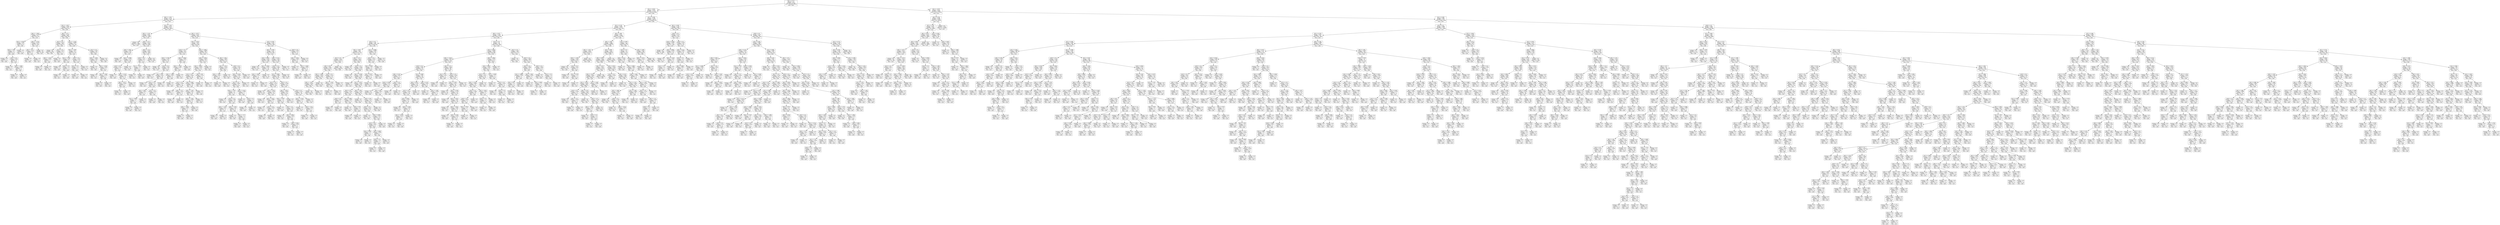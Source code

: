 digraph Tree {
node [shape=box, fontname="helvetica"] ;
edge [fontname="helvetica"] ;
0 [label="X[6] <= 0.212\nentropy = 1.0\nsamples = 40228\nvalue = [20309, 19919]\nclass = y[0]"] ;
1 [label="X[1] <= -0.624\nentropy = 0.522\nsamples = 21223\nvalue = [18733, 2490]\nclass = y[0]"] ;
0 -> 1 [labeldistance=2.5, labelangle=45, headlabel="True"] ;
3 [label="X[6] <= -1.103\nentropy = 0.733\nsamples = 2647\nvalue = [544, 2103]\nclass = y[1]"] ;
1 -> 3 ;
7 [label="X[1] <= -1.427\nentropy = 0.469\nsamples = 510\nvalue = [459, 51]\nclass = y[0]"] ;
3 -> 7 ;
33 [label="X[6] <= -1.366\nentropy = 0.792\nsamples = 42\nvalue = [10, 32]\nclass = y[1]"] ;
7 -> 33 ;
91 [label="X[4] <= -0.765\nentropy = 0.89\nsamples = 13\nvalue = [9, 4]\nclass = y[0]"] ;
33 -> 91 ;
447 [label="X[0] <= -2.08\nentropy = 1.0\nsamples = 8\nvalue = [4, 4]\nclass = y[0]"] ;
91 -> 447 ;
923 [label="entropy = 0.0\nsamples = 2\nvalue = [2, 0]\nclass = y[0]"] ;
447 -> 923 ;
924 [label="X[11] <= 0.5\nentropy = 0.918\nsamples = 6\nvalue = [2, 4]\nclass = y[1]"] ;
447 -> 924 ;
925 [label="entropy = 0.0\nsamples = 3\nvalue = [0, 3]\nclass = y[1]"] ;
924 -> 925 ;
926 [label="X[0] <= -1.964\nentropy = 0.918\nsamples = 3\nvalue = [2, 1]\nclass = y[0]"] ;
924 -> 926 ;
927 [label="entropy = 0.0\nsamples = 2\nvalue = [2, 0]\nclass = y[0]"] ;
926 -> 927 ;
928 [label="entropy = 0.0\nsamples = 1\nvalue = [0, 1]\nclass = y[1]"] ;
926 -> 928 ;
448 [label="entropy = 0.0\nsamples = 5\nvalue = [5, 0]\nclass = y[0]"] ;
91 -> 448 ;
92 [label="X[0] <= -2.126\nentropy = 0.216\nsamples = 29\nvalue = [1, 28]\nclass = y[1]"] ;
33 -> 92 ;
469 [label="X[9] <= -0.77\nentropy = 0.918\nsamples = 3\nvalue = [1, 2]\nclass = y[1]"] ;
92 -> 469 ;
721 [label="entropy = 0.0\nsamples = 1\nvalue = [1, 0]\nclass = y[0]"] ;
469 -> 721 ;
722 [label="entropy = 0.0\nsamples = 2\nvalue = [0, 2]\nclass = y[1]"] ;
469 -> 722 ;
470 [label="entropy = 0.0\nsamples = 26\nvalue = [0, 26]\nclass = y[1]"] ;
92 -> 470 ;
34 [label="X[9] <= -0.77\nentropy = 0.245\nsamples = 468\nvalue = [449, 19]\nclass = y[0]"] ;
7 -> 34 ;
45 [label="X[27] <= 0.5\nentropy = 0.025\nsamples = 395\nvalue = [394, 1]\nclass = y[0]"] ;
34 -> 45 ;
249 [label="entropy = 0.0\nsamples = 383\nvalue = [383, 0]\nclass = y[0]"] ;
45 -> 249 ;
250 [label="X[11] <= 0.5\nentropy = 0.414\nsamples = 12\nvalue = [11, 1]\nclass = y[0]"] ;
45 -> 250 ;
1095 [label="X[0] <= -1.323\nentropy = 0.918\nsamples = 3\nvalue = [2, 1]\nclass = y[0]"] ;
250 -> 1095 ;
1097 [label="entropy = 0.0\nsamples = 2\nvalue = [2, 0]\nclass = y[0]"] ;
1095 -> 1097 ;
1098 [label="entropy = 0.0\nsamples = 1\nvalue = [0, 1]\nclass = y[1]"] ;
1095 -> 1098 ;
1096 [label="entropy = 0.0\nsamples = 9\nvalue = [9, 0]\nclass = y[0]"] ;
250 -> 1096 ;
46 [label="X[1] <= -1.159\nentropy = 0.806\nsamples = 73\nvalue = [55, 18]\nclass = y[0]"] ;
34 -> 46 ;
85 [label="X[6] <= -1.366\nentropy = 0.9\nsamples = 19\nvalue = [6, 13]\nclass = y[1]"] ;
46 -> 85 ;
135 [label="X[4] <= -0.765\nentropy = 0.65\nsamples = 6\nvalue = [5, 1]\nclass = y[0]"] ;
85 -> 135 ;
1327 [label="entropy = 0.0\nsamples = 4\nvalue = [4, 0]\nclass = y[0]"] ;
135 -> 1327 ;
1328 [label="X[26] <= 0.5\nentropy = 1.0\nsamples = 2\nvalue = [1, 1]\nclass = y[0]"] ;
135 -> 1328 ;
1329 [label="entropy = 0.0\nsamples = 1\nvalue = [0, 1]\nclass = y[1]"] ;
1328 -> 1329 ;
1330 [label="entropy = 0.0\nsamples = 1\nvalue = [1, 0]\nclass = y[0]"] ;
1328 -> 1330 ;
136 [label="X[25] <= 0.5\nentropy = 0.391\nsamples = 13\nvalue = [1, 12]\nclass = y[1]"] ;
85 -> 136 ;
629 [label="X[21] <= 0.5\nentropy = 1.0\nsamples = 2\nvalue = [1, 1]\nclass = y[0]"] ;
136 -> 629 ;
1269 [label="entropy = 0.0\nsamples = 1\nvalue = [1, 0]\nclass = y[0]"] ;
629 -> 1269 ;
1270 [label="entropy = 0.0\nsamples = 1\nvalue = [0, 1]\nclass = y[1]"] ;
629 -> 1270 ;
630 [label="entropy = 0.0\nsamples = 11\nvalue = [0, 11]\nclass = y[1]"] ;
136 -> 630 ;
86 [label="X[11] <= 0.5\nentropy = 0.445\nsamples = 54\nvalue = [49, 5]\nclass = y[0]"] ;
46 -> 86 ;
107 [label="X[0] <= -1.639\nentropy = 0.918\nsamples = 15\nvalue = [10, 5]\nclass = y[0]"] ;
86 -> 107 ;
265 [label="entropy = 0.0\nsamples = 6\nvalue = [6, 0]\nclass = y[0]"] ;
107 -> 265 ;
266 [label="X[4] <= -0.765\nentropy = 0.991\nsamples = 9\nvalue = [4, 5]\nclass = y[1]"] ;
107 -> 266 ;
267 [label="entropy = 0.0\nsamples = 4\nvalue = [0, 4]\nclass = y[1]"] ;
266 -> 267 ;
268 [label="X[6] <= -1.366\nentropy = 0.722\nsamples = 5\nvalue = [4, 1]\nclass = y[0]"] ;
266 -> 268 ;
445 [label="entropy = 0.0\nsamples = 4\nvalue = [4, 0]\nclass = y[0]"] ;
268 -> 445 ;
446 [label="entropy = 0.0\nsamples = 1\nvalue = [0, 1]\nclass = y[1]"] ;
268 -> 446 ;
108 [label="entropy = 0.0\nsamples = 39\nvalue = [39, 0]\nclass = y[0]"] ;
86 -> 108 ;
8 [label="X[1] <= -1.159\nentropy = 0.241\nsamples = 2137\nvalue = [85, 2052]\nclass = y[1]"] ;
3 -> 8 ;
27 [label="X[0] <= -1.122\nentropy = 0.027\nsamples = 1509\nvalue = [4, 1505]\nclass = y[1]"] ;
8 -> 27 ;
165 [label="entropy = 0.0\nsamples = 1063\nvalue = [0, 1063]\nclass = y[1]"] ;
27 -> 165 ;
166 [label="X[9] <= -0.77\nentropy = 0.074\nsamples = 446\nvalue = [4, 442]\nclass = y[1]"] ;
27 -> 166 ;
167 [label="X[6] <= -0.84\nentropy = 0.365\nsamples = 43\nvalue = [3, 40]\nclass = y[1]"] ;
166 -> 167 ;
333 [label="entropy = 0.0\nsamples = 1\nvalue = [1, 0]\nclass = y[0]"] ;
167 -> 333 ;
334 [label="X[0] <= -0.998\nentropy = 0.276\nsamples = 42\nvalue = [2, 40]\nclass = y[1]"] ;
167 -> 334 ;
335 [label="X[16] <= 0.5\nentropy = 0.764\nsamples = 9\nvalue = [2, 7]\nclass = y[1]"] ;
334 -> 335 ;
885 [label="entropy = 0.0\nsamples = 1\nvalue = [1, 0]\nclass = y[0]"] ;
335 -> 885 ;
886 [label="X[6] <= -0.314\nentropy = 0.544\nsamples = 8\nvalue = [1, 7]\nclass = y[1]"] ;
335 -> 886 ;
1511 [label="X[6] <= -0.577\nentropy = 0.918\nsamples = 3\nvalue = [1, 2]\nclass = y[1]"] ;
886 -> 1511 ;
1513 [label="entropy = 0.0\nsamples = 2\nvalue = [0, 2]\nclass = y[1]"] ;
1511 -> 1513 ;
1514 [label="entropy = 0.0\nsamples = 1\nvalue = [1, 0]\nclass = y[0]"] ;
1511 -> 1514 ;
1512 [label="entropy = 0.0\nsamples = 5\nvalue = [0, 5]\nclass = y[1]"] ;
886 -> 1512 ;
336 [label="entropy = 0.0\nsamples = 33\nvalue = [0, 33]\nclass = y[1]"] ;
334 -> 336 ;
168 [label="X[0] <= -1.12\nentropy = 0.025\nsamples = 403\nvalue = [1, 402]\nclass = y[1]"] ;
166 -> 168 ;
187 [label="X[25] <= 0.5\nentropy = 0.65\nsamples = 6\nvalue = [1, 5]\nclass = y[1]"] ;
168 -> 187 ;
1303 [label="X[1] <= -1.427\nentropy = 1.0\nsamples = 2\nvalue = [1, 1]\nclass = y[0]"] ;
187 -> 1303 ;
1305 [label="entropy = 0.0\nsamples = 1\nvalue = [0, 1]\nclass = y[1]"] ;
1303 -> 1305 ;
1306 [label="entropy = 0.0\nsamples = 1\nvalue = [1, 0]\nclass = y[0]"] ;
1303 -> 1306 ;
1304 [label="entropy = 0.0\nsamples = 4\nvalue = [0, 4]\nclass = y[1]"] ;
187 -> 1304 ;
188 [label="entropy = 0.0\nsamples = 397\nvalue = [0, 397]\nclass = y[1]"] ;
168 -> 188 ;
28 [label="X[6] <= -0.577\nentropy = 0.555\nsamples = 628\nvalue = [81, 547]\nclass = y[1]"] ;
8 -> 28 ;
29 [label="X[4] <= -0.765\nentropy = 0.99\nsamples = 150\nvalue = [66, 84]\nclass = y[1]"] ;
28 -> 29 ;
55 [label="X[22] <= 0.5\nentropy = 0.61\nsamples = 60\nvalue = [9, 51]\nclass = y[1]"] ;
29 -> 55 ;
145 [label="X[0] <= -0.756\nentropy = 0.397\nsamples = 51\nvalue = [4, 47]\nclass = y[1]"] ;
55 -> 145 ;
147 [label="entropy = 0.0\nsamples = 38\nvalue = [0, 38]\nclass = y[1]"] ;
145 -> 147 ;
148 [label="X[19] <= 0.5\nentropy = 0.89\nsamples = 13\nvalue = [4, 9]\nclass = y[1]"] ;
145 -> 148 ;
1353 [label="entropy = 0.0\nsamples = 3\nvalue = [0, 3]\nclass = y[1]"] ;
148 -> 1353 ;
1354 [label="X[9] <= 0.05\nentropy = 0.971\nsamples = 10\nvalue = [4, 6]\nclass = y[1]"] ;
148 -> 1354 ;
1437 [label="entropy = 0.0\nsamples = 2\nvalue = [0, 2]\nclass = y[1]"] ;
1354 -> 1437 ;
1438 [label="X[15] <= 0.5\nentropy = 1.0\nsamples = 8\nvalue = [4, 4]\nclass = y[0]"] ;
1354 -> 1438 ;
1565 [label="X[6] <= -0.84\nentropy = 0.811\nsamples = 4\nvalue = [1, 3]\nclass = y[1]"] ;
1438 -> 1565 ;
1633 [label="X[1] <= -0.892\nentropy = 1.0\nsamples = 2\nvalue = [1, 1]\nclass = y[0]"] ;
1565 -> 1633 ;
1635 [label="entropy = 0.0\nsamples = 1\nvalue = [1, 0]\nclass = y[0]"] ;
1633 -> 1635 ;
1636 [label="entropy = 0.0\nsamples = 1\nvalue = [0, 1]\nclass = y[1]"] ;
1633 -> 1636 ;
1634 [label="entropy = 0.0\nsamples = 2\nvalue = [0, 2]\nclass = y[1]"] ;
1565 -> 1634 ;
1566 [label="X[11] <= 0.5\nentropy = 0.811\nsamples = 4\nvalue = [3, 1]\nclass = y[0]"] ;
1438 -> 1566 ;
1567 [label="entropy = 0.0\nsamples = 3\nvalue = [3, 0]\nclass = y[0]"] ;
1566 -> 1567 ;
1568 [label="entropy = 0.0\nsamples = 1\nvalue = [0, 1]\nclass = y[1]"] ;
1566 -> 1568 ;
146 [label="X[0] <= -0.681\nentropy = 0.991\nsamples = 9\nvalue = [5, 4]\nclass = y[0]"] ;
55 -> 146 ;
1229 [label="X[0] <= -1.379\nentropy = 0.985\nsamples = 7\nvalue = [3, 4]\nclass = y[1]"] ;
146 -> 1229 ;
1231 [label="X[0] <= -1.958\nentropy = 0.811\nsamples = 4\nvalue = [3, 1]\nclass = y[0]"] ;
1229 -> 1231 ;
1233 [label="entropy = 0.0\nsamples = 1\nvalue = [0, 1]\nclass = y[1]"] ;
1231 -> 1233 ;
1234 [label="entropy = 0.0\nsamples = 3\nvalue = [3, 0]\nclass = y[0]"] ;
1231 -> 1234 ;
1232 [label="entropy = 0.0\nsamples = 3\nvalue = [0, 3]\nclass = y[1]"] ;
1229 -> 1232 ;
1230 [label="entropy = 0.0\nsamples = 2\nvalue = [2, 0]\nclass = y[0]"] ;
146 -> 1230 ;
56 [label="X[1] <= -0.892\nentropy = 0.948\nsamples = 90\nvalue = [57, 33]\nclass = y[0]"] ;
29 -> 56 ;
93 [label="X[0] <= -0.595\nentropy = 0.928\nsamples = 35\nvalue = [12, 23]\nclass = y[1]"] ;
56 -> 93 ;
337 [label="X[0] <= -0.825\nentropy = 0.978\nsamples = 29\nvalue = [12, 17]\nclass = y[1]"] ;
93 -> 337 ;
757 [label="X[11] <= 0.5\nentropy = 0.918\nsamples = 24\nvalue = [8, 16]\nclass = y[1]"] ;
337 -> 757 ;
759 [label="X[27] <= 0.5\nentropy = 0.439\nsamples = 11\nvalue = [1, 10]\nclass = y[1]"] ;
757 -> 759 ;
1523 [label="entropy = 0.0\nsamples = 7\nvalue = [0, 7]\nclass = y[1]"] ;
759 -> 1523 ;
1524 [label="X[9] <= -0.77\nentropy = 0.811\nsamples = 4\nvalue = [1, 3]\nclass = y[1]"] ;
759 -> 1524 ;
1525 [label="entropy = 0.0\nsamples = 1\nvalue = [1, 0]\nclass = y[0]"] ;
1524 -> 1525 ;
1526 [label="entropy = 0.0\nsamples = 3\nvalue = [0, 3]\nclass = y[1]"] ;
1524 -> 1526 ;
760 [label="X[4] <= 0.064\nentropy = 0.996\nsamples = 13\nvalue = [7, 6]\nclass = y[0]"] ;
757 -> 760 ;
763 [label="X[0] <= -1.167\nentropy = 0.971\nsamples = 10\nvalue = [4, 6]\nclass = y[1]"] ;
760 -> 763 ;
765 [label="X[0] <= -1.363\nentropy = 0.918\nsamples = 6\nvalue = [4, 2]\nclass = y[0]"] ;
763 -> 765 ;
767 [label="X[0] <= -1.445\nentropy = 0.918\nsamples = 3\nvalue = [1, 2]\nclass = y[1]"] ;
765 -> 767 ;
769 [label="entropy = 0.0\nsamples = 1\nvalue = [1, 0]\nclass = y[0]"] ;
767 -> 769 ;
770 [label="entropy = 0.0\nsamples = 2\nvalue = [0, 2]\nclass = y[1]"] ;
767 -> 770 ;
768 [label="entropy = 0.0\nsamples = 3\nvalue = [3, 0]\nclass = y[0]"] ;
765 -> 768 ;
766 [label="entropy = 0.0\nsamples = 4\nvalue = [0, 4]\nclass = y[1]"] ;
763 -> 766 ;
764 [label="entropy = 0.0\nsamples = 3\nvalue = [3, 0]\nclass = y[0]"] ;
760 -> 764 ;
758 [label="X[9] <= 0.05\nentropy = 0.722\nsamples = 5\nvalue = [4, 1]\nclass = y[0]"] ;
337 -> 758 ;
761 [label="entropy = 0.0\nsamples = 4\nvalue = [4, 0]\nclass = y[0]"] ;
758 -> 761 ;
762 [label="entropy = 0.0\nsamples = 1\nvalue = [0, 1]\nclass = y[1]"] ;
758 -> 762 ;
338 [label="entropy = 0.0\nsamples = 6\nvalue = [0, 6]\nclass = y[1]"] ;
93 -> 338 ;
94 [label="X[6] <= -0.84\nentropy = 0.684\nsamples = 55\nvalue = [45, 10]\nclass = y[0]"] ;
56 -> 94 ;
161 [label="X[0] <= -1.421\nentropy = 0.216\nsamples = 29\nvalue = [28, 1]\nclass = y[0]"] ;
94 -> 161 ;
647 [label="X[0] <= -1.457\nentropy = 0.811\nsamples = 4\nvalue = [3, 1]\nclass = y[0]"] ;
161 -> 647 ;
649 [label="entropy = 0.0\nsamples = 3\nvalue = [3, 0]\nclass = y[0]"] ;
647 -> 649 ;
650 [label="entropy = 0.0\nsamples = 1\nvalue = [0, 1]\nclass = y[1]"] ;
647 -> 650 ;
648 [label="entropy = 0.0\nsamples = 25\nvalue = [25, 0]\nclass = y[0]"] ;
161 -> 648 ;
162 [label="X[20] <= 0.5\nentropy = 0.931\nsamples = 26\nvalue = [17, 9]\nclass = y[0]"] ;
94 -> 162 ;
771 [label="X[0] <= -0.225\nentropy = 0.976\nsamples = 22\nvalue = [13, 9]\nclass = y[0]"] ;
162 -> 771 ;
1603 [label="X[11] <= 0.5\nentropy = 0.959\nsamples = 21\nvalue = [13, 8]\nclass = y[0]"] ;
771 -> 1603 ;
1605 [label="X[0] <= -1.322\nentropy = 1.0\nsamples = 14\nvalue = [7, 7]\nclass = y[0]"] ;
1603 -> 1605 ;
1607 [label="entropy = 0.0\nsamples = 2\nvalue = [0, 2]\nclass = y[1]"] ;
1605 -> 1607 ;
1608 [label="X[15] <= 0.5\nentropy = 0.98\nsamples = 12\nvalue = [7, 5]\nclass = y[0]"] ;
1605 -> 1608 ;
1611 [label="X[0] <= -1.213\nentropy = 0.811\nsamples = 4\nvalue = [1, 3]\nclass = y[1]"] ;
1608 -> 1611 ;
1613 [label="entropy = 0.0\nsamples = 1\nvalue = [1, 0]\nclass = y[0]"] ;
1611 -> 1613 ;
1614 [label="entropy = 0.0\nsamples = 3\nvalue = [0, 3]\nclass = y[1]"] ;
1611 -> 1614 ;
1612 [label="X[0] <= -0.763\nentropy = 0.811\nsamples = 8\nvalue = [6, 2]\nclass = y[0]"] ;
1608 -> 1612 ;
1615 [label="entropy = 0.0\nsamples = 4\nvalue = [4, 0]\nclass = y[0]"] ;
1612 -> 1615 ;
1616 [label="X[9] <= -0.77\nentropy = 1.0\nsamples = 4\nvalue = [2, 2]\nclass = y[0]"] ;
1612 -> 1616 ;
1617 [label="entropy = 0.0\nsamples = 2\nvalue = [2, 0]\nclass = y[0]"] ;
1616 -> 1617 ;
1618 [label="entropy = 0.0\nsamples = 2\nvalue = [0, 2]\nclass = y[1]"] ;
1616 -> 1618 ;
1606 [label="X[0] <= -0.533\nentropy = 0.592\nsamples = 7\nvalue = [6, 1]\nclass = y[0]"] ;
1603 -> 1606 ;
1609 [label="entropy = 0.0\nsamples = 5\nvalue = [5, 0]\nclass = y[0]"] ;
1606 -> 1609 ;
1610 [label="X[23] <= 0.5\nentropy = 1.0\nsamples = 2\nvalue = [1, 1]\nclass = y[0]"] ;
1606 -> 1610 ;
1619 [label="entropy = 0.0\nsamples = 1\nvalue = [1, 0]\nclass = y[0]"] ;
1610 -> 1619 ;
1620 [label="entropy = 0.0\nsamples = 1\nvalue = [0, 1]\nclass = y[1]"] ;
1610 -> 1620 ;
1604 [label="entropy = 0.0\nsamples = 1\nvalue = [0, 1]\nclass = y[1]"] ;
771 -> 1604 ;
772 [label="entropy = 0.0\nsamples = 4\nvalue = [4, 0]\nclass = y[0]"] ;
162 -> 772 ;
30 [label="X[3] <= 0.204\nentropy = 0.201\nsamples = 478\nvalue = [15, 463]\nclass = y[1]"] ;
28 -> 30 ;
101 [label="X[0] <= -0.459\nentropy = 0.151\nsamples = 461\nvalue = [10, 451]\nclass = y[1]"] ;
30 -> 101 ;
119 [label="X[4] <= 0.064\nentropy = 0.033\nsamples = 294\nvalue = [1, 293]\nclass = y[1]"] ;
101 -> 119 ;
351 [label="entropy = 0.0\nsamples = 275\nvalue = [0, 275]\nclass = y[1]"] ;
119 -> 351 ;
352 [label="X[0] <= -0.861\nentropy = 0.297\nsamples = 19\nvalue = [1, 18]\nclass = y[1]"] ;
119 -> 352 ;
1211 [label="X[0] <= -0.947\nentropy = 0.722\nsamples = 5\nvalue = [1, 4]\nclass = y[1]"] ;
352 -> 1211 ;
1213 [label="entropy = 0.0\nsamples = 4\nvalue = [0, 4]\nclass = y[1]"] ;
1211 -> 1213 ;
1214 [label="entropy = 0.0\nsamples = 1\nvalue = [1, 0]\nclass = y[0]"] ;
1211 -> 1214 ;
1212 [label="entropy = 0.0\nsamples = 14\nvalue = [0, 14]\nclass = y[1]"] ;
352 -> 1212 ;
120 [label="X[8] <= 0.115\nentropy = 0.303\nsamples = 167\nvalue = [9, 158]\nclass = y[1]"] ;
101 -> 120 ;
133 [label="X[18] <= 0.5\nentropy = 0.469\nsamples = 90\nvalue = [9, 81]\nclass = y[1]"] ;
120 -> 133 ;
277 [label="X[1] <= -0.892\nentropy = 0.586\nsamples = 64\nvalue = [9, 55]\nclass = y[1]"] ;
133 -> 277 ;
951 [label="X[12] <= 0.5\nentropy = 0.337\nsamples = 32\nvalue = [2, 30]\nclass = y[1]"] ;
277 -> 951 ;
1187 [label="entropy = 0.0\nsamples = 16\nvalue = [0, 16]\nclass = y[1]"] ;
951 -> 1187 ;
1188 [label="X[4] <= -0.765\nentropy = 0.544\nsamples = 16\nvalue = [2, 14]\nclass = y[1]"] ;
951 -> 1188 ;
1189 [label="entropy = 0.0\nsamples = 9\nvalue = [0, 9]\nclass = y[1]"] ;
1188 -> 1189 ;
1190 [label="X[6] <= -0.051\nentropy = 0.863\nsamples = 7\nvalue = [2, 5]\nclass = y[1]"] ;
1188 -> 1190 ;
1191 [label="entropy = 0.0\nsamples = 4\nvalue = [0, 4]\nclass = y[1]"] ;
1190 -> 1191 ;
1192 [label="X[27] <= 0.5\nentropy = 0.918\nsamples = 3\nvalue = [2, 1]\nclass = y[0]"] ;
1190 -> 1192 ;
1193 [label="entropy = 0.0\nsamples = 2\nvalue = [2, 0]\nclass = y[0]"] ;
1192 -> 1193 ;
1194 [label="entropy = 0.0\nsamples = 1\nvalue = [0, 1]\nclass = y[1]"] ;
1192 -> 1194 ;
952 [label="X[25] <= 0.5\nentropy = 0.758\nsamples = 32\nvalue = [7, 25]\nclass = y[1]"] ;
277 -> 952 ;
953 [label="X[6] <= -0.051\nentropy = 0.954\nsamples = 16\nvalue = [6, 10]\nclass = y[1]"] ;
952 -> 953 ;
955 [label="X[0] <= -0.387\nentropy = 1.0\nsamples = 12\nvalue = [6, 6]\nclass = y[0]"] ;
953 -> 955 ;
1043 [label="entropy = 0.0\nsamples = 2\nvalue = [2, 0]\nclass = y[0]"] ;
955 -> 1043 ;
1044 [label="X[0] <= -0.1\nentropy = 0.971\nsamples = 10\nvalue = [4, 6]\nclass = y[1]"] ;
955 -> 1044 ;
1045 [label="entropy = 0.0\nsamples = 4\nvalue = [0, 4]\nclass = y[1]"] ;
1044 -> 1045 ;
1046 [label="X[0] <= 0.083\nentropy = 0.918\nsamples = 6\nvalue = [4, 2]\nclass = y[0]"] ;
1044 -> 1046 ;
1047 [label="entropy = 0.0\nsamples = 3\nvalue = [3, 0]\nclass = y[0]"] ;
1046 -> 1047 ;
1048 [label="X[0] <= 0.342\nentropy = 0.918\nsamples = 3\nvalue = [1, 2]\nclass = y[1]"] ;
1046 -> 1048 ;
1049 [label="entropy = 0.0\nsamples = 2\nvalue = [0, 2]\nclass = y[1]"] ;
1048 -> 1049 ;
1050 [label="entropy = 0.0\nsamples = 1\nvalue = [1, 0]\nclass = y[0]"] ;
1048 -> 1050 ;
956 [label="entropy = 0.0\nsamples = 4\nvalue = [0, 4]\nclass = y[1]"] ;
953 -> 956 ;
954 [label="X[14] <= 0.5\nentropy = 0.337\nsamples = 16\nvalue = [1, 15]\nclass = y[1]"] ;
952 -> 954 ;
1427 [label="X[0] <= -0.218\nentropy = 0.722\nsamples = 5\nvalue = [1, 4]\nclass = y[1]"] ;
954 -> 1427 ;
1711 [label="entropy = 0.0\nsamples = 2\nvalue = [0, 2]\nclass = y[1]"] ;
1427 -> 1711 ;
1712 [label="X[0] <= -0.14\nentropy = 0.918\nsamples = 3\nvalue = [1, 2]\nclass = y[1]"] ;
1427 -> 1712 ;
1713 [label="entropy = 0.0\nsamples = 1\nvalue = [1, 0]\nclass = y[0]"] ;
1712 -> 1713 ;
1714 [label="entropy = 0.0\nsamples = 2\nvalue = [0, 2]\nclass = y[1]"] ;
1712 -> 1714 ;
1428 [label="entropy = 0.0\nsamples = 11\nvalue = [0, 11]\nclass = y[1]"] ;
954 -> 1428 ;
278 [label="entropy = 0.0\nsamples = 26\nvalue = [0, 26]\nclass = y[1]"] ;
133 -> 278 ;
134 [label="entropy = 0.0\nsamples = 77\nvalue = [0, 77]\nclass = y[1]"] ;
120 -> 134 ;
102 [label="X[18] <= 0.5\nentropy = 0.874\nsamples = 17\nvalue = [5, 12]\nclass = y[1]"] ;
30 -> 102 ;
155 [label="X[0] <= -0.053\nentropy = 0.954\nsamples = 8\nvalue = [5, 3]\nclass = y[0]"] ;
102 -> 155 ;
313 [label="entropy = 0.0\nsamples = 4\nvalue = [4, 0]\nclass = y[0]"] ;
155 -> 313 ;
314 [label="X[1] <= -0.892\nentropy = 0.811\nsamples = 4\nvalue = [1, 3]\nclass = y[1]"] ;
155 -> 314 ;
587 [label="entropy = 0.0\nsamples = 1\nvalue = [1, 0]\nclass = y[0]"] ;
314 -> 587 ;
588 [label="entropy = 0.0\nsamples = 3\nvalue = [0, 3]\nclass = y[1]"] ;
314 -> 588 ;
156 [label="entropy = 0.0\nsamples = 9\nvalue = [0, 9]\nclass = y[1]"] ;
102 -> 156 ;
4 [label="X[7] <= -0.404\nentropy = 0.146\nsamples = 18576\nvalue = [18189, 387]\nclass = y[0]"] ;
1 -> 4 ;
9 [label="X[1] <= 0.178\nentropy = 0.064\nsamples = 17514\nvalue = [17382, 132]\nclass = y[0]"] ;
4 -> 9 ;
15 [label="X[6] <= -0.577\nentropy = 0.309\nsamples = 2128\nvalue = [2010, 118]\nclass = y[0]"] ;
9 -> 15 ;
17 [label="X[21] <= 0.5\nentropy = 0.08\nsamples = 1812\nvalue = [1794, 18]\nclass = y[0]"] ;
15 -> 17 ;
51 [label="X[0] <= -0.441\nentropy = 0.05\nsamples = 1787\nvalue = [1777, 10]\nclass = y[0]"] ;
17 -> 51 ;
89 [label="X[11] <= 0.5\nentropy = 0.014\nsamples = 1537\nvalue = [1535, 2]\nclass = y[0]"] ;
51 -> 89 ;
467 [label="X[9] <= 0.05\nentropy = 0.041\nsamples = 454\nvalue = [452, 2]\nclass = y[0]"] ;
89 -> 467 ;
683 [label="X[0] <= -1.408\nentropy = 0.023\nsamples = 438\nvalue = [437, 1]\nclass = y[0]"] ;
467 -> 683 ;
1207 [label="X[0] <= -1.411\nentropy = 0.078\nsamples = 105\nvalue = [104, 1]\nclass = y[0]"] ;
683 -> 1207 ;
1209 [label="entropy = 0.0\nsamples = 104\nvalue = [104, 0]\nclass = y[0]"] ;
1207 -> 1209 ;
1210 [label="entropy = 0.0\nsamples = 1\nvalue = [0, 1]\nclass = y[1]"] ;
1207 -> 1210 ;
1208 [label="entropy = 0.0\nsamples = 333\nvalue = [333, 0]\nclass = y[0]"] ;
683 -> 1208 ;
684 [label="X[14] <= 0.5\nentropy = 0.337\nsamples = 16\nvalue = [15, 1]\nclass = y[0]"] ;
467 -> 684 ;
1429 [label="X[6] <= -1.103\nentropy = 0.722\nsamples = 5\nvalue = [4, 1]\nclass = y[0]"] ;
684 -> 1429 ;
1431 [label="entropy = 0.0\nsamples = 1\nvalue = [0, 1]\nclass = y[1]"] ;
1429 -> 1431 ;
1432 [label="entropy = 0.0\nsamples = 4\nvalue = [4, 0]\nclass = y[0]"] ;
1429 -> 1432 ;
1430 [label="entropy = 0.0\nsamples = 11\nvalue = [11, 0]\nclass = y[0]"] ;
684 -> 1430 ;
468 [label="entropy = 0.0\nsamples = 1083\nvalue = [1083, 0]\nclass = y[0]"] ;
89 -> 468 ;
90 [label="X[9] <= -0.77\nentropy = 0.204\nsamples = 250\nvalue = [242, 8]\nclass = y[0]"] ;
51 -> 90 ;
201 [label="entropy = 0.0\nsamples = 97\nvalue = [97, 0]\nclass = y[0]"] ;
90 -> 201 ;
202 [label="X[25] <= 0.5\nentropy = 0.296\nsamples = 153\nvalue = [145, 8]\nclass = y[0]"] ;
90 -> 202 ;
271 [label="entropy = 0.0\nsamples = 51\nvalue = [51, 0]\nclass = y[0]"] ;
202 -> 271 ;
272 [label="X[0] <= -0.438\nentropy = 0.397\nsamples = 102\nvalue = [94, 8]\nclass = y[0]"] ;
202 -> 272 ;
381 [label="entropy = 0.0\nsamples = 1\nvalue = [0, 1]\nclass = y[1]"] ;
272 -> 381 ;
382 [label="X[1] <= -0.357\nentropy = 0.363\nsamples = 101\nvalue = [94, 7]\nclass = y[0]"] ;
272 -> 382 ;
383 [label="X[24] <= 0.5\nentropy = 0.764\nsamples = 18\nvalue = [14, 4]\nclass = y[0]"] ;
382 -> 383 ;
385 [label="X[20] <= 0.5\nentropy = 0.971\nsamples = 5\nvalue = [2, 3]\nclass = y[1]"] ;
383 -> 385 ;
387 [label="entropy = 0.0\nsamples = 3\nvalue = [0, 3]\nclass = y[1]"] ;
385 -> 387 ;
388 [label="entropy = 0.0\nsamples = 2\nvalue = [2, 0]\nclass = y[0]"] ;
385 -> 388 ;
386 [label="X[0] <= 0.688\nentropy = 0.391\nsamples = 13\nvalue = [12, 1]\nclass = y[0]"] ;
383 -> 386 ;
627 [label="entropy = 0.0\nsamples = 11\nvalue = [11, 0]\nclass = y[0]"] ;
386 -> 627 ;
628 [label="X[9] <= 0.05\nentropy = 1.0\nsamples = 2\nvalue = [1, 1]\nclass = y[0]"] ;
386 -> 628 ;
1271 [label="entropy = 0.0\nsamples = 1\nvalue = [1, 0]\nclass = y[0]"] ;
628 -> 1271 ;
1272 [label="entropy = 0.0\nsamples = 1\nvalue = [0, 1]\nclass = y[1]"] ;
628 -> 1272 ;
384 [label="X[6] <= -0.84\nentropy = 0.224\nsamples = 83\nvalue = [80, 3]\nclass = y[0]"] ;
382 -> 384 ;
651 [label="entropy = 0.0\nsamples = 41\nvalue = [41, 0]\nclass = y[0]"] ;
384 -> 651 ;
652 [label="X[9] <= 0.05\nentropy = 0.371\nsamples = 42\nvalue = [39, 3]\nclass = y[0]"] ;
384 -> 652 ;
1115 [label="X[24] <= 0.5\nentropy = 0.516\nsamples = 26\nvalue = [23, 3]\nclass = y[0]"] ;
652 -> 1115 ;
1117 [label="entropy = 0.0\nsamples = 11\nvalue = [11, 0]\nclass = y[0]"] ;
1115 -> 1117 ;
1118 [label="X[4] <= 0.894\nentropy = 0.722\nsamples = 15\nvalue = [12, 3]\nclass = y[0]"] ;
1115 -> 1118 ;
1557 [label="X[15] <= 0.5\nentropy = 0.845\nsamples = 11\nvalue = [8, 3]\nclass = y[0]"] ;
1118 -> 1557 ;
1669 [label="X[4] <= 0.064\nentropy = 1.0\nsamples = 4\nvalue = [2, 2]\nclass = y[0]"] ;
1557 -> 1669 ;
1671 [label="entropy = 0.0\nsamples = 2\nvalue = [2, 0]\nclass = y[0]"] ;
1669 -> 1671 ;
1672 [label="entropy = 0.0\nsamples = 2\nvalue = [0, 2]\nclass = y[1]"] ;
1669 -> 1672 ;
1670 [label="X[4] <= 0.064\nentropy = 0.592\nsamples = 7\nvalue = [6, 1]\nclass = y[0]"] ;
1557 -> 1670 ;
1673 [label="X[19] <= 0.5\nentropy = 1.0\nsamples = 2\nvalue = [1, 1]\nclass = y[0]"] ;
1670 -> 1673 ;
1675 [label="entropy = 0.0\nsamples = 1\nvalue = [0, 1]\nclass = y[1]"] ;
1673 -> 1675 ;
1676 [label="entropy = 0.0\nsamples = 1\nvalue = [1, 0]\nclass = y[0]"] ;
1673 -> 1676 ;
1674 [label="entropy = 0.0\nsamples = 5\nvalue = [5, 0]\nclass = y[0]"] ;
1670 -> 1674 ;
1558 [label="entropy = 0.0\nsamples = 4\nvalue = [4, 0]\nclass = y[0]"] ;
1118 -> 1558 ;
1116 [label="entropy = 0.0\nsamples = 16\nvalue = [16, 0]\nclass = y[0]"] ;
652 -> 1116 ;
52 [label="X[1] <= -0.089\nentropy = 0.904\nsamples = 25\nvalue = [17, 8]\nclass = y[0]"] ;
17 -> 52 ;
103 [label="X[23] <= 0.5\nentropy = 0.918\nsamples = 12\nvalue = [4, 8]\nclass = y[1]"] ;
52 -> 103 ;
661 [label="X[4] <= 0.064\nentropy = 1.0\nsamples = 8\nvalue = [4, 4]\nclass = y[0]"] ;
103 -> 661 ;
663 [label="X[5] <= 0.557\nentropy = 0.722\nsamples = 5\nvalue = [1, 4]\nclass = y[1]"] ;
661 -> 663 ;
665 [label="entropy = 0.0\nsamples = 4\nvalue = [0, 4]\nclass = y[1]"] ;
663 -> 665 ;
666 [label="entropy = 0.0\nsamples = 1\nvalue = [1, 0]\nclass = y[0]"] ;
663 -> 666 ;
664 [label="entropy = 0.0\nsamples = 3\nvalue = [3, 0]\nclass = y[0]"] ;
661 -> 664 ;
662 [label="entropy = 0.0\nsamples = 4\nvalue = [0, 4]\nclass = y[1]"] ;
103 -> 662 ;
104 [label="entropy = 0.0\nsamples = 13\nvalue = [13, 0]\nclass = y[0]"] ;
52 -> 104 ;
18 [label="X[17] <= 0.5\nentropy = 0.9\nsamples = 316\nvalue = [216, 100]\nclass = y[0]"] ;
15 -> 18 ;
39 [label="X[3] <= 0.204\nentropy = 0.988\nsamples = 158\nvalue = [69, 89]\nclass = y[1]"] ;
18 -> 39 ;
53 [label="X[6] <= -0.314\nentropy = 0.854\nsamples = 111\nvalue = [31, 80]\nclass = y[1]"] ;
39 -> 53 ;
83 [label="X[14] <= 0.5\nentropy = 0.997\nsamples = 45\nvalue = [24, 21]\nclass = y[0]"] ;
53 -> 83 ;
163 [label="X[8] <= 0.115\nentropy = 0.672\nsamples = 17\nvalue = [14, 3]\nclass = y[0]"] ;
83 -> 163 ;
481 [label="X[10] <= 0.593\nentropy = 0.371\nsamples = 14\nvalue = [13, 1]\nclass = y[0]"] ;
163 -> 481 ;
1289 [label="entropy = 0.0\nsamples = 10\nvalue = [10, 0]\nclass = y[0]"] ;
481 -> 1289 ;
1290 [label="X[9] <= 0.05\nentropy = 0.811\nsamples = 4\nvalue = [3, 1]\nclass = y[0]"] ;
481 -> 1290 ;
1291 [label="entropy = 0.0\nsamples = 1\nvalue = [0, 1]\nclass = y[1]"] ;
1290 -> 1291 ;
1292 [label="entropy = 0.0\nsamples = 3\nvalue = [3, 0]\nclass = y[0]"] ;
1290 -> 1292 ;
482 [label="X[23] <= 0.5\nentropy = 0.918\nsamples = 3\nvalue = [1, 2]\nclass = y[1]"] ;
163 -> 482 ;
719 [label="entropy = 0.0\nsamples = 1\nvalue = [1, 0]\nclass = y[0]"] ;
482 -> 719 ;
720 [label="entropy = 0.0\nsamples = 2\nvalue = [0, 2]\nclass = y[1]"] ;
482 -> 720 ;
164 [label="X[1] <= -0.089\nentropy = 0.94\nsamples = 28\nvalue = [10, 18]\nclass = y[1]"] ;
83 -> 164 ;
223 [label="X[0] <= 0.451\nentropy = 0.722\nsamples = 20\nvalue = [4, 16]\nclass = y[1]"] ;
164 -> 223 ;
225 [label="X[27] <= 0.5\nentropy = 0.503\nsamples = 18\nvalue = [2, 16]\nclass = y[1]"] ;
223 -> 225 ;
449 [label="X[4] <= 0.064\nentropy = 0.323\nsamples = 17\nvalue = [1, 16]\nclass = y[1]"] ;
225 -> 449 ;
1691 [label="entropy = 0.0\nsamples = 9\nvalue = [0, 9]\nclass = y[1]"] ;
449 -> 1691 ;
1692 [label="X[0] <= -0.226\nentropy = 0.544\nsamples = 8\nvalue = [1, 7]\nclass = y[1]"] ;
449 -> 1692 ;
1693 [label="X[0] <= -0.279\nentropy = 0.918\nsamples = 3\nvalue = [1, 2]\nclass = y[1]"] ;
1692 -> 1693 ;
1695 [label="entropy = 0.0\nsamples = 2\nvalue = [0, 2]\nclass = y[1]"] ;
1693 -> 1695 ;
1696 [label="entropy = 0.0\nsamples = 1\nvalue = [1, 0]\nclass = y[0]"] ;
1693 -> 1696 ;
1694 [label="entropy = 0.0\nsamples = 5\nvalue = [0, 5]\nclass = y[1]"] ;
1692 -> 1694 ;
450 [label="entropy = 0.0\nsamples = 1\nvalue = [1, 0]\nclass = y[0]"] ;
225 -> 450 ;
226 [label="entropy = 0.0\nsamples = 2\nvalue = [2, 0]\nclass = y[0]"] ;
223 -> 226 ;
224 [label="X[8] <= 0.115\nentropy = 0.811\nsamples = 8\nvalue = [6, 2]\nclass = y[0]"] ;
164 -> 224 ;
403 [label="entropy = 0.0\nsamples = 5\nvalue = [5, 0]\nclass = y[0]"] ;
224 -> 403 ;
404 [label="X[4] <= 1.308\nentropy = 0.918\nsamples = 3\nvalue = [1, 2]\nclass = y[1]"] ;
224 -> 404 ;
727 [label="entropy = 0.0\nsamples = 2\nvalue = [0, 2]\nclass = y[1]"] ;
404 -> 727 ;
728 [label="entropy = 0.0\nsamples = 1\nvalue = [1, 0]\nclass = y[0]"] ;
404 -> 728 ;
84 [label="X[9] <= -0.77\nentropy = 0.488\nsamples = 66\nvalue = [7, 59]\nclass = y[1]"] ;
53 -> 84 ;
191 [label="X[11] <= 0.5\nentropy = 0.971\nsamples = 5\nvalue = [3, 2]\nclass = y[0]"] ;
84 -> 191 ;
269 [label="entropy = 0.0\nsamples = 3\nvalue = [3, 0]\nclass = y[0]"] ;
191 -> 269 ;
270 [label="entropy = 0.0\nsamples = 2\nvalue = [0, 2]\nclass = y[1]"] ;
191 -> 270 ;
192 [label="X[23] <= 0.5\nentropy = 0.349\nsamples = 61\nvalue = [4, 57]\nclass = y[1]"] ;
84 -> 192 ;
789 [label="X[4] <= -0.765\nentropy = 0.477\nsamples = 39\nvalue = [4, 35]\nclass = y[1]"] ;
192 -> 789 ;
791 [label="entropy = 0.0\nsamples = 20\nvalue = [0, 20]\nclass = y[1]"] ;
789 -> 791 ;
792 [label="X[0] <= -0.795\nentropy = 0.742\nsamples = 19\nvalue = [4, 15]\nclass = y[1]"] ;
789 -> 792 ;
967 [label="entropy = 0.0\nsamples = 1\nvalue = [1, 0]\nclass = y[0]"] ;
792 -> 967 ;
968 [label="X[0] <= -0.021\nentropy = 0.65\nsamples = 18\nvalue = [3, 15]\nclass = y[1]"] ;
792 -> 968 ;
969 [label="entropy = 0.0\nsamples = 8\nvalue = [0, 8]\nclass = y[1]"] ;
968 -> 969 ;
970 [label="X[6] <= -0.051\nentropy = 0.881\nsamples = 10\nvalue = [3, 7]\nclass = y[1]"] ;
968 -> 970 ;
971 [label="entropy = 0.0\nsamples = 2\nvalue = [2, 0]\nclass = y[0]"] ;
970 -> 971 ;
972 [label="X[0] <= 0.146\nentropy = 0.544\nsamples = 8\nvalue = [1, 7]\nclass = y[1]"] ;
970 -> 972 ;
973 [label="entropy = 0.0\nsamples = 1\nvalue = [1, 0]\nclass = y[0]"] ;
972 -> 973 ;
974 [label="entropy = 0.0\nsamples = 7\nvalue = [0, 7]\nclass = y[1]"] ;
972 -> 974 ;
790 [label="entropy = 0.0\nsamples = 22\nvalue = [0, 22]\nclass = y[1]"] ;
192 -> 790 ;
54 [label="X[9] <= 1.689\nentropy = 0.705\nsamples = 47\nvalue = [38, 9]\nclass = y[0]"] ;
39 -> 54 ;
251 [label="X[0] <= 0.662\nentropy = 0.624\nsamples = 45\nvalue = [38, 7]\nclass = y[0]"] ;
54 -> 251 ;
487 [label="X[15] <= 0.5\nentropy = 0.477\nsamples = 39\nvalue = [35, 4]\nclass = y[0]"] ;
251 -> 487 ;
489 [label="X[6] <= -0.314\nentropy = 0.863\nsamples = 14\nvalue = [10, 4]\nclass = y[0]"] ;
487 -> 489 ;
491 [label="X[23] <= 0.5\nentropy = 0.469\nsamples = 10\nvalue = [9, 1]\nclass = y[0]"] ;
489 -> 491 ;
1297 [label="X[26] <= 0.5\nentropy = 0.918\nsamples = 3\nvalue = [2, 1]\nclass = y[0]"] ;
491 -> 1297 ;
1727 [label="X[0] <= -0.651\nentropy = 1.0\nsamples = 2\nvalue = [1, 1]\nclass = y[0]"] ;
1297 -> 1727 ;
1729 [label="entropy = 0.0\nsamples = 1\nvalue = [1, 0]\nclass = y[0]"] ;
1727 -> 1729 ;
1730 [label="entropy = 0.0\nsamples = 1\nvalue = [0, 1]\nclass = y[1]"] ;
1727 -> 1730 ;
1728 [label="entropy = 0.0\nsamples = 1\nvalue = [1, 0]\nclass = y[0]"] ;
1297 -> 1728 ;
1298 [label="entropy = 0.0\nsamples = 7\nvalue = [7, 0]\nclass = y[0]"] ;
491 -> 1298 ;
492 [label="X[0] <= -0.021\nentropy = 0.811\nsamples = 4\nvalue = [1, 3]\nclass = y[1]"] ;
489 -> 492 ;
1645 [label="X[24] <= 0.5\nentropy = 1.0\nsamples = 2\nvalue = [1, 1]\nclass = y[0]"] ;
492 -> 1645 ;
1647 [label="entropy = 0.0\nsamples = 1\nvalue = [0, 1]\nclass = y[1]"] ;
1645 -> 1647 ;
1648 [label="entropy = 0.0\nsamples = 1\nvalue = [1, 0]\nclass = y[0]"] ;
1645 -> 1648 ;
1646 [label="entropy = 0.0\nsamples = 2\nvalue = [0, 2]\nclass = y[1]"] ;
492 -> 1646 ;
490 [label="entropy = 0.0\nsamples = 25\nvalue = [25, 0]\nclass = y[0]"] ;
487 -> 490 ;
488 [label="X[1] <= -0.089\nentropy = 1.0\nsamples = 6\nvalue = [3, 3]\nclass = y[0]"] ;
251 -> 488 ;
729 [label="entropy = 0.0\nsamples = 2\nvalue = [2, 0]\nclass = y[0]"] ;
488 -> 729 ;
730 [label="X[12] <= 0.5\nentropy = 0.811\nsamples = 4\nvalue = [1, 3]\nclass = y[1]"] ;
488 -> 730 ;
1649 [label="entropy = 0.0\nsamples = 2\nvalue = [0, 2]\nclass = y[1]"] ;
730 -> 1649 ;
1650 [label="X[15] <= 0.5\nentropy = 1.0\nsamples = 2\nvalue = [1, 1]\nclass = y[0]"] ;
730 -> 1650 ;
1651 [label="entropy = 0.0\nsamples = 1\nvalue = [0, 1]\nclass = y[1]"] ;
1650 -> 1651 ;
1652 [label="entropy = 0.0\nsamples = 1\nvalue = [1, 0]\nclass = y[0]"] ;
1650 -> 1652 ;
252 [label="entropy = 0.0\nsamples = 2\nvalue = [0, 2]\nclass = y[1]"] ;
54 -> 252 ;
40 [label="X[21] <= 0.5\nentropy = 0.365\nsamples = 158\nvalue = [147, 11]\nclass = y[0]"] ;
18 -> 40 ;
57 [label="entropy = 0.0\nsamples = 122\nvalue = [122, 0]\nclass = y[0]"] ;
40 -> 57 ;
58 [label="X[24] <= 0.5\nentropy = 0.888\nsamples = 36\nvalue = [25, 11]\nclass = y[0]"] ;
40 -> 58 ;
203 [label="X[25] <= 0.5\nentropy = 0.998\nsamples = 17\nvalue = [8, 9]\nclass = y[1]"] ;
58 -> 203 ;
205 [label="X[1] <= -0.089\nentropy = 0.764\nsamples = 9\nvalue = [7, 2]\nclass = y[0]"] ;
203 -> 205 ;
697 [label="X[9] <= 0.05\nentropy = 1.0\nsamples = 4\nvalue = [2, 2]\nclass = y[0]"] ;
205 -> 697 ;
699 [label="entropy = 0.0\nsamples = 2\nvalue = [0, 2]\nclass = y[1]"] ;
697 -> 699 ;
700 [label="entropy = 0.0\nsamples = 2\nvalue = [2, 0]\nclass = y[0]"] ;
697 -> 700 ;
698 [label="entropy = 0.0\nsamples = 5\nvalue = [5, 0]\nclass = y[0]"] ;
205 -> 698 ;
206 [label="X[0] <= 1.366\nentropy = 0.544\nsamples = 8\nvalue = [1, 7]\nclass = y[1]"] ;
203 -> 206 ;
985 [label="entropy = 0.0\nsamples = 6\nvalue = [0, 6]\nclass = y[1]"] ;
206 -> 985 ;
986 [label="X[4] <= 0.894\nentropy = 1.0\nsamples = 2\nvalue = [1, 1]\nclass = y[0]"] ;
206 -> 986 ;
1245 [label="entropy = 0.0\nsamples = 1\nvalue = [0, 1]\nclass = y[1]"] ;
986 -> 1245 ;
1246 [label="entropy = 0.0\nsamples = 1\nvalue = [1, 0]\nclass = y[0]"] ;
986 -> 1246 ;
204 [label="X[26] <= 0.5\nentropy = 0.485\nsamples = 19\nvalue = [17, 2]\nclass = y[0]"] ;
58 -> 204 ;
243 [label="entropy = 0.0\nsamples = 15\nvalue = [15, 0]\nclass = y[0]"] ;
204 -> 243 ;
244 [label="X[11] <= 0.5\nentropy = 1.0\nsamples = 4\nvalue = [2, 2]\nclass = y[0]"] ;
204 -> 244 ;
347 [label="entropy = 0.0\nsamples = 2\nvalue = [0, 2]\nclass = y[1]"] ;
244 -> 347 ;
348 [label="entropy = 0.0\nsamples = 2\nvalue = [2, 0]\nclass = y[0]"] ;
244 -> 348 ;
16 [label="X[0] <= 1.682\nentropy = 0.011\nsamples = 15386\nvalue = [15372, 14]\nclass = y[0]"] ;
9 -> 16 ;
63 [label="X[6] <= -0.84\nentropy = 0.006\nsamples = 14998\nvalue = [14991, 7]\nclass = y[0]"] ;
16 -> 63 ;
279 [label="X[0] <= -1.557\nentropy = 0.002\nsamples = 9124\nvalue = [9123, 1]\nclass = y[0]"] ;
63 -> 279 ;
281 [label="X[0] <= -1.559\nentropy = 0.029\nsamples = 341\nvalue = [340, 1]\nclass = y[0]"] ;
279 -> 281 ;
283 [label="entropy = 0.0\nsamples = 335\nvalue = [335, 0]\nclass = y[0]"] ;
281 -> 283 ;
284 [label="X[12] <= 0.5\nentropy = 0.65\nsamples = 6\nvalue = [5, 1]\nclass = y[0]"] ;
281 -> 284 ;
1319 [label="entropy = 0.0\nsamples = 4\nvalue = [4, 0]\nclass = y[0]"] ;
284 -> 1319 ;
1320 [label="X[1] <= 0.579\nentropy = 1.0\nsamples = 2\nvalue = [1, 1]\nclass = y[0]"] ;
284 -> 1320 ;
1321 [label="entropy = 0.0\nsamples = 1\nvalue = [1, 0]\nclass = y[0]"] ;
1320 -> 1321 ;
1322 [label="entropy = 0.0\nsamples = 1\nvalue = [0, 1]\nclass = y[1]"] ;
1320 -> 1322 ;
282 [label="entropy = 0.0\nsamples = 8783\nvalue = [8783, 0]\nclass = y[0]"] ;
279 -> 282 ;
280 [label="X[4] <= 0.894\nentropy = 0.012\nsamples = 5874\nvalue = [5868, 6]\nclass = y[0]"] ;
63 -> 280 ;
339 [label="X[0] <= 0.954\nentropy = 0.018\nsamples = 3666\nvalue = [3660, 6]\nclass = y[0]"] ;
280 -> 339 ;
419 [label="X[0] <= -0.215\nentropy = 0.011\nsamples = 3225\nvalue = [3222, 3]\nclass = y[0]"] ;
339 -> 419 ;
421 [label="X[0] <= -0.217\nentropy = 0.034\nsamples = 857\nvalue = [854, 3]\nclass = y[0]"] ;
419 -> 421 ;
425 [label="X[2] <= -0.425\nentropy = 0.024\nsamples = 850\nvalue = [848, 2]\nclass = y[0]"] ;
421 -> 425 ;
427 [label="X[19] <= 0.5\nentropy = 0.439\nsamples = 11\nvalue = [10, 1]\nclass = y[0]"] ;
425 -> 427 ;
1203 [label="entropy = 0.0\nsamples = 8\nvalue = [8, 0]\nclass = y[0]"] ;
427 -> 1203 ;
1204 [label="X[9] <= -0.77\nentropy = 0.918\nsamples = 3\nvalue = [2, 1]\nclass = y[0]"] ;
427 -> 1204 ;
1205 [label="entropy = 0.0\nsamples = 2\nvalue = [2, 0]\nclass = y[0]"] ;
1204 -> 1205 ;
1206 [label="entropy = 0.0\nsamples = 1\nvalue = [0, 1]\nclass = y[1]"] ;
1204 -> 1206 ;
428 [label="X[8] <= 0.115\nentropy = 0.013\nsamples = 839\nvalue = [838, 1]\nclass = y[0]"] ;
425 -> 428 ;
429 [label="entropy = 0.0\nsamples = 792\nvalue = [792, 0]\nclass = y[0]"] ;
428 -> 429 ;
430 [label="X[9] <= -0.77\nentropy = 0.149\nsamples = 47\nvalue = [46, 1]\nclass = y[0]"] ;
428 -> 430 ;
807 [label="X[6] <= -0.314\nentropy = 0.544\nsamples = 8\nvalue = [7, 1]\nclass = y[0]"] ;
430 -> 807 ;
989 [label="entropy = 0.0\nsamples = 6\nvalue = [6, 0]\nclass = y[0]"] ;
807 -> 989 ;
990 [label="X[15] <= 0.5\nentropy = 1.0\nsamples = 2\nvalue = [1, 1]\nclass = y[0]"] ;
807 -> 990 ;
1243 [label="entropy = 0.0\nsamples = 1\nvalue = [0, 1]\nclass = y[1]"] ;
990 -> 1243 ;
1244 [label="entropy = 0.0\nsamples = 1\nvalue = [1, 0]\nclass = y[0]"] ;
990 -> 1244 ;
808 [label="entropy = 0.0\nsamples = 39\nvalue = [39, 0]\nclass = y[0]"] ;
430 -> 808 ;
426 [label="X[1] <= 1.248\nentropy = 0.592\nsamples = 7\nvalue = [6, 1]\nclass = y[0]"] ;
421 -> 426 ;
431 [label="entropy = 0.0\nsamples = 6\nvalue = [6, 0]\nclass = y[0]"] ;
426 -> 431 ;
432 [label="entropy = 0.0\nsamples = 1\nvalue = [0, 1]\nclass = y[1]"] ;
426 -> 432 ;
422 [label="entropy = 0.0\nsamples = 2368\nvalue = [2368, 0]\nclass = y[0]"] ;
419 -> 422 ;
420 [label="X[0] <= 0.957\nentropy = 0.059\nsamples = 441\nvalue = [438, 3]\nclass = y[0]"] ;
339 -> 420 ;
423 [label="X[12] <= 0.5\nentropy = 0.918\nsamples = 3\nvalue = [2, 1]\nclass = y[0]"] ;
420 -> 423 ;
725 [label="entropy = 0.0\nsamples = 1\nvalue = [0, 1]\nclass = y[1]"] ;
423 -> 725 ;
726 [label="entropy = 0.0\nsamples = 2\nvalue = [2, 0]\nclass = y[0]"] ;
423 -> 726 ;
424 [label="X[8] <= 0.115\nentropy = 0.042\nsamples = 438\nvalue = [436, 2]\nclass = y[0]"] ;
420 -> 424 ;
713 [label="entropy = 0.0\nsamples = 271\nvalue = [271, 0]\nclass = y[0]"] ;
424 -> 713 ;
714 [label="X[2] <= 2.725\nentropy = 0.094\nsamples = 167\nvalue = [165, 2]\nclass = y[0]"] ;
424 -> 714 ;
1085 [label="X[9] <= 1.689\nentropy = 0.056\nsamples = 157\nvalue = [156, 1]\nclass = y[0]"] ;
714 -> 1085 ;
1089 [label="entropy = 0.0\nsamples = 144\nvalue = [144, 0]\nclass = y[0]"] ;
1085 -> 1089 ;
1090 [label="X[26] <= 0.5\nentropy = 0.391\nsamples = 13\nvalue = [12, 1]\nclass = y[0]"] ;
1085 -> 1090 ;
1091 [label="entropy = 0.0\nsamples = 10\nvalue = [10, 0]\nclass = y[0]"] ;
1090 -> 1091 ;
1092 [label="X[6] <= -0.314\nentropy = 0.918\nsamples = 3\nvalue = [2, 1]\nclass = y[0]"] ;
1090 -> 1092 ;
1093 [label="entropy = 0.0\nsamples = 1\nvalue = [0, 1]\nclass = y[1]"] ;
1092 -> 1093 ;
1094 [label="entropy = 0.0\nsamples = 2\nvalue = [2, 0]\nclass = y[0]"] ;
1092 -> 1094 ;
1086 [label="X[1] <= 1.248\nentropy = 0.469\nsamples = 10\nvalue = [9, 1]\nclass = y[0]"] ;
714 -> 1086 ;
1087 [label="entropy = 0.0\nsamples = 1\nvalue = [0, 1]\nclass = y[1]"] ;
1086 -> 1087 ;
1088 [label="entropy = 0.0\nsamples = 9\nvalue = [9, 0]\nclass = y[0]"] ;
1086 -> 1088 ;
340 [label="entropy = 0.0\nsamples = 2208\nvalue = [2208, 0]\nclass = y[0]"] ;
280 -> 340 ;
64 [label="X[1] <= 0.446\nentropy = 0.13\nsamples = 388\nvalue = [381, 7]\nclass = y[0]"] ;
16 -> 64 ;
65 [label="X[27] <= 0.5\nentropy = 0.9\nsamples = 19\nvalue = [13, 6]\nclass = y[0]"] ;
64 -> 65 ;
195 [label="X[8] <= 0.115\nentropy = 0.696\nsamples = 16\nvalue = [13, 3]\nclass = y[0]"] ;
65 -> 195 ;
1005 [label="entropy = 0.0\nsamples = 6\nvalue = [6, 0]\nclass = y[0]"] ;
195 -> 1005 ;
1006 [label="X[9] <= 0.869\nentropy = 0.881\nsamples = 10\nvalue = [7, 3]\nclass = y[0]"] ;
195 -> 1006 ;
1295 [label="X[0] <= 1.838\nentropy = 0.764\nsamples = 9\nvalue = [7, 2]\nclass = y[0]"] ;
1006 -> 1295 ;
1591 [label="X[0] <= 1.792\nentropy = 0.918\nsamples = 6\nvalue = [4, 2]\nclass = y[0]"] ;
1295 -> 1591 ;
1593 [label="X[14] <= 0.5\nentropy = 0.722\nsamples = 5\nvalue = [4, 1]\nclass = y[0]"] ;
1591 -> 1593 ;
1709 [label="entropy = 0.0\nsamples = 2\nvalue = [2, 0]\nclass = y[0]"] ;
1593 -> 1709 ;
1710 [label="X[8] <= 1.73\nentropy = 0.918\nsamples = 3\nvalue = [2, 1]\nclass = y[0]"] ;
1593 -> 1710 ;
1723 [label="X[20] <= 0.5\nentropy = 1.0\nsamples = 2\nvalue = [1, 1]\nclass = y[0]"] ;
1710 -> 1723 ;
1725 [label="entropy = 0.0\nsamples = 1\nvalue = [0, 1]\nclass = y[1]"] ;
1723 -> 1725 ;
1726 [label="entropy = 0.0\nsamples = 1\nvalue = [1, 0]\nclass = y[0]"] ;
1723 -> 1726 ;
1724 [label="entropy = 0.0\nsamples = 1\nvalue = [1, 0]\nclass = y[0]"] ;
1710 -> 1724 ;
1594 [label="entropy = 0.0\nsamples = 1\nvalue = [0, 1]\nclass = y[1]"] ;
1591 -> 1594 ;
1592 [label="entropy = 0.0\nsamples = 3\nvalue = [3, 0]\nclass = y[0]"] ;
1295 -> 1592 ;
1296 [label="entropy = 0.0\nsamples = 1\nvalue = [0, 1]\nclass = y[1]"] ;
1006 -> 1296 ;
196 [label="entropy = 0.0\nsamples = 3\nvalue = [0, 3]\nclass = y[1]"] ;
65 -> 196 ;
66 [label="X[0] <= 1.684\nentropy = 0.027\nsamples = 369\nvalue = [368, 1]\nclass = y[0]"] ;
64 -> 66 ;
157 [label="X[6] <= -0.577\nentropy = 0.918\nsamples = 3\nvalue = [2, 1]\nclass = y[0]"] ;
66 -> 157 ;
739 [label="entropy = 0.0\nsamples = 1\nvalue = [0, 1]\nclass = y[1]"] ;
157 -> 739 ;
740 [label="entropy = 0.0\nsamples = 2\nvalue = [2, 0]\nclass = y[0]"] ;
157 -> 740 ;
158 [label="entropy = 0.0\nsamples = 366\nvalue = [366, 0]\nclass = y[0]"] ;
66 -> 158 ;
10 [label="X[2] <= -0.425\nentropy = 0.795\nsamples = 1062\nvalue = [807, 255]\nclass = y[0]"] ;
4 -> 10 ;
13 [label="X[20] <= 0.5\nentropy = 0.173\nsamples = 155\nvalue = [4, 151]\nclass = y[1]"] ;
10 -> 13 ;
235 [label="X[10] <= 0.593\nentropy = 0.065\nsamples = 131\nvalue = [1, 130]\nclass = y[1]"] ;
13 -> 235 ;
877 [label="entropy = 0.0\nsamples = 108\nvalue = [0, 108]\nclass = y[1]"] ;
235 -> 877 ;
878 [label="X[9] <= 0.869\nentropy = 0.258\nsamples = 23\nvalue = [1, 22]\nclass = y[1]"] ;
235 -> 878 ;
1219 [label="entropy = 0.0\nsamples = 17\nvalue = [0, 17]\nclass = y[1]"] ;
878 -> 1219 ;
1220 [label="X[0] <= -0.225\nentropy = 0.65\nsamples = 6\nvalue = [1, 5]\nclass = y[1]"] ;
878 -> 1220 ;
1307 [label="X[12] <= 0.5\nentropy = 1.0\nsamples = 2\nvalue = [1, 1]\nclass = y[0]"] ;
1220 -> 1307 ;
1309 [label="entropy = 0.0\nsamples = 1\nvalue = [0, 1]\nclass = y[1]"] ;
1307 -> 1309 ;
1310 [label="entropy = 0.0\nsamples = 1\nvalue = [1, 0]\nclass = y[0]"] ;
1307 -> 1310 ;
1308 [label="entropy = 0.0\nsamples = 4\nvalue = [0, 4]\nclass = y[1]"] ;
1220 -> 1308 ;
236 [label="X[24] <= 0.5\nentropy = 0.544\nsamples = 24\nvalue = [3, 21]\nclass = y[1]"] ;
13 -> 236 ;
397 [label="X[8] <= 0.115\nentropy = 0.845\nsamples = 11\nvalue = [3, 8]\nclass = y[1]"] ;
236 -> 397 ;
553 [label="X[15] <= 0.5\nentropy = 1.0\nsamples = 6\nvalue = [3, 3]\nclass = y[0]"] ;
397 -> 553 ;
749 [label="X[9] <= 0.869\nentropy = 0.811\nsamples = 4\nvalue = [1, 3]\nclass = y[1]"] ;
553 -> 749 ;
751 [label="entropy = 0.0\nsamples = 3\nvalue = [0, 3]\nclass = y[1]"] ;
749 -> 751 ;
752 [label="entropy = 0.0\nsamples = 1\nvalue = [1, 0]\nclass = y[0]"] ;
749 -> 752 ;
750 [label="entropy = 0.0\nsamples = 2\nvalue = [2, 0]\nclass = y[0]"] ;
553 -> 750 ;
554 [label="entropy = 0.0\nsamples = 5\nvalue = [0, 5]\nclass = y[1]"] ;
397 -> 554 ;
398 [label="entropy = 0.0\nsamples = 13\nvalue = [0, 13]\nclass = y[1]"] ;
236 -> 398 ;
14 [label="X[18] <= 0.5\nentropy = 0.514\nsamples = 907\nvalue = [803, 104]\nclass = y[0]"] ;
10 -> 14 ;
37 [label="X[2] <= 0.363\nentropy = 0.804\nsamples = 383\nvalue = [289, 94]\nclass = y[0]"] ;
14 -> 37 ;
43 [label="X[8] <= 0.115\nentropy = 0.918\nsamples = 72\nvalue = [24, 48]\nclass = y[1]"] ;
37 -> 43 ;
77 [label="X[0] <= 0.561\nentropy = 0.877\nsamples = 27\nvalue = [19, 8]\nclass = y[0]"] ;
43 -> 77 ;
179 [label="X[1] <= -0.089\nentropy = 0.503\nsamples = 18\nvalue = [16, 2]\nclass = y[0]"] ;
77 -> 179 ;
183 [label="X[12] <= 0.5\nentropy = 0.918\nsamples = 3\nvalue = [1, 2]\nclass = y[1]"] ;
179 -> 183 ;
731 [label="entropy = 0.0\nsamples = 2\nvalue = [0, 2]\nclass = y[1]"] ;
183 -> 731 ;
732 [label="entropy = 0.0\nsamples = 1\nvalue = [1, 0]\nclass = y[0]"] ;
183 -> 732 ;
184 [label="entropy = 0.0\nsamples = 15\nvalue = [15, 0]\nclass = y[0]"] ;
179 -> 184 ;
180 [label="X[0] <= 1.01\nentropy = 0.918\nsamples = 9\nvalue = [3, 6]\nclass = y[1]"] ;
77 -> 180 ;
509 [label="entropy = 0.0\nsamples = 4\nvalue = [0, 4]\nclass = y[1]"] ;
180 -> 509 ;
510 [label="X[0] <= 1.194\nentropy = 0.971\nsamples = 5\nvalue = [3, 2]\nclass = y[0]"] ;
180 -> 510 ;
1179 [label="entropy = 0.0\nsamples = 2\nvalue = [2, 0]\nclass = y[0]"] ;
510 -> 1179 ;
1180 [label="X[6] <= -0.051\nentropy = 0.918\nsamples = 3\nvalue = [1, 2]\nclass = y[1]"] ;
510 -> 1180 ;
1181 [label="entropy = 0.0\nsamples = 1\nvalue = [1, 0]\nclass = y[0]"] ;
1180 -> 1181 ;
1182 [label="entropy = 0.0\nsamples = 2\nvalue = [0, 2]\nclass = y[1]"] ;
1180 -> 1182 ;
78 [label="X[6] <= -0.051\nentropy = 0.503\nsamples = 45\nvalue = [5, 40]\nclass = y[1]"] ;
43 -> 78 ;
137 [label="X[1] <= 0.178\nentropy = 1.0\nsamples = 8\nvalue = [4, 4]\nclass = y[0]"] ;
78 -> 137 ;
929 [label="entropy = 0.0\nsamples = 2\nvalue = [0, 2]\nclass = y[1]"] ;
137 -> 929 ;
930 [label="X[8] <= 1.73\nentropy = 0.918\nsamples = 6\nvalue = [4, 2]\nclass = y[0]"] ;
137 -> 930 ;
931 [label="entropy = 0.0\nsamples = 3\nvalue = [3, 0]\nclass = y[0]"] ;
930 -> 931 ;
932 [label="X[0] <= 0.491\nentropy = 0.918\nsamples = 3\nvalue = [1, 2]\nclass = y[1]"] ;
930 -> 932 ;
933 [label="entropy = 0.0\nsamples = 1\nvalue = [1, 0]\nclass = y[0]"] ;
932 -> 933 ;
934 [label="entropy = 0.0\nsamples = 2\nvalue = [0, 2]\nclass = y[1]"] ;
932 -> 934 ;
138 [label="X[10] <= 0.593\nentropy = 0.179\nsamples = 37\nvalue = [1, 36]\nclass = y[1]"] ;
78 -> 138 ;
513 [label="entropy = 0.0\nsamples = 33\nvalue = [0, 33]\nclass = y[1]"] ;
138 -> 513 ;
514 [label="X[1] <= 0.446\nentropy = 0.811\nsamples = 4\nvalue = [1, 3]\nclass = y[1]"] ;
138 -> 514 ;
591 [label="entropy = 0.0\nsamples = 3\nvalue = [0, 3]\nclass = y[1]"] ;
514 -> 591 ;
592 [label="entropy = 0.0\nsamples = 1\nvalue = [1, 0]\nclass = y[0]"] ;
514 -> 592 ;
44 [label="X[1] <= 0.981\nentropy = 0.605\nsamples = 311\nvalue = [265, 46]\nclass = y[0]"] ;
37 -> 44 ;
95 [label="X[0] <= 0.144\nentropy = 0.817\nsamples = 134\nvalue = [100, 34]\nclass = y[0]"] ;
44 -> 95 ;
123 [label="entropy = 0.0\nsamples = 19\nvalue = [19, 0]\nclass = y[0]"] ;
95 -> 123 ;
124 [label="X[5] <= 0.557\nentropy = 0.876\nsamples = 115\nvalue = [81, 34]\nclass = y[0]"] ;
95 -> 124 ;
151 [label="X[2] <= 1.15\nentropy = 0.736\nsamples = 82\nvalue = [65, 17]\nclass = y[0]"] ;
124 -> 151 ;
373 [label="X[14] <= 0.5\nentropy = 0.536\nsamples = 49\nvalue = [43, 6]\nclass = y[0]"] ;
151 -> 373 ;
375 [label="entropy = 0.0\nsamples = 21\nvalue = [21, 0]\nclass = y[0]"] ;
373 -> 375 ;
376 [label="X[1] <= 0.178\nentropy = 0.75\nsamples = 28\nvalue = [22, 6]\nclass = y[0]"] ;
373 -> 376 ;
377 [label="entropy = 0.0\nsamples = 2\nvalue = [0, 2]\nclass = y[1]"] ;
376 -> 377 ;
378 [label="X[8] <= 0.115\nentropy = 0.619\nsamples = 26\nvalue = [22, 4]\nclass = y[0]"] ;
376 -> 378 ;
773 [label="entropy = 0.0\nsamples = 9\nvalue = [9, 0]\nclass = y[0]"] ;
378 -> 773 ;
774 [label="X[0] <= 1.156\nentropy = 0.787\nsamples = 17\nvalue = [13, 4]\nclass = y[0]"] ;
378 -> 774 ;
775 [label="X[0] <= 0.7\nentropy = 0.991\nsamples = 9\nvalue = [5, 4]\nclass = y[0]"] ;
774 -> 775 ;
777 [label="entropy = 0.0\nsamples = 4\nvalue = [4, 0]\nclass = y[0]"] ;
775 -> 777 ;
778 [label="X[25] <= 0.5\nentropy = 0.722\nsamples = 5\nvalue = [1, 4]\nclass = y[1]"] ;
775 -> 778 ;
779 [label="entropy = 0.0\nsamples = 1\nvalue = [1, 0]\nclass = y[0]"] ;
778 -> 779 ;
780 [label="entropy = 0.0\nsamples = 4\nvalue = [0, 4]\nclass = y[1]"] ;
778 -> 780 ;
776 [label="entropy = 0.0\nsamples = 8\nvalue = [8, 0]\nclass = y[0]"] ;
774 -> 776 ;
374 [label="X[0] <= 2.406\nentropy = 0.918\nsamples = 33\nvalue = [22, 11]\nclass = y[0]"] ;
151 -> 374 ;
593 [label="X[7] <= 0.386\nentropy = 0.967\nsamples = 28\nvalue = [17, 11]\nclass = y[0]"] ;
374 -> 593 ;
595 [label="X[6] <= -0.051\nentropy = 0.999\nsamples = 23\nvalue = [12, 11]\nclass = y[0]"] ;
593 -> 595 ;
597 [label="X[3] <= 1.909\nentropy = 0.592\nsamples = 7\nvalue = [6, 1]\nclass = y[0]"] ;
595 -> 597 ;
1133 [label="entropy = 0.0\nsamples = 5\nvalue = [5, 0]\nclass = y[0]"] ;
597 -> 1133 ;
1134 [label="X[6] <= -0.314\nentropy = 1.0\nsamples = 2\nvalue = [1, 1]\nclass = y[0]"] ;
597 -> 1134 ;
1277 [label="entropy = 0.0\nsamples = 1\nvalue = [1, 0]\nclass = y[0]"] ;
1134 -> 1277 ;
1278 [label="entropy = 0.0\nsamples = 1\nvalue = [0, 1]\nclass = y[1]"] ;
1134 -> 1278 ;
598 [label="X[0] <= 1.673\nentropy = 0.954\nsamples = 16\nvalue = [6, 10]\nclass = y[1]"] ;
595 -> 598 ;
599 [label="X[0] <= 0.71\nentropy = 0.684\nsamples = 11\nvalue = [2, 9]\nclass = y[1]"] ;
598 -> 599 ;
601 [label="X[12] <= 0.5\nentropy = 0.918\nsamples = 3\nvalue = [2, 1]\nclass = y[0]"] ;
599 -> 601 ;
745 [label="entropy = 0.0\nsamples = 1\nvalue = [0, 1]\nclass = y[1]"] ;
601 -> 745 ;
746 [label="entropy = 0.0\nsamples = 2\nvalue = [2, 0]\nclass = y[0]"] ;
601 -> 746 ;
602 [label="entropy = 0.0\nsamples = 8\nvalue = [0, 8]\nclass = y[1]"] ;
599 -> 602 ;
600 [label="X[9] <= 1.689\nentropy = 0.722\nsamples = 5\nvalue = [4, 1]\nclass = y[0]"] ;
598 -> 600 ;
603 [label="entropy = 0.0\nsamples = 4\nvalue = [4, 0]\nclass = y[0]"] ;
600 -> 603 ;
604 [label="entropy = 0.0\nsamples = 1\nvalue = [0, 1]\nclass = y[1]"] ;
600 -> 604 ;
596 [label="entropy = 0.0\nsamples = 5\nvalue = [5, 0]\nclass = y[0]"] ;
593 -> 596 ;
594 [label="entropy = 0.0\nsamples = 5\nvalue = [5, 0]\nclass = y[0]"] ;
374 -> 594 ;
152 [label="X[19] <= 0.5\nentropy = 0.999\nsamples = 33\nvalue = [16, 17]\nclass = y[1]"] ;
124 -> 152 ;
287 [label="X[0] <= 2.029\nentropy = 0.978\nsamples = 29\nvalue = [12, 17]\nclass = y[1]"] ;
152 -> 287 ;
511 [label="X[0] <= 1.618\nentropy = 0.999\nsamples = 25\nvalue = [12, 13]\nclass = y[1]"] ;
287 -> 511 ;
1053 [label="X[3] <= 1.909\nentropy = 0.988\nsamples = 23\nvalue = [10, 13]\nclass = y[1]"] ;
511 -> 1053 ;
1055 [label="X[0] <= 0.543\nentropy = 1.0\nsamples = 20\nvalue = [10, 10]\nclass = y[0]"] ;
1053 -> 1055 ;
1391 [label="X[0] <= 0.339\nentropy = 0.722\nsamples = 5\nvalue = [1, 4]\nclass = y[1]"] ;
1055 -> 1391 ;
1399 [label="entropy = 0.0\nsamples = 1\nvalue = [1, 0]\nclass = y[0]"] ;
1391 -> 1399 ;
1400 [label="entropy = 0.0\nsamples = 4\nvalue = [0, 4]\nclass = y[1]"] ;
1391 -> 1400 ;
1392 [label="X[23] <= 0.5\nentropy = 0.971\nsamples = 15\nvalue = [9, 6]\nclass = y[0]"] ;
1055 -> 1392 ;
1393 [label="entropy = 0.0\nsamples = 4\nvalue = [4, 0]\nclass = y[0]"] ;
1392 -> 1393 ;
1394 [label="X[1] <= 0.713\nentropy = 0.994\nsamples = 11\nvalue = [5, 6]\nclass = y[1]"] ;
1392 -> 1394 ;
1395 [label="X[9] <= -0.77\nentropy = 0.65\nsamples = 6\nvalue = [5, 1]\nclass = y[0]"] ;
1394 -> 1395 ;
1397 [label="entropy = 0.0\nsamples = 5\nvalue = [5, 0]\nclass = y[0]"] ;
1395 -> 1397 ;
1398 [label="entropy = 0.0\nsamples = 1\nvalue = [0, 1]\nclass = y[1]"] ;
1395 -> 1398 ;
1396 [label="entropy = 0.0\nsamples = 5\nvalue = [0, 5]\nclass = y[1]"] ;
1394 -> 1396 ;
1056 [label="entropy = 0.0\nsamples = 3\nvalue = [0, 3]\nclass = y[1]"] ;
1053 -> 1056 ;
1054 [label="entropy = 0.0\nsamples = 2\nvalue = [2, 0]\nclass = y[0]"] ;
511 -> 1054 ;
512 [label="entropy = 0.0\nsamples = 4\nvalue = [0, 4]\nclass = y[1]"] ;
287 -> 512 ;
288 [label="entropy = 0.0\nsamples = 4\nvalue = [4, 0]\nclass = y[0]"] ;
152 -> 288 ;
96 [label="X[9] <= -0.77\nentropy = 0.358\nsamples = 177\nvalue = [165, 12]\nclass = y[0]"] ;
44 -> 96 ;
209 [label="entropy = 0.0\nsamples = 48\nvalue = [48, 0]\nclass = y[0]"] ;
96 -> 209 ;
210 [label="X[4] <= 0.064\nentropy = 0.446\nsamples = 129\nvalue = [117, 12]\nclass = y[0]"] ;
96 -> 210 ;
255 [label="entropy = 0.0\nsamples = 31\nvalue = [31, 0]\nclass = y[0]"] ;
210 -> 255 ;
256 [label="X[27] <= 0.5\nentropy = 0.536\nsamples = 98\nvalue = [86, 12]\nclass = y[0]"] ;
210 -> 256 ;
275 [label="X[0] <= 0.724\nentropy = 0.629\nsamples = 76\nvalue = [64, 12]\nclass = y[0]"] ;
256 -> 275 ;
451 [label="entropy = 0.0\nsamples = 13\nvalue = [13, 0]\nclass = y[0]"] ;
275 -> 451 ;
452 [label="X[2] <= 5.088\nentropy = 0.702\nsamples = 63\nvalue = [51, 12]\nclass = y[0]"] ;
275 -> 452 ;
891 [label="X[0] <= 1.589\nentropy = 0.65\nsamples = 60\nvalue = [50, 10]\nclass = y[0]"] ;
452 -> 891 ;
893 [label="X[3] <= 1.909\nentropy = 0.877\nsamples = 27\nvalue = [19, 8]\nclass = y[0]"] ;
891 -> 893 ;
897 [label="X[0] <= 1.447\nentropy = 0.959\nsamples = 21\nvalue = [13, 8]\nclass = y[0]"] ;
893 -> 897 ;
899 [label="X[21] <= 0.5\nentropy = 0.9\nsamples = 19\nvalue = [13, 6]\nclass = y[0]"] ;
897 -> 899 ;
1401 [label="X[8] <= 0.115\nentropy = 0.994\nsamples = 11\nvalue = [6, 5]\nclass = y[0]"] ;
899 -> 1401 ;
1403 [label="X[2] <= 1.15\nentropy = 0.592\nsamples = 7\nvalue = [6, 1]\nclass = y[0]"] ;
1401 -> 1403 ;
1407 [label="X[24] <= 0.5\nentropy = 1.0\nsamples = 2\nvalue = [1, 1]\nclass = y[0]"] ;
1403 -> 1407 ;
1409 [label="entropy = 0.0\nsamples = 1\nvalue = [1, 0]\nclass = y[0]"] ;
1407 -> 1409 ;
1410 [label="entropy = 0.0\nsamples = 1\nvalue = [0, 1]\nclass = y[1]"] ;
1407 -> 1410 ;
1408 [label="entropy = 0.0\nsamples = 5\nvalue = [5, 0]\nclass = y[0]"] ;
1403 -> 1408 ;
1404 [label="entropy = 0.0\nsamples = 4\nvalue = [0, 4]\nclass = y[1]"] ;
1401 -> 1404 ;
1402 [label="X[2] <= 1.15\nentropy = 0.544\nsamples = 8\nvalue = [7, 1]\nclass = y[0]"] ;
899 -> 1402 ;
1405 [label="entropy = 0.0\nsamples = 1\nvalue = [0, 1]\nclass = y[1]"] ;
1402 -> 1405 ;
1406 [label="entropy = 0.0\nsamples = 7\nvalue = [7, 0]\nclass = y[0]"] ;
1402 -> 1406 ;
900 [label="entropy = 0.0\nsamples = 2\nvalue = [0, 2]\nclass = y[1]"] ;
897 -> 900 ;
898 [label="entropy = 0.0\nsamples = 6\nvalue = [6, 0]\nclass = y[0]"] ;
893 -> 898 ;
894 [label="X[2] <= 2.725\nentropy = 0.33\nsamples = 33\nvalue = [31, 2]\nclass = y[0]"] ;
891 -> 894 ;
895 [label="entropy = 0.0\nsamples = 24\nvalue = [24, 0]\nclass = y[0]"] ;
894 -> 895 ;
896 [label="X[3] <= 1.909\nentropy = 0.764\nsamples = 9\nvalue = [7, 2]\nclass = y[0]"] ;
894 -> 896 ;
1225 [label="entropy = 0.0\nsamples = 4\nvalue = [4, 0]\nclass = y[0]"] ;
896 -> 1225 ;
1226 [label="X[0] <= 2.603\nentropy = 0.971\nsamples = 5\nvalue = [3, 2]\nclass = y[0]"] ;
896 -> 1226 ;
1227 [label="entropy = 0.0\nsamples = 3\nvalue = [3, 0]\nclass = y[0]"] ;
1226 -> 1227 ;
1228 [label="entropy = 0.0\nsamples = 2\nvalue = [0, 2]\nclass = y[1]"] ;
1226 -> 1228 ;
892 [label="X[3] <= 1.909\nentropy = 0.918\nsamples = 3\nvalue = [1, 2]\nclass = y[1]"] ;
452 -> 892 ;
901 [label="entropy = 0.0\nsamples = 1\nvalue = [1, 0]\nclass = y[0]"] ;
892 -> 901 ;
902 [label="entropy = 0.0\nsamples = 2\nvalue = [0, 2]\nclass = y[1]"] ;
892 -> 902 ;
276 [label="entropy = 0.0\nsamples = 22\nvalue = [22, 0]\nclass = y[0]"] ;
256 -> 276 ;
38 [label="X[1] <= 0.713\nentropy = 0.136\nsamples = 524\nvalue = [514, 10]\nclass = y[0]"] ;
14 -> 38 ;
81 [label="X[3] <= 0.204\nentropy = 0.344\nsamples = 156\nvalue = [146, 10]\nclass = y[0]"] ;
38 -> 81 ;
121 [label="X[0] <= 0.089\nentropy = 0.771\nsamples = 31\nvalue = [24, 7]\nclass = y[0]"] ;
81 -> 121 ;
229 [label="X[14] <= 0.5\nentropy = 0.991\nsamples = 9\nvalue = [4, 5]\nclass = y[1]"] ;
121 -> 229 ;
233 [label="X[5] <= 0.557\nentropy = 0.722\nsamples = 5\nvalue = [4, 1]\nclass = y[0]"] ;
229 -> 233 ;
441 [label="entropy = 0.0\nsamples = 4\nvalue = [4, 0]\nclass = y[0]"] ;
233 -> 441 ;
442 [label="entropy = 0.0\nsamples = 1\nvalue = [0, 1]\nclass = y[1]"] ;
233 -> 442 ;
234 [label="entropy = 0.0\nsamples = 4\nvalue = [0, 4]\nclass = y[1]"] ;
229 -> 234 ;
230 [label="X[2] <= 0.363\nentropy = 0.439\nsamples = 22\nvalue = [20, 2]\nclass = y[0]"] ;
121 -> 230 ;
231 [label="entropy = 0.0\nsamples = 20\nvalue = [20, 0]\nclass = y[0]"] ;
230 -> 231 ;
232 [label="entropy = 0.0\nsamples = 2\nvalue = [0, 2]\nclass = y[1]"] ;
230 -> 232 ;
122 [label="X[7] <= 0.386\nentropy = 0.163\nsamples = 125\nvalue = [122, 3]\nclass = y[0]"] ;
81 -> 122 ;
129 [label="entropy = 0.0\nsamples = 106\nvalue = [106, 0]\nclass = y[0]"] ;
122 -> 129 ;
130 [label="X[0] <= 2.421\nentropy = 0.629\nsamples = 19\nvalue = [16, 3]\nclass = y[0]"] ;
122 -> 130 ;
687 [label="X[4] <= 1.723\nentropy = 0.503\nsamples = 18\nvalue = [16, 2]\nclass = y[0]"] ;
130 -> 687 ;
689 [label="X[7] <= 1.176\nentropy = 0.323\nsamples = 17\nvalue = [16, 1]\nclass = y[0]"] ;
687 -> 689 ;
753 [label="entropy = 0.0\nsamples = 14\nvalue = [14, 0]\nclass = y[0]"] ;
689 -> 753 ;
754 [label="X[0] <= 1.336\nentropy = 0.918\nsamples = 3\nvalue = [2, 1]\nclass = y[0]"] ;
689 -> 754 ;
755 [label="entropy = 0.0\nsamples = 1\nvalue = [0, 1]\nclass = y[1]"] ;
754 -> 755 ;
756 [label="entropy = 0.0\nsamples = 2\nvalue = [2, 0]\nclass = y[0]"] ;
754 -> 756 ;
690 [label="entropy = 0.0\nsamples = 1\nvalue = [0, 1]\nclass = y[1]"] ;
687 -> 690 ;
688 [label="entropy = 0.0\nsamples = 1\nvalue = [0, 1]\nclass = y[1]"] ;
130 -> 688 ;
82 [label="entropy = 0.0\nsamples = 368\nvalue = [368, 0]\nclass = y[0]"] ;
38 -> 82 ;
2 [label="X[2] <= -0.425\nentropy = 0.412\nsamples = 19005\nvalue = [1576, 17429]\nclass = y[1]"] ;
0 -> 2 [labeldistance=2.5, labelangle=-45, headlabel="False"] ;
5 [label="X[6] <= 0.738\nentropy = 0.008\nsamples = 15250\nvalue = [10, 15240]\nclass = y[1]"] ;
2 -> 5 ;
73 [label="X[7] <= 1.176\nentropy = 0.027\nsamples = 3705\nvalue = [10, 3695]\nclass = y[1]"] ;
5 -> 73 ;
75 [label="X[6] <= 0.475\nentropy = 0.015\nsamples = 3644\nvalue = [5, 3639]\nclass = y[1]"] ;
73 -> 75 ;
189 [label="X[0] <= 0.853\nentropy = 0.031\nsamples = 1561\nvalue = [5, 1556]\nclass = y[1]"] ;
75 -> 189 ;
207 [label="X[0] <= -0.277\nentropy = 0.015\nsamples = 1415\nvalue = [2, 1413]\nclass = y[1]"] ;
189 -> 207 ;
979 [label="entropy = 0.0\nsamples = 791\nvalue = [0, 791]\nclass = y[1]"] ;
207 -> 979 ;
980 [label="X[0] <= -0.275\nentropy = 0.031\nsamples = 624\nvalue = [2, 622]\nclass = y[1]"] ;
207 -> 980 ;
981 [label="X[14] <= 0.5\nentropy = 0.811\nsamples = 4\nvalue = [1, 3]\nclass = y[1]"] ;
980 -> 981 ;
1629 [label="entropy = 0.0\nsamples = 2\nvalue = [0, 2]\nclass = y[1]"] ;
981 -> 1629 ;
1630 [label="X[26] <= 0.5\nentropy = 1.0\nsamples = 2\nvalue = [1, 1]\nclass = y[0]"] ;
981 -> 1630 ;
1631 [label="entropy = 0.0\nsamples = 1\nvalue = [1, 0]\nclass = y[0]"] ;
1630 -> 1631 ;
1632 [label="entropy = 0.0\nsamples = 1\nvalue = [0, 1]\nclass = y[1]"] ;
1630 -> 1632 ;
982 [label="X[7] <= -0.404\nentropy = 0.017\nsamples = 620\nvalue = [1, 619]\nclass = y[1]"] ;
980 -> 982 ;
983 [label="X[0] <= -0.094\nentropy = 0.191\nsamples = 34\nvalue = [1, 33]\nclass = y[1]"] ;
982 -> 983 ;
1285 [label="X[0] <= -0.127\nentropy = 0.503\nsamples = 9\nvalue = [1, 8]\nclass = y[1]"] ;
983 -> 1285 ;
1287 [label="entropy = 0.0\nsamples = 8\nvalue = [0, 8]\nclass = y[1]"] ;
1285 -> 1287 ;
1288 [label="entropy = 0.0\nsamples = 1\nvalue = [1, 0]\nclass = y[0]"] ;
1285 -> 1288 ;
1286 [label="entropy = 0.0\nsamples = 25\nvalue = [0, 25]\nclass = y[1]"] ;
983 -> 1286 ;
984 [label="entropy = 0.0\nsamples = 586\nvalue = [0, 586]\nclass = y[1]"] ;
982 -> 984 ;
208 [label="X[12] <= 0.5\nentropy = 0.145\nsamples = 146\nvalue = [3, 143]\nclass = y[1]"] ;
189 -> 208 ;
605 [label="entropy = 0.0\nsamples = 76\nvalue = [0, 76]\nclass = y[1]"] ;
208 -> 605 ;
606 [label="X[0] <= 0.859\nentropy = 0.255\nsamples = 70\nvalue = [3, 67]\nclass = y[1]"] ;
208 -> 606 ;
703 [label="X[24] <= 0.5\nentropy = 1.0\nsamples = 2\nvalue = [1, 1]\nclass = y[0]"] ;
606 -> 703 ;
1261 [label="entropy = 0.0\nsamples = 1\nvalue = [1, 0]\nclass = y[0]"] ;
703 -> 1261 ;
1262 [label="entropy = 0.0\nsamples = 1\nvalue = [0, 1]\nclass = y[1]"] ;
703 -> 1262 ;
704 [label="X[0] <= 1.188\nentropy = 0.191\nsamples = 68\nvalue = [2, 66]\nclass = y[1]"] ;
606 -> 704 ;
1345 [label="entropy = 0.0\nsamples = 32\nvalue = [0, 32]\nclass = y[1]"] ;
704 -> 1345 ;
1346 [label="X[0] <= 1.193\nentropy = 0.31\nsamples = 36\nvalue = [2, 34]\nclass = y[1]"] ;
704 -> 1346 ;
1347 [label="entropy = 0.0\nsamples = 1\nvalue = [1, 0]\nclass = y[0]"] ;
1346 -> 1347 ;
1348 [label="X[27] <= 0.5\nentropy = 0.187\nsamples = 35\nvalue = [1, 34]\nclass = y[1]"] ;
1346 -> 1348 ;
1349 [label="entropy = 0.0\nsamples = 31\nvalue = [0, 31]\nclass = y[1]"] ;
1348 -> 1349 ;
1350 [label="X[7] <= 0.386\nentropy = 0.811\nsamples = 4\nvalue = [1, 3]\nclass = y[1]"] ;
1348 -> 1350 ;
1351 [label="entropy = 0.0\nsamples = 3\nvalue = [0, 3]\nclass = y[1]"] ;
1350 -> 1351 ;
1352 [label="entropy = 0.0\nsamples = 1\nvalue = [1, 0]\nclass = y[0]"] ;
1350 -> 1352 ;
190 [label="entropy = 0.0\nsamples = 2083\nvalue = [0, 2083]\nclass = y[1]"] ;
75 -> 190 ;
76 [label="X[3] <= 0.204\nentropy = 0.409\nsamples = 61\nvalue = [5, 56]\nclass = y[1]"] ;
73 -> 76 ;
127 [label="entropy = 0.0\nsamples = 41\nvalue = [0, 41]\nclass = y[1]"] ;
76 -> 127 ;
128 [label="X[0] <= 0.607\nentropy = 0.811\nsamples = 20\nvalue = [5, 15]\nclass = y[1]"] ;
76 -> 128 ;
631 [label="entropy = 0.0\nsamples = 6\nvalue = [0, 6]\nclass = y[1]"] ;
128 -> 631 ;
632 [label="X[0] <= 1.868\nentropy = 0.94\nsamples = 14\nvalue = [5, 9]\nclass = y[1]"] ;
128 -> 632 ;
633 [label="X[6] <= 0.475\nentropy = 1.0\nsamples = 10\nvalue = [5, 5]\nclass = y[0]"] ;
632 -> 633 ;
635 [label="entropy = 0.0\nsamples = 3\nvalue = [3, 0]\nclass = y[0]"] ;
633 -> 635 ;
636 [label="X[0] <= 1.664\nentropy = 0.863\nsamples = 7\nvalue = [2, 5]\nclass = y[1]"] ;
633 -> 636 ;
1137 [label="X[9] <= 0.05\nentropy = 0.65\nsamples = 6\nvalue = [1, 5]\nclass = y[1]"] ;
636 -> 1137 ;
1311 [label="X[1] <= -0.089\nentropy = 1.0\nsamples = 2\nvalue = [1, 1]\nclass = y[0]"] ;
1137 -> 1311 ;
1313 [label="entropy = 0.0\nsamples = 1\nvalue = [0, 1]\nclass = y[1]"] ;
1311 -> 1313 ;
1314 [label="entropy = 0.0\nsamples = 1\nvalue = [1, 0]\nclass = y[0]"] ;
1311 -> 1314 ;
1312 [label="entropy = 0.0\nsamples = 4\nvalue = [0, 4]\nclass = y[1]"] ;
1137 -> 1312 ;
1138 [label="entropy = 0.0\nsamples = 1\nvalue = [1, 0]\nclass = y[0]"] ;
636 -> 1138 ;
634 [label="entropy = 0.0\nsamples = 4\nvalue = [0, 4]\nclass = y[1]"] ;
632 -> 634 ;
74 [label="entropy = 0.0\nsamples = 11545\nvalue = [0, 11545]\nclass = y[1]"] ;
5 -> 74 ;
6 [label="X[1] <= 0.446\nentropy = 0.98\nsamples = 3755\nvalue = [1566, 2189]\nclass = y[1]"] ;
2 -> 6 ;
11 [label="X[17] <= 0.5\nentropy = 0.688\nsamples = 1726\nvalue = [317, 1409]\nclass = y[1]"] ;
6 -> 11 ;
23 [label="X[1] <= 0.178\nentropy = 0.927\nsamples = 703\nvalue = [241, 462]\nclass = y[1]"] ;
11 -> 23 ;
35 [label="X[7] <= 0.386\nentropy = 0.649\nsamples = 391\nvalue = [65, 326]\nclass = y[1]"] ;
23 -> 35 ;
59 [label="X[3] <= 0.204\nentropy = 0.989\nsamples = 66\nvalue = [29, 37]\nclass = y[1]"] ;
35 -> 59 ;
79 [label="X[0] <= 0.756\nentropy = 0.544\nsamples = 32\nvalue = [4, 28]\nclass = y[1]"] ;
59 -> 79 ;
141 [label="entropy = 0.0\nsamples = 22\nvalue = [0, 22]\nclass = y[1]"] ;
79 -> 141 ;
142 [label="X[19] <= 0.5\nentropy = 0.971\nsamples = 10\nvalue = [4, 6]\nclass = y[1]"] ;
79 -> 142 ;
329 [label="X[24] <= 0.5\nentropy = 0.918\nsamples = 6\nvalue = [4, 2]\nclass = y[0]"] ;
142 -> 329 ;
737 [label="X[0] <= 1.539\nentropy = 0.918\nsamples = 3\nvalue = [1, 2]\nclass = y[1]"] ;
329 -> 737 ;
743 [label="entropy = 0.0\nsamples = 2\nvalue = [0, 2]\nclass = y[1]"] ;
737 -> 743 ;
744 [label="entropy = 0.0\nsamples = 1\nvalue = [1, 0]\nclass = y[0]"] ;
737 -> 744 ;
738 [label="entropy = 0.0\nsamples = 3\nvalue = [3, 0]\nclass = y[0]"] ;
329 -> 738 ;
330 [label="entropy = 0.0\nsamples = 4\nvalue = [0, 4]\nclass = y[1]"] ;
142 -> 330 ;
80 [label="X[0] <= 0.521\nentropy = 0.834\nsamples = 34\nvalue = [25, 9]\nclass = y[0]"] ;
59 -> 80 ;
169 [label="entropy = 0.0\nsamples = 12\nvalue = [12, 0]\nclass = y[0]"] ;
80 -> 169 ;
170 [label="X[21] <= 0.5\nentropy = 0.976\nsamples = 22\nvalue = [13, 9]\nclass = y[0]"] ;
80 -> 170 ;
309 [label="X[26] <= 0.5\nentropy = 0.998\nsamples = 17\nvalue = [8, 9]\nclass = y[1]"] ;
170 -> 309 ;
619 [label="X[4] <= -0.765\nentropy = 0.985\nsamples = 14\nvalue = [8, 6]\nclass = y[0]"] ;
309 -> 619 ;
621 [label="entropy = 0.0\nsamples = 4\nvalue = [4, 0]\nclass = y[0]"] ;
619 -> 621 ;
622 [label="X[0] <= 0.737\nentropy = 0.971\nsamples = 10\nvalue = [4, 6]\nclass = y[1]"] ;
619 -> 622 ;
623 [label="X[9] <= 0.869\nentropy = 0.918\nsamples = 6\nvalue = [4, 2]\nclass = y[0]"] ;
622 -> 623 ;
741 [label="entropy = 0.0\nsamples = 3\nvalue = [3, 0]\nclass = y[0]"] ;
623 -> 741 ;
742 [label="X[25] <= 0.5\nentropy = 0.918\nsamples = 3\nvalue = [1, 2]\nclass = y[1]"] ;
623 -> 742 ;
747 [label="entropy = 0.0\nsamples = 2\nvalue = [0, 2]\nclass = y[1]"] ;
742 -> 747 ;
748 [label="entropy = 0.0\nsamples = 1\nvalue = [1, 0]\nclass = y[0]"] ;
742 -> 748 ;
624 [label="entropy = 0.0\nsamples = 4\nvalue = [0, 4]\nclass = y[1]"] ;
622 -> 624 ;
620 [label="entropy = 0.0\nsamples = 3\nvalue = [0, 3]\nclass = y[1]"] ;
309 -> 620 ;
310 [label="entropy = 0.0\nsamples = 5\nvalue = [5, 0]\nclass = y[0]"] ;
170 -> 310 ;
60 [label="X[1] <= -0.089\nentropy = 0.502\nsamples = 325\nvalue = [36, 289]\nclass = y[1]"] ;
35 -> 60 ;
109 [label="X[20] <= 0.5\nentropy = 0.249\nsamples = 145\nvalue = [6, 139]\nclass = y[1]"] ;
60 -> 109 ;
227 [label="X[6] <= 0.738\nentropy = 0.081\nsamples = 100\nvalue = [1, 99]\nclass = y[1]"] ;
109 -> 227 ;
417 [label="X[15] <= 0.5\nentropy = 0.544\nsamples = 8\nvalue = [1, 7]\nclass = y[1]"] ;
227 -> 417 ;
987 [label="X[1] <= -0.357\nentropy = 1.0\nsamples = 2\nvalue = [1, 1]\nclass = y[0]"] ;
417 -> 987 ;
1247 [label="entropy = 0.0\nsamples = 1\nvalue = [0, 1]\nclass = y[1]"] ;
987 -> 1247 ;
1248 [label="entropy = 0.0\nsamples = 1\nvalue = [1, 0]\nclass = y[0]"] ;
987 -> 1248 ;
988 [label="entropy = 0.0\nsamples = 6\nvalue = [0, 6]\nclass = y[1]"] ;
417 -> 988 ;
418 [label="entropy = 0.0\nsamples = 92\nvalue = [0, 92]\nclass = y[1]"] ;
227 -> 418 ;
228 [label="X[4] <= 0.064\nentropy = 0.503\nsamples = 45\nvalue = [5, 40]\nclass = y[1]"] ;
109 -> 228 ;
289 [label="X[0] <= 0.943\nentropy = 0.722\nsamples = 25\nvalue = [5, 20]\nclass = y[1]"] ;
228 -> 289 ;
641 [label="X[4] <= -0.765\nentropy = 0.353\nsamples = 15\nvalue = [1, 14]\nclass = y[1]"] ;
289 -> 641 ;
1581 [label="entropy = 0.0\nsamples = 9\nvalue = [0, 9]\nclass = y[1]"] ;
641 -> 1581 ;
1582 [label="X[8] <= 0.115\nentropy = 0.65\nsamples = 6\nvalue = [1, 5]\nclass = y[1]"] ;
641 -> 1582 ;
1583 [label="X[0] <= 0.167\nentropy = 1.0\nsamples = 2\nvalue = [1, 1]\nclass = y[0]"] ;
1582 -> 1583 ;
1585 [label="entropy = 0.0\nsamples = 1\nvalue = [0, 1]\nclass = y[1]"] ;
1583 -> 1585 ;
1586 [label="entropy = 0.0\nsamples = 1\nvalue = [1, 0]\nclass = y[0]"] ;
1583 -> 1586 ;
1584 [label="entropy = 0.0\nsamples = 4\nvalue = [0, 4]\nclass = y[1]"] ;
1582 -> 1584 ;
642 [label="X[7] <= 1.176\nentropy = 0.971\nsamples = 10\nvalue = [4, 6]\nclass = y[1]"] ;
289 -> 642 ;
643 [label="entropy = 0.0\nsamples = 3\nvalue = [3, 0]\nclass = y[0]"] ;
642 -> 643 ;
644 [label="X[9] <= 1.279\nentropy = 0.592\nsamples = 7\nvalue = [1, 6]\nclass = y[1]"] ;
642 -> 644 ;
645 [label="entropy = 0.0\nsamples = 1\nvalue = [1, 0]\nclass = y[0]"] ;
644 -> 645 ;
646 [label="entropy = 0.0\nsamples = 6\nvalue = [0, 6]\nclass = y[1]"] ;
644 -> 646 ;
290 [label="entropy = 0.0\nsamples = 20\nvalue = [0, 20]\nclass = y[1]"] ;
228 -> 290 ;
110 [label="X[3] <= 0.204\nentropy = 0.65\nsamples = 180\nvalue = [30, 150]\nclass = y[1]"] ;
60 -> 110 ;
319 [label="X[6] <= 1.264\nentropy = 0.454\nsamples = 84\nvalue = [8, 76]\nclass = y[1]"] ;
110 -> 319 ;
321 [label="X[9] <= 0.869\nentropy = 0.573\nsamples = 59\nvalue = [8, 51]\nclass = y[1]"] ;
319 -> 321 ;
349 [label="X[6] <= 0.475\nentropy = 0.216\nsamples = 29\nvalue = [1, 28]\nclass = y[1]"] ;
321 -> 349 ;
471 [label="X[4] <= 0.479\nentropy = 0.918\nsamples = 3\nvalue = [1, 2]\nclass = y[1]"] ;
349 -> 471 ;
723 [label="entropy = 0.0\nsamples = 1\nvalue = [1, 0]\nclass = y[0]"] ;
471 -> 723 ;
724 [label="entropy = 0.0\nsamples = 2\nvalue = [0, 2]\nclass = y[1]"] ;
471 -> 724 ;
472 [label="entropy = 0.0\nsamples = 26\nvalue = [0, 26]\nclass = y[1]"] ;
349 -> 472 ;
350 [label="X[0] <= 0.528\nentropy = 0.784\nsamples = 30\nvalue = [7, 23]\nclass = y[1]"] ;
321 -> 350 ;
625 [label="entropy = 0.0\nsamples = 7\nvalue = [0, 7]\nclass = y[1]"] ;
350 -> 625 ;
626 [label="X[10] <= 0.593\nentropy = 0.887\nsamples = 23\nvalue = [7, 16]\nclass = y[1]"] ;
350 -> 626 ;
991 [label="X[4] <= -0.765\nentropy = 0.619\nsamples = 13\nvalue = [2, 11]\nclass = y[1]"] ;
626 -> 991 ;
993 [label="X[8] <= 1.73\nentropy = 0.971\nsamples = 5\nvalue = [2, 3]\nclass = y[1]"] ;
991 -> 993 ;
995 [label="entropy = 0.0\nsamples = 3\nvalue = [0, 3]\nclass = y[1]"] ;
993 -> 995 ;
996 [label="entropy = 0.0\nsamples = 2\nvalue = [2, 0]\nclass = y[0]"] ;
993 -> 996 ;
994 [label="entropy = 0.0\nsamples = 8\nvalue = [0, 8]\nclass = y[1]"] ;
991 -> 994 ;
992 [label="X[24] <= 0.5\nentropy = 1.0\nsamples = 10\nvalue = [5, 5]\nclass = y[0]"] ;
626 -> 992 ;
997 [label="entropy = 0.0\nsamples = 2\nvalue = [2, 0]\nclass = y[0]"] ;
992 -> 997 ;
998 [label="X[0] <= 1.435\nentropy = 0.954\nsamples = 8\nvalue = [3, 5]\nclass = y[1]"] ;
992 -> 998 ;
999 [label="X[7] <= 1.571\nentropy = 0.971\nsamples = 5\nvalue = [3, 2]\nclass = y[0]"] ;
998 -> 999 ;
1171 [label="X[0] <= 0.787\nentropy = 0.918\nsamples = 3\nvalue = [1, 2]\nclass = y[1]"] ;
999 -> 1171 ;
1173 [label="entropy = 0.0\nsamples = 1\nvalue = [1, 0]\nclass = y[0]"] ;
1171 -> 1173 ;
1174 [label="entropy = 0.0\nsamples = 2\nvalue = [0, 2]\nclass = y[1]"] ;
1171 -> 1174 ;
1172 [label="entropy = 0.0\nsamples = 2\nvalue = [2, 0]\nclass = y[0]"] ;
999 -> 1172 ;
1000 [label="entropy = 0.0\nsamples = 3\nvalue = [0, 3]\nclass = y[1]"] ;
998 -> 1000 ;
322 [label="entropy = 0.0\nsamples = 25\nvalue = [0, 25]\nclass = y[1]"] ;
319 -> 322 ;
320 [label="X[4] <= 0.894\nentropy = 0.777\nsamples = 96\nvalue = [22, 74]\nclass = y[1]"] ;
110 -> 320 ;
503 [label="X[0] <= 3.236\nentropy = 0.84\nsamples = 78\nvalue = [21, 57]\nclass = y[1]"] ;
320 -> 503 ;
505 [label="X[21] <= 0.5\nentropy = 0.811\nsamples = 76\nvalue = [19, 57]\nclass = y[1]"] ;
503 -> 505 ;
529 [label="X[4] <= 0.064\nentropy = 0.684\nsamples = 55\nvalue = [10, 45]\nclass = y[1]"] ;
505 -> 529 ;
537 [label="X[9] <= 0.05\nentropy = 0.431\nsamples = 34\nvalue = [3, 31]\nclass = y[1]"] ;
529 -> 537 ;
539 [label="entropy = 0.0\nsamples = 1\nvalue = [1, 0]\nclass = y[0]"] ;
537 -> 539 ;
540 [label="X[0] <= 2.414\nentropy = 0.33\nsamples = 33\nvalue = [2, 31]\nclass = y[1]"] ;
537 -> 540 ;
887 [label="X[24] <= 0.5\nentropy = 0.206\nsamples = 31\nvalue = [1, 30]\nclass = y[1]"] ;
540 -> 887 ;
1081 [label="X[0] <= 0.948\nentropy = 0.592\nsamples = 7\nvalue = [1, 6]\nclass = y[1]"] ;
887 -> 1081 ;
1083 [label="entropy = 0.0\nsamples = 1\nvalue = [1, 0]\nclass = y[0]"] ;
1081 -> 1083 ;
1084 [label="entropy = 0.0\nsamples = 6\nvalue = [0, 6]\nclass = y[1]"] ;
1081 -> 1084 ;
1082 [label="entropy = 0.0\nsamples = 24\nvalue = [0, 24]\nclass = y[1]"] ;
887 -> 1082 ;
888 [label="X[12] <= 0.5\nentropy = 1.0\nsamples = 2\nvalue = [1, 1]\nclass = y[0]"] ;
540 -> 888 ;
1251 [label="entropy = 0.0\nsamples = 1\nvalue = [0, 1]\nclass = y[1]"] ;
888 -> 1251 ;
1252 [label="entropy = 0.0\nsamples = 1\nvalue = [1, 0]\nclass = y[0]"] ;
888 -> 1252 ;
538 [label="X[25] <= 0.5\nentropy = 0.918\nsamples = 21\nvalue = [7, 14]\nclass = y[1]"] ;
529 -> 538 ;
865 [label="X[12] <= 0.5\nentropy = 0.991\nsamples = 9\nvalue = [5, 4]\nclass = y[0]"] ;
538 -> 865 ;
871 [label="entropy = 0.0\nsamples = 3\nvalue = [3, 0]\nclass = y[0]"] ;
865 -> 871 ;
872 [label="X[9] <= 0.869\nentropy = 0.918\nsamples = 6\nvalue = [2, 4]\nclass = y[1]"] ;
865 -> 872 ;
873 [label="entropy = 0.0\nsamples = 3\nvalue = [0, 3]\nclass = y[1]"] ;
872 -> 873 ;
874 [label="X[6] <= 1.264\nentropy = 0.918\nsamples = 3\nvalue = [2, 1]\nclass = y[0]"] ;
872 -> 874 ;
875 [label="entropy = 0.0\nsamples = 2\nvalue = [2, 0]\nclass = y[0]"] ;
874 -> 875 ;
876 [label="entropy = 0.0\nsamples = 1\nvalue = [0, 1]\nclass = y[1]"] ;
874 -> 876 ;
866 [label="X[0] <= 1.4\nentropy = 0.65\nsamples = 12\nvalue = [2, 10]\nclass = y[1]"] ;
538 -> 866 ;
867 [label="X[0] <= 1.103\nentropy = 1.0\nsamples = 4\nvalue = [2, 2]\nclass = y[0]"] ;
866 -> 867 ;
869 [label="entropy = 0.0\nsamples = 2\nvalue = [0, 2]\nclass = y[1]"] ;
867 -> 869 ;
870 [label="entropy = 0.0\nsamples = 2\nvalue = [2, 0]\nclass = y[0]"] ;
867 -> 870 ;
868 [label="entropy = 0.0\nsamples = 8\nvalue = [0, 8]\nclass = y[1]"] ;
866 -> 868 ;
530 [label="X[4] <= -0.765\nentropy = 0.985\nsamples = 21\nvalue = [9, 12]\nclass = y[1]"] ;
505 -> 530 ;
531 [label="X[7] <= 1.176\nentropy = 0.65\nsamples = 6\nvalue = [5, 1]\nclass = y[0]"] ;
530 -> 531 ;
1323 [label="X[6] <= 0.607\nentropy = 1.0\nsamples = 2\nvalue = [1, 1]\nclass = y[0]"] ;
531 -> 1323 ;
1325 [label="entropy = 0.0\nsamples = 1\nvalue = [1, 0]\nclass = y[0]"] ;
1323 -> 1325 ;
1326 [label="entropy = 0.0\nsamples = 1\nvalue = [0, 1]\nclass = y[1]"] ;
1323 -> 1326 ;
1324 [label="entropy = 0.0\nsamples = 4\nvalue = [4, 0]\nclass = y[0]"] ;
531 -> 1324 ;
532 [label="X[9] <= 0.869\nentropy = 0.837\nsamples = 15\nvalue = [4, 11]\nclass = y[1]"] ;
530 -> 532 ;
533 [label="X[11] <= 0.5\nentropy = 0.918\nsamples = 6\nvalue = [4, 2]\nclass = y[0]"] ;
532 -> 533 ;
535 [label="entropy = 0.0\nsamples = 4\nvalue = [4, 0]\nclass = y[0]"] ;
533 -> 535 ;
536 [label="entropy = 0.0\nsamples = 2\nvalue = [0, 2]\nclass = y[1]"] ;
533 -> 536 ;
534 [label="entropy = 0.0\nsamples = 9\nvalue = [0, 9]\nclass = y[1]"] ;
532 -> 534 ;
506 [label="entropy = 0.0\nsamples = 2\nvalue = [2, 0]\nclass = y[0]"] ;
503 -> 506 ;
504 [label="X[6] <= 0.475\nentropy = 0.31\nsamples = 18\nvalue = [1, 17]\nclass = y[1]"] ;
320 -> 504 ;
507 [label="X[7] <= 1.176\nentropy = 1.0\nsamples = 2\nvalue = [1, 1]\nclass = y[0]"] ;
504 -> 507 ;
1259 [label="entropy = 0.0\nsamples = 1\nvalue = [0, 1]\nclass = y[1]"] ;
507 -> 1259 ;
1260 [label="entropy = 0.0\nsamples = 1\nvalue = [1, 0]\nclass = y[0]"] ;
507 -> 1260 ;
508 [label="entropy = 0.0\nsamples = 16\nvalue = [0, 16]\nclass = y[1]"] ;
504 -> 508 ;
36 [label="X[6] <= 0.738\nentropy = 0.988\nsamples = 312\nvalue = [176, 136]\nclass = y[0]"] ;
23 -> 36 ;
47 [label="X[6] <= 0.475\nentropy = 0.757\nsamples = 151\nvalue = [118, 33]\nclass = y[0]"] ;
36 -> 47 ;
219 [label="X[3] <= 0.204\nentropy = 0.569\nsamples = 82\nvalue = [71, 11]\nclass = y[0]"] ;
47 -> 219 ;
315 [label="X[25] <= 0.5\nentropy = 0.855\nsamples = 25\nvalue = [18, 7]\nclass = y[0]"] ;
219 -> 315 ;
715 [label="X[15] <= 0.5\nentropy = 0.65\nsamples = 18\nvalue = [15, 3]\nclass = y[0]"] ;
315 -> 715 ;
717 [label="X[9] <= 0.05\nentropy = 0.954\nsamples = 8\nvalue = [5, 3]\nclass = y[0]"] ;
715 -> 717 ;
1467 [label="entropy = 0.0\nsamples = 2\nvalue = [2, 0]\nclass = y[0]"] ;
717 -> 1467 ;
1468 [label="X[2] <= 0.363\nentropy = 1.0\nsamples = 6\nvalue = [3, 3]\nclass = y[0]"] ;
717 -> 1468 ;
1677 [label="X[8] <= 1.73\nentropy = 0.971\nsamples = 5\nvalue = [2, 3]\nclass = y[1]"] ;
1468 -> 1677 ;
1679 [label="X[0] <= 1.304\nentropy = 0.811\nsamples = 4\nvalue = [1, 3]\nclass = y[1]"] ;
1677 -> 1679 ;
1681 [label="entropy = 0.0\nsamples = 3\nvalue = [0, 3]\nclass = y[1]"] ;
1679 -> 1681 ;
1682 [label="entropy = 0.0\nsamples = 1\nvalue = [1, 0]\nclass = y[0]"] ;
1679 -> 1682 ;
1680 [label="entropy = 0.0\nsamples = 1\nvalue = [1, 0]\nclass = y[0]"] ;
1677 -> 1680 ;
1678 [label="entropy = 0.0\nsamples = 1\nvalue = [1, 0]\nclass = y[0]"] ;
1468 -> 1678 ;
718 [label="entropy = 0.0\nsamples = 10\nvalue = [10, 0]\nclass = y[0]"] ;
715 -> 718 ;
716 [label="X[0] <= 0.723\nentropy = 0.985\nsamples = 7\nvalue = [3, 4]\nclass = y[1]"] ;
315 -> 716 ;
1215 [label="entropy = 0.0\nsamples = 2\nvalue = [0, 2]\nclass = y[1]"] ;
716 -> 1215 ;
1216 [label="X[0] <= 1.629\nentropy = 0.971\nsamples = 5\nvalue = [3, 2]\nclass = y[0]"] ;
716 -> 1216 ;
1217 [label="entropy = 0.0\nsamples = 3\nvalue = [3, 0]\nclass = y[0]"] ;
1216 -> 1217 ;
1218 [label="entropy = 0.0\nsamples = 2\nvalue = [0, 2]\nclass = y[1]"] ;
1216 -> 1218 ;
316 [label="X[23] <= 0.5\nentropy = 0.367\nsamples = 57\nvalue = [53, 4]\nclass = y[0]"] ;
219 -> 316 ;
317 [label="entropy = 0.0\nsamples = 31\nvalue = [31, 0]\nclass = y[0]"] ;
316 -> 317 ;
318 [label="X[0] <= 0.206\nentropy = 0.619\nsamples = 26\nvalue = [22, 4]\nclass = y[0]"] ;
316 -> 318 ;
701 [label="entropy = 0.0\nsamples = 1\nvalue = [0, 1]\nclass = y[1]"] ;
318 -> 701 ;
702 [label="X[0] <= 0.802\nentropy = 0.529\nsamples = 25\nvalue = [22, 3]\nclass = y[0]"] ;
318 -> 702 ;
1411 [label="entropy = 0.0\nsamples = 8\nvalue = [8, 0]\nclass = y[0]"] ;
702 -> 1411 ;
1412 [label="X[0] <= 0.936\nentropy = 0.672\nsamples = 17\nvalue = [14, 3]\nclass = y[0]"] ;
702 -> 1412 ;
1413 [label="entropy = 0.0\nsamples = 2\nvalue = [0, 2]\nclass = y[1]"] ;
1412 -> 1413 ;
1414 [label="X[0] <= 2.051\nentropy = 0.353\nsamples = 15\nvalue = [14, 1]\nclass = y[0]"] ;
1412 -> 1414 ;
1415 [label="entropy = 0.0\nsamples = 13\nvalue = [13, 0]\nclass = y[0]"] ;
1414 -> 1415 ;
1416 [label="X[5] <= 0.557\nentropy = 1.0\nsamples = 2\nvalue = [1, 1]\nclass = y[0]"] ;
1414 -> 1416 ;
1417 [label="entropy = 0.0\nsamples = 1\nvalue = [1, 0]\nclass = y[0]"] ;
1416 -> 1417 ;
1418 [label="entropy = 0.0\nsamples = 1\nvalue = [0, 1]\nclass = y[1]"] ;
1416 -> 1418 ;
220 [label="X[0] <= 0.103\nentropy = 0.903\nsamples = 69\nvalue = [47, 22]\nclass = y[0]"] ;
47 -> 220 ;
1007 [label="entropy = 0.0\nsamples = 4\nvalue = [4, 0]\nclass = y[0]"] ;
220 -> 1007 ;
1008 [label="X[20] <= 0.5\nentropy = 0.923\nsamples = 65\nvalue = [43, 22]\nclass = y[0]"] ;
220 -> 1008 ;
1009 [label="X[4] <= 0.894\nentropy = 0.99\nsamples = 34\nvalue = [19, 15]\nclass = y[0]"] ;
1008 -> 1009 ;
1011 [label="X[0] <= 0.744\nentropy = 0.904\nsamples = 25\nvalue = [17, 8]\nclass = y[0]"] ;
1009 -> 1011 ;
1013 [label="X[9] <= -0.36\nentropy = 0.811\nsamples = 4\nvalue = [1, 3]\nclass = y[1]"] ;
1011 -> 1013 ;
1015 [label="entropy = 0.0\nsamples = 1\nvalue = [1, 0]\nclass = y[0]"] ;
1013 -> 1015 ;
1016 [label="entropy = 0.0\nsamples = 3\nvalue = [0, 3]\nclass = y[1]"] ;
1013 -> 1016 ;
1014 [label="X[0] <= 0.953\nentropy = 0.792\nsamples = 21\nvalue = [16, 5]\nclass = y[0]"] ;
1011 -> 1014 ;
1017 [label="entropy = 0.0\nsamples = 6\nvalue = [6, 0]\nclass = y[0]"] ;
1014 -> 1017 ;
1018 [label="X[4] <= -0.765\nentropy = 0.918\nsamples = 15\nvalue = [10, 5]\nclass = y[0]"] ;
1014 -> 1018 ;
1235 [label="entropy = 0.0\nsamples = 3\nvalue = [3, 0]\nclass = y[0]"] ;
1018 -> 1235 ;
1236 [label="X[8] <= 3.344\nentropy = 0.98\nsamples = 12\nvalue = [7, 5]\nclass = y[0]"] ;
1018 -> 1236 ;
1595 [label="X[25] <= 0.5\nentropy = 0.946\nsamples = 11\nvalue = [7, 4]\nclass = y[0]"] ;
1236 -> 1595 ;
1597 [label="entropy = 0.0\nsamples = 3\nvalue = [3, 0]\nclass = y[0]"] ;
1595 -> 1597 ;
1598 [label="X[0] <= 1.181\nentropy = 1.0\nsamples = 8\nvalue = [4, 4]\nclass = y[0]"] ;
1595 -> 1598 ;
1599 [label="entropy = 0.0\nsamples = 2\nvalue = [0, 2]\nclass = y[1]"] ;
1598 -> 1599 ;
1600 [label="X[8] <= 1.73\nentropy = 0.918\nsamples = 6\nvalue = [4, 2]\nclass = y[0]"] ;
1598 -> 1600 ;
1601 [label="entropy = 0.0\nsamples = 2\nvalue = [2, 0]\nclass = y[0]"] ;
1600 -> 1601 ;
1602 [label="X[9] <= 0.869\nentropy = 1.0\nsamples = 4\nvalue = [2, 2]\nclass = y[0]"] ;
1600 -> 1602 ;
1637 [label="entropy = 0.0\nsamples = 1\nvalue = [0, 1]\nclass = y[1]"] ;
1602 -> 1637 ;
1638 [label="X[23] <= 0.5\nentropy = 0.918\nsamples = 3\nvalue = [2, 1]\nclass = y[0]"] ;
1602 -> 1638 ;
1639 [label="entropy = 0.0\nsamples = 2\nvalue = [2, 0]\nclass = y[0]"] ;
1638 -> 1639 ;
1640 [label="entropy = 0.0\nsamples = 1\nvalue = [0, 1]\nclass = y[1]"] ;
1638 -> 1640 ;
1596 [label="entropy = 0.0\nsamples = 1\nvalue = [0, 1]\nclass = y[1]"] ;
1236 -> 1596 ;
1012 [label="X[0] <= 0.688\nentropy = 0.764\nsamples = 9\nvalue = [2, 7]\nclass = y[1]"] ;
1009 -> 1012 ;
1019 [label="entropy = 0.0\nsamples = 1\nvalue = [1, 0]\nclass = y[0]"] ;
1012 -> 1019 ;
1020 [label="X[12] <= 0.5\nentropy = 0.544\nsamples = 8\nvalue = [1, 7]\nclass = y[1]"] ;
1012 -> 1020 ;
1697 [label="X[25] <= 0.5\nentropy = 0.811\nsamples = 4\nvalue = [1, 3]\nclass = y[1]"] ;
1020 -> 1697 ;
1699 [label="entropy = 0.0\nsamples = 2\nvalue = [0, 2]\nclass = y[1]"] ;
1697 -> 1699 ;
1700 [label="X[0] <= 1.91\nentropy = 1.0\nsamples = 2\nvalue = [1, 1]\nclass = y[0]"] ;
1697 -> 1700 ;
1701 [label="entropy = 0.0\nsamples = 1\nvalue = [1, 0]\nclass = y[0]"] ;
1700 -> 1701 ;
1702 [label="entropy = 0.0\nsamples = 1\nvalue = [0, 1]\nclass = y[1]"] ;
1700 -> 1702 ;
1698 [label="entropy = 0.0\nsamples = 4\nvalue = [0, 4]\nclass = y[1]"] ;
1020 -> 1698 ;
1010 [label="X[0] <= 0.269\nentropy = 0.771\nsamples = 31\nvalue = [24, 7]\nclass = y[0]"] ;
1008 -> 1010 ;
1079 [label="entropy = 0.0\nsamples = 1\nvalue = [0, 1]\nclass = y[1]"] ;
1010 -> 1079 ;
1080 [label="X[11] <= 0.5\nentropy = 0.722\nsamples = 30\nvalue = [24, 6]\nclass = y[0]"] ;
1010 -> 1080 ;
1139 [label="X[7] <= 1.176\nentropy = 0.896\nsamples = 16\nvalue = [11, 5]\nclass = y[0]"] ;
1080 -> 1139 ;
1141 [label="X[0] <= 1.456\nentropy = 0.98\nsamples = 12\nvalue = [7, 5]\nclass = y[0]"] ;
1139 -> 1141 ;
1143 [label="X[25] <= 0.5\nentropy = 0.881\nsamples = 10\nvalue = [7, 3]\nclass = y[0]"] ;
1141 -> 1143 ;
1145 [label="X[14] <= 0.5\nentropy = 1.0\nsamples = 6\nvalue = [3, 3]\nclass = y[0]"] ;
1143 -> 1145 ;
1147 [label="X[10] <= 0.593\nentropy = 0.811\nsamples = 4\nvalue = [3, 1]\nclass = y[0]"] ;
1145 -> 1147 ;
1657 [label="X[3] <= 1.909\nentropy = 1.0\nsamples = 2\nvalue = [1, 1]\nclass = y[0]"] ;
1147 -> 1657 ;
1659 [label="entropy = 0.0\nsamples = 1\nvalue = [1, 0]\nclass = y[0]"] ;
1657 -> 1659 ;
1660 [label="entropy = 0.0\nsamples = 1\nvalue = [0, 1]\nclass = y[1]"] ;
1657 -> 1660 ;
1658 [label="entropy = 0.0\nsamples = 2\nvalue = [2, 0]\nclass = y[0]"] ;
1147 -> 1658 ;
1148 [label="entropy = 0.0\nsamples = 2\nvalue = [0, 2]\nclass = y[1]"] ;
1145 -> 1148 ;
1146 [label="entropy = 0.0\nsamples = 4\nvalue = [4, 0]\nclass = y[0]"] ;
1143 -> 1146 ;
1144 [label="entropy = 0.0\nsamples = 2\nvalue = [0, 2]\nclass = y[1]"] ;
1141 -> 1144 ;
1142 [label="entropy = 0.0\nsamples = 4\nvalue = [4, 0]\nclass = y[0]"] ;
1139 -> 1142 ;
1140 [label="X[0] <= 1.877\nentropy = 0.371\nsamples = 14\nvalue = [13, 1]\nclass = y[0]"] ;
1080 -> 1140 ;
1149 [label="entropy = 0.0\nsamples = 11\nvalue = [11, 0]\nclass = y[0]"] ;
1140 -> 1149 ;
1150 [label="X[9] <= 1.279\nentropy = 0.918\nsamples = 3\nvalue = [2, 1]\nclass = y[0]"] ;
1140 -> 1150 ;
1151 [label="entropy = 0.0\nsamples = 2\nvalue = [2, 0]\nclass = y[0]"] ;
1150 -> 1151 ;
1152 [label="entropy = 0.0\nsamples = 1\nvalue = [0, 1]\nclass = y[1]"] ;
1150 -> 1152 ;
48 [label="X[6] <= 1.001\nentropy = 0.943\nsamples = 161\nvalue = [58, 103]\nclass = y[1]"] ;
36 -> 48 ;
139 [label="X[10] <= 0.593\nentropy = 1.0\nsamples = 75\nvalue = [37, 38]\nclass = y[1]"] ;
48 -> 139 ;
175 [label="X[9] <= 1.689\nentropy = 0.944\nsamples = 47\nvalue = [17, 30]\nclass = y[1]"] ;
139 -> 175 ;
291 [label="X[2] <= 0.363\nentropy = 0.995\nsamples = 35\nvalue = [16, 19]\nclass = y[1]"] ;
175 -> 291 ;
295 [label="X[12] <= 0.5\nentropy = 0.983\nsamples = 26\nvalue = [15, 11]\nclass = y[0]"] ;
291 -> 295 ;
681 [label="X[4] <= 0.894\nentropy = 0.961\nsamples = 13\nvalue = [5, 8]\nclass = y[1]"] ;
295 -> 681 ;
911 [label="X[24] <= 0.5\nentropy = 1.0\nsamples = 10\nvalue = [5, 5]\nclass = y[0]"] ;
681 -> 911 ;
913 [label="entropy = 0.0\nsamples = 3\nvalue = [3, 0]\nclass = y[0]"] ;
911 -> 913 ;
914 [label="X[21] <= 0.5\nentropy = 0.863\nsamples = 7\nvalue = [2, 5]\nclass = y[1]"] ;
911 -> 914 ;
915 [label="entropy = 0.0\nsamples = 4\nvalue = [0, 4]\nclass = y[1]"] ;
914 -> 915 ;
916 [label="X[4] <= 0.064\nentropy = 0.918\nsamples = 3\nvalue = [2, 1]\nclass = y[0]"] ;
914 -> 916 ;
917 [label="entropy = 0.0\nsamples = 1\nvalue = [0, 1]\nclass = y[1]"] ;
916 -> 917 ;
918 [label="entropy = 0.0\nsamples = 2\nvalue = [2, 0]\nclass = y[0]"] ;
916 -> 918 ;
912 [label="entropy = 0.0\nsamples = 3\nvalue = [0, 3]\nclass = y[1]"] ;
681 -> 912 ;
682 [label="X[0] <= 0.039\nentropy = 0.779\nsamples = 13\nvalue = [10, 3]\nclass = y[0]"] ;
295 -> 682 ;
1001 [label="entropy = 0.0\nsamples = 1\nvalue = [0, 1]\nclass = y[1]"] ;
682 -> 1001 ;
1002 [label="X[0] <= 2.503\nentropy = 0.65\nsamples = 12\nvalue = [10, 2]\nclass = y[0]"] ;
682 -> 1002 ;
1003 [label="X[8] <= 0.115\nentropy = 0.439\nsamples = 11\nvalue = [10, 1]\nclass = y[0]"] ;
1002 -> 1003 ;
1519 [label="entropy = 0.0\nsamples = 7\nvalue = [7, 0]\nclass = y[0]"] ;
1003 -> 1519 ;
1520 [label="X[21] <= 0.5\nentropy = 0.811\nsamples = 4\nvalue = [3, 1]\nclass = y[0]"] ;
1003 -> 1520 ;
1521 [label="entropy = 0.0\nsamples = 1\nvalue = [0, 1]\nclass = y[1]"] ;
1520 -> 1521 ;
1522 [label="entropy = 0.0\nsamples = 3\nvalue = [3, 0]\nclass = y[0]"] ;
1520 -> 1522 ;
1004 [label="entropy = 0.0\nsamples = 1\nvalue = [0, 1]\nclass = y[1]"] ;
1002 -> 1004 ;
296 [label="X[8] <= 1.73\nentropy = 0.503\nsamples = 9\nvalue = [1, 8]\nclass = y[1]"] ;
291 -> 296 ;
883 [label="entropy = 0.0\nsamples = 7\nvalue = [0, 7]\nclass = y[1]"] ;
296 -> 883 ;
884 [label="X[9] <= 0.869\nentropy = 1.0\nsamples = 2\nvalue = [1, 1]\nclass = y[0]"] ;
296 -> 884 ;
1255 [label="entropy = 0.0\nsamples = 1\nvalue = [0, 1]\nclass = y[1]"] ;
884 -> 1255 ;
1256 [label="entropy = 0.0\nsamples = 1\nvalue = [1, 0]\nclass = y[0]"] ;
884 -> 1256 ;
292 [label="X[2] <= 1.15\nentropy = 0.414\nsamples = 12\nvalue = [1, 11]\nclass = y[1]"] ;
175 -> 292 ;
293 [label="entropy = 0.0\nsamples = 11\nvalue = [0, 11]\nclass = y[1]"] ;
292 -> 293 ;
294 [label="entropy = 0.0\nsamples = 1\nvalue = [1, 0]\nclass = y[0]"] ;
292 -> 294 ;
176 [label="X[4] <= -0.765\nentropy = 0.863\nsamples = 28\nvalue = [20, 8]\nclass = y[0]"] ;
139 -> 176 ;
345 [label="entropy = 0.0\nsamples = 7\nvalue = [7, 0]\nclass = y[0]"] ;
176 -> 345 ;
346 [label="X[9] <= 0.05\nentropy = 0.959\nsamples = 21\nvalue = [13, 8]\nclass = y[0]"] ;
176 -> 346 ;
1033 [label="entropy = 0.0\nsamples = 3\nvalue = [3, 0]\nclass = y[0]"] ;
346 -> 1033 ;
1034 [label="X[0] <= 1.255\nentropy = 0.991\nsamples = 18\nvalue = [10, 8]\nclass = y[0]"] ;
346 -> 1034 ;
1035 [label="X[4] <= 0.064\nentropy = 0.89\nsamples = 13\nvalue = [9, 4]\nclass = y[0]"] ;
1034 -> 1035 ;
1039 [label="X[21] <= 0.5\nentropy = 0.544\nsamples = 8\nvalue = [7, 1]\nclass = y[0]"] ;
1035 -> 1039 ;
1515 [label="X[0] <= 0.725\nentropy = 0.918\nsamples = 3\nvalue = [2, 1]\nclass = y[0]"] ;
1039 -> 1515 ;
1517 [label="entropy = 0.0\nsamples = 2\nvalue = [2, 0]\nclass = y[0]"] ;
1515 -> 1517 ;
1518 [label="entropy = 0.0\nsamples = 1\nvalue = [0, 1]\nclass = y[1]"] ;
1515 -> 1518 ;
1516 [label="entropy = 0.0\nsamples = 5\nvalue = [5, 0]\nclass = y[0]"] ;
1039 -> 1516 ;
1040 [label="X[0] <= 0.599\nentropy = 0.971\nsamples = 5\nvalue = [2, 3]\nclass = y[1]"] ;
1035 -> 1040 ;
1041 [label="entropy = 0.0\nsamples = 3\nvalue = [0, 3]\nclass = y[1]"] ;
1040 -> 1041 ;
1042 [label="entropy = 0.0\nsamples = 2\nvalue = [2, 0]\nclass = y[0]"] ;
1040 -> 1042 ;
1036 [label="X[2] <= 0.363\nentropy = 0.722\nsamples = 5\nvalue = [1, 4]\nclass = y[1]"] ;
1034 -> 1036 ;
1037 [label="entropy = 0.0\nsamples = 4\nvalue = [0, 4]\nclass = y[1]"] ;
1036 -> 1037 ;
1038 [label="entropy = 0.0\nsamples = 1\nvalue = [1, 0]\nclass = y[0]"] ;
1036 -> 1038 ;
140 [label="X[0] <= 2.482\nentropy = 0.802\nsamples = 86\nvalue = [21, 65]\nclass = y[1]"] ;
48 -> 140 ;
237 [label="X[24] <= 0.5\nentropy = 0.687\nsamples = 71\nvalue = [13, 58]\nclass = y[1]"] ;
140 -> 237 ;
239 [label="X[10] <= 0.593\nentropy = 0.211\nsamples = 30\nvalue = [1, 29]\nclass = y[1]"] ;
237 -> 239 ;
1479 [label="entropy = 0.0\nsamples = 20\nvalue = [0, 20]\nclass = y[1]"] ;
239 -> 1479 ;
1480 [label="X[0] <= 1.064\nentropy = 0.469\nsamples = 10\nvalue = [1, 9]\nclass = y[1]"] ;
239 -> 1480 ;
1577 [label="X[0] <= 0.99\nentropy = 0.811\nsamples = 4\nvalue = [1, 3]\nclass = y[1]"] ;
1480 -> 1577 ;
1579 [label="entropy = 0.0\nsamples = 3\nvalue = [0, 3]\nclass = y[1]"] ;
1577 -> 1579 ;
1580 [label="entropy = 0.0\nsamples = 1\nvalue = [1, 0]\nclass = y[0]"] ;
1577 -> 1580 ;
1578 [label="entropy = 0.0\nsamples = 6\nvalue = [0, 6]\nclass = y[1]"] ;
1480 -> 1578 ;
240 [label="X[27] <= 0.5\nentropy = 0.872\nsamples = 41\nvalue = [12, 29]\nclass = y[1]"] ;
237 -> 240 ;
479 [label="X[0] <= 2.231\nentropy = 0.592\nsamples = 21\nvalue = [3, 18]\nclass = y[1]"] ;
240 -> 479 ;
637 [label="X[7] <= 1.966\nentropy = 0.469\nsamples = 20\nvalue = [2, 18]\nclass = y[1]"] ;
479 -> 637 ;
1119 [label="entropy = 0.0\nsamples = 10\nvalue = [0, 10]\nclass = y[1]"] ;
637 -> 1119 ;
1120 [label="X[3] <= 1.909\nentropy = 0.722\nsamples = 10\nvalue = [2, 8]\nclass = y[1]"] ;
637 -> 1120 ;
1121 [label="X[4] <= -0.765\nentropy = 0.503\nsamples = 9\nvalue = [1, 8]\nclass = y[1]"] ;
1120 -> 1121 ;
1123 [label="X[26] <= 0.5\nentropy = 1.0\nsamples = 2\nvalue = [1, 1]\nclass = y[0]"] ;
1121 -> 1123 ;
1275 [label="entropy = 0.0\nsamples = 1\nvalue = [0, 1]\nclass = y[1]"] ;
1123 -> 1275 ;
1276 [label="entropy = 0.0\nsamples = 1\nvalue = [1, 0]\nclass = y[0]"] ;
1123 -> 1276 ;
1124 [label="entropy = 0.0\nsamples = 7\nvalue = [0, 7]\nclass = y[1]"] ;
1121 -> 1124 ;
1122 [label="entropy = 0.0\nsamples = 1\nvalue = [1, 0]\nclass = y[0]"] ;
1120 -> 1122 ;
638 [label="entropy = 0.0\nsamples = 1\nvalue = [1, 0]\nclass = y[0]"] ;
479 -> 638 ;
480 [label="X[0] <= 2.086\nentropy = 0.993\nsamples = 20\nvalue = [9, 11]\nclass = y[1]"] ;
240 -> 480 ;
685 [label="X[0] <= 1.05\nentropy = 0.998\nsamples = 17\nvalue = [9, 8]\nclass = y[0]"] ;
480 -> 685 ;
1237 [label="entropy = 0.0\nsamples = 2\nvalue = [2, 0]\nclass = y[0]"] ;
685 -> 1237 ;
1238 [label="X[9] <= 1.689\nentropy = 0.997\nsamples = 15\nvalue = [7, 8]\nclass = y[1]"] ;
685 -> 1238 ;
1239 [label="X[0] <= 1.642\nentropy = 0.946\nsamples = 11\nvalue = [7, 4]\nclass = y[0]"] ;
1238 -> 1239 ;
1569 [label="X[0] <= 1.503\nentropy = 0.991\nsamples = 9\nvalue = [5, 4]\nclass = y[0]"] ;
1239 -> 1569 ;
1571 [label="X[0] <= 1.146\nentropy = 0.863\nsamples = 7\nvalue = [5, 2]\nclass = y[0]"] ;
1569 -> 1571 ;
1573 [label="X[0] <= 1.113\nentropy = 0.918\nsamples = 3\nvalue = [1, 2]\nclass = y[1]"] ;
1571 -> 1573 ;
1575 [label="entropy = 0.0\nsamples = 1\nvalue = [1, 0]\nclass = y[0]"] ;
1573 -> 1575 ;
1576 [label="entropy = 0.0\nsamples = 2\nvalue = [0, 2]\nclass = y[1]"] ;
1573 -> 1576 ;
1574 [label="entropy = 0.0\nsamples = 4\nvalue = [4, 0]\nclass = y[0]"] ;
1571 -> 1574 ;
1572 [label="entropy = 0.0\nsamples = 2\nvalue = [0, 2]\nclass = y[1]"] ;
1569 -> 1572 ;
1570 [label="entropy = 0.0\nsamples = 2\nvalue = [2, 0]\nclass = y[0]"] ;
1239 -> 1570 ;
1240 [label="entropy = 0.0\nsamples = 4\nvalue = [0, 4]\nclass = y[1]"] ;
1238 -> 1240 ;
686 [label="entropy = 0.0\nsamples = 3\nvalue = [0, 3]\nclass = y[1]"] ;
480 -> 686 ;
238 [label="X[6] <= 1.264\nentropy = 0.997\nsamples = 15\nvalue = [8, 7]\nclass = y[0]"] ;
140 -> 238 ;
241 [label="X[0] <= 2.934\nentropy = 0.845\nsamples = 11\nvalue = [8, 3]\nclass = y[0]"] ;
238 -> 241 ;
311 [label="entropy = 0.0\nsamples = 6\nvalue = [6, 0]\nclass = y[0]"] ;
241 -> 311 ;
312 [label="X[9] <= 0.869\nentropy = 0.971\nsamples = 5\nvalue = [2, 3]\nclass = y[1]"] ;
241 -> 312 ;
1175 [label="entropy = 0.0\nsamples = 2\nvalue = [0, 2]\nclass = y[1]"] ;
312 -> 1175 ;
1176 [label="X[7] <= 4.337\nentropy = 0.918\nsamples = 3\nvalue = [2, 1]\nclass = y[0]"] ;
312 -> 1176 ;
1177 [label="entropy = 0.0\nsamples = 2\nvalue = [2, 0]\nclass = y[0]"] ;
1176 -> 1177 ;
1178 [label="entropy = 0.0\nsamples = 1\nvalue = [0, 1]\nclass = y[1]"] ;
1176 -> 1178 ;
242 [label="entropy = 0.0\nsamples = 4\nvalue = [0, 4]\nclass = y[1]"] ;
238 -> 242 ;
24 [label="X[7] <= -0.404\nentropy = 0.382\nsamples = 1023\nvalue = [76, 947]\nclass = y[1]"] ;
11 -> 24 ;
25 [label="X[8] <= 0.115\nentropy = 0.348\nsamples = 46\nvalue = [43, 3]\nclass = y[0]"] ;
24 -> 25 ;
343 [label="entropy = 0.0\nsamples = 27\nvalue = [27, 0]\nclass = y[0]"] ;
25 -> 343 ;
344 [label="X[25] <= 0.5\nentropy = 0.629\nsamples = 19\nvalue = [16, 3]\nclass = y[0]"] ;
25 -> 344 ;
437 [label="entropy = 0.0\nsamples = 10\nvalue = [10, 0]\nclass = y[0]"] ;
344 -> 437 ;
438 [label="X[1] <= 0.178\nentropy = 0.918\nsamples = 9\nvalue = [6, 3]\nclass = y[0]"] ;
344 -> 438 ;
439 [label="entropy = 0.0\nsamples = 2\nvalue = [0, 2]\nclass = y[1]"] ;
438 -> 439 ;
440 [label="X[15] <= 0.5\nentropy = 0.592\nsamples = 7\nvalue = [6, 1]\nclass = y[0]"] ;
438 -> 440 ;
1587 [label="X[3] <= 0.204\nentropy = 0.918\nsamples = 3\nvalue = [2, 1]\nclass = y[0]"] ;
440 -> 1587 ;
1589 [label="entropy = 0.0\nsamples = 1\nvalue = [0, 1]\nclass = y[1]"] ;
1587 -> 1589 ;
1590 [label="entropy = 0.0\nsamples = 2\nvalue = [2, 0]\nclass = y[0]"] ;
1587 -> 1590 ;
1588 [label="entropy = 0.0\nsamples = 4\nvalue = [4, 0]\nclass = y[0]"] ;
440 -> 1588 ;
26 [label="X[2] <= 0.363\nentropy = 0.213\nsamples = 977\nvalue = [33, 944]\nclass = y[1]"] ;
24 -> 26 ;
61 [label="X[0] <= 0.968\nentropy = 0.096\nsamples = 725\nvalue = [9, 716]\nclass = y[1]"] ;
26 -> 61 ;
131 [label="X[1] <= 0.178\nentropy = 0.161\nsamples = 383\nvalue = [9, 374]\nclass = y[1]"] ;
61 -> 131 ;
193 [label="X[0] <= 0.959\nentropy = 0.065\nsamples = 262\nvalue = [2, 260]\nclass = y[1]"] ;
131 -> 193 ;
217 [label="X[4] <= 0.894\nentropy = 0.036\nsamples = 260\nvalue = [1, 259]\nclass = y[1]"] ;
193 -> 217 ;
957 [label="entropy = 0.0\nsamples = 211\nvalue = [0, 211]\nclass = y[1]"] ;
217 -> 957 ;
958 [label="X[6] <= 1.001\nentropy = 0.144\nsamples = 49\nvalue = [1, 48]\nclass = y[1]"] ;
217 -> 958 ;
1459 [label="entropy = 0.0\nsamples = 33\nvalue = [0, 33]\nclass = y[1]"] ;
958 -> 1459 ;
1460 [label="X[3] <= 0.204\nentropy = 0.337\nsamples = 16\nvalue = [1, 15]\nclass = y[1]"] ;
958 -> 1460 ;
1461 [label="entropy = 0.0\nsamples = 11\nvalue = [0, 11]\nclass = y[1]"] ;
1460 -> 1461 ;
1462 [label="X[20] <= 0.5\nentropy = 0.722\nsamples = 5\nvalue = [1, 4]\nclass = y[1]"] ;
1460 -> 1462 ;
1463 [label="entropy = 0.0\nsamples = 1\nvalue = [1, 0]\nclass = y[0]"] ;
1462 -> 1463 ;
1464 [label="entropy = 0.0\nsamples = 4\nvalue = [0, 4]\nclass = y[1]"] ;
1462 -> 1464 ;
218 [label="X[26] <= 0.5\nentropy = 1.0\nsamples = 2\nvalue = [1, 1]\nclass = y[0]"] ;
193 -> 218 ;
1265 [label="entropy = 0.0\nsamples = 1\nvalue = [1, 0]\nclass = y[0]"] ;
218 -> 1265 ;
1266 [label="entropy = 0.0\nsamples = 1\nvalue = [0, 1]\nclass = y[1]"] ;
218 -> 1266 ;
194 [label="X[5] <= 0.557\nentropy = 0.319\nsamples = 121\nvalue = [7, 114]\nclass = y[1]"] ;
131 -> 194 ;
361 [label="X[9] <= 0.869\nentropy = 0.414\nsamples = 84\nvalue = [7, 77]\nclass = y[1]"] ;
194 -> 361 ;
363 [label="X[3] <= 1.909\nentropy = 0.211\nsamples = 60\nvalue = [2, 58]\nclass = y[1]"] ;
361 -> 363 ;
367 [label="X[0] <= -0.468\nentropy = 0.124\nsamples = 59\nvalue = [1, 58]\nclass = y[1]"] ;
363 -> 367 ;
369 [label="entropy = 0.0\nsamples = 1\nvalue = [1, 0]\nclass = y[0]"] ;
367 -> 369 ;
370 [label="entropy = 0.0\nsamples = 58\nvalue = [0, 58]\nclass = y[1]"] ;
367 -> 370 ;
368 [label="entropy = 0.0\nsamples = 1\nvalue = [1, 0]\nclass = y[0]"] ;
363 -> 368 ;
364 [label="X[7] <= 0.386\nentropy = 0.738\nsamples = 24\nvalue = [5, 19]\nclass = y[1]"] ;
361 -> 364 ;
365 [label="X[19] <= 0.5\nentropy = 0.98\nsamples = 12\nvalue = [5, 7]\nclass = y[1]"] ;
364 -> 365 ;
679 [label="X[6] <= 0.475\nentropy = 0.881\nsamples = 10\nvalue = [3, 7]\nclass = y[1]"] ;
365 -> 679 ;
711 [label="entropy = 0.0\nsamples = 4\nvalue = [0, 4]\nclass = y[1]"] ;
679 -> 711 ;
712 [label="X[15] <= 0.5\nentropy = 1.0\nsamples = 6\nvalue = [3, 3]\nclass = y[0]"] ;
679 -> 712 ;
1683 [label="X[0] <= 0.579\nentropy = 0.971\nsamples = 5\nvalue = [2, 3]\nclass = y[1]"] ;
712 -> 1683 ;
1685 [label="X[0] <= 0.475\nentropy = 0.811\nsamples = 4\nvalue = [1, 3]\nclass = y[1]"] ;
1683 -> 1685 ;
1687 [label="X[11] <= 0.5\nentropy = 1.0\nsamples = 2\nvalue = [1, 1]\nclass = y[0]"] ;
1685 -> 1687 ;
1689 [label="entropy = 0.0\nsamples = 1\nvalue = [1, 0]\nclass = y[0]"] ;
1687 -> 1689 ;
1690 [label="entropy = 0.0\nsamples = 1\nvalue = [0, 1]\nclass = y[1]"] ;
1687 -> 1690 ;
1688 [label="entropy = 0.0\nsamples = 2\nvalue = [0, 2]\nclass = y[1]"] ;
1685 -> 1688 ;
1686 [label="entropy = 0.0\nsamples = 1\nvalue = [1, 0]\nclass = y[0]"] ;
1683 -> 1686 ;
1684 [label="entropy = 0.0\nsamples = 1\nvalue = [1, 0]\nclass = y[0]"] ;
712 -> 1684 ;
680 [label="entropy = 0.0\nsamples = 2\nvalue = [2, 0]\nclass = y[0]"] ;
365 -> 680 ;
366 [label="entropy = 0.0\nsamples = 12\nvalue = [0, 12]\nclass = y[1]"] ;
364 -> 366 ;
362 [label="entropy = 0.0\nsamples = 37\nvalue = [0, 37]\nclass = y[1]"] ;
194 -> 362 ;
132 [label="entropy = 0.0\nsamples = 342\nvalue = [0, 342]\nclass = y[1]"] ;
61 -> 132 ;
62 [label="X[6] <= 0.738\nentropy = 0.454\nsamples = 252\nvalue = [24, 228]\nclass = y[1]"] ;
26 -> 62 ;
105 [label="X[3] <= 1.909\nentropy = 0.705\nsamples = 94\nvalue = [18, 76]\nclass = y[1]"] ;
62 -> 105 ;
153 [label="X[10] <= 0.593\nentropy = 0.608\nsamples = 87\nvalue = [13, 74]\nclass = y[1]"] ;
105 -> 153 ;
245 [label="X[6] <= 0.475\nentropy = 0.435\nsamples = 67\nvalue = [6, 61]\nclass = y[1]"] ;
153 -> 245 ;
247 [label="X[0] <= 2.231\nentropy = 0.75\nsamples = 28\nvalue = [6, 22]\nclass = y[1]"] ;
245 -> 247 ;
263 [label="X[0] <= 1.004\nentropy = 0.619\nsamples = 26\nvalue = [4, 22]\nclass = y[1]"] ;
247 -> 263 ;
307 [label="X[3] <= 0.204\nentropy = 0.89\nsamples = 13\nvalue = [4, 9]\nclass = y[1]"] ;
263 -> 307 ;
341 [label="X[2] <= 1.15\nentropy = 0.684\nsamples = 11\nvalue = [2, 9]\nclass = y[1]"] ;
307 -> 341 ;
705 [label="X[0] <= -0.333\nentropy = 0.469\nsamples = 10\nvalue = [1, 9]\nclass = y[1]"] ;
341 -> 705 ;
707 [label="entropy = 0.0\nsamples = 1\nvalue = [1, 0]\nclass = y[0]"] ;
705 -> 707 ;
708 [label="entropy = 0.0\nsamples = 9\nvalue = [0, 9]\nclass = y[1]"] ;
705 -> 708 ;
706 [label="entropy = 0.0\nsamples = 1\nvalue = [1, 0]\nclass = y[0]"] ;
341 -> 706 ;
342 [label="entropy = 0.0\nsamples = 2\nvalue = [2, 0]\nclass = y[0]"] ;
307 -> 342 ;
308 [label="entropy = 0.0\nsamples = 13\nvalue = [0, 13]\nclass = y[1]"] ;
263 -> 308 ;
264 [label="entropy = 0.0\nsamples = 2\nvalue = [2, 0]\nclass = y[0]"] ;
247 -> 264 ;
248 [label="entropy = 0.0\nsamples = 39\nvalue = [0, 39]\nclass = y[1]"] ;
245 -> 248 ;
246 [label="X[4] <= 0.064\nentropy = 0.934\nsamples = 20\nvalue = [7, 13]\nclass = y[1]"] ;
153 -> 246 ;
577 [label="X[7] <= 0.386\nentropy = 0.954\nsamples = 8\nvalue = [5, 3]\nclass = y[0]"] ;
246 -> 577 ;
1473 [label="X[14] <= 0.5\nentropy = 1.0\nsamples = 6\nvalue = [3, 3]\nclass = y[0]"] ;
577 -> 1473 ;
1475 [label="X[0] <= 1.255\nentropy = 0.811\nsamples = 4\nvalue = [3, 1]\nclass = y[0]"] ;
1473 -> 1475 ;
1477 [label="entropy = 0.0\nsamples = 3\nvalue = [3, 0]\nclass = y[0]"] ;
1475 -> 1477 ;
1478 [label="entropy = 0.0\nsamples = 1\nvalue = [0, 1]\nclass = y[1]"] ;
1475 -> 1478 ;
1476 [label="entropy = 0.0\nsamples = 2\nvalue = [0, 2]\nclass = y[1]"] ;
1473 -> 1476 ;
1474 [label="entropy = 0.0\nsamples = 2\nvalue = [2, 0]\nclass = y[0]"] ;
577 -> 1474 ;
578 [label="X[0] <= 1.538\nentropy = 0.65\nsamples = 12\nvalue = [2, 10]\nclass = y[1]"] ;
246 -> 578 ;
579 [label="entropy = 0.0\nsamples = 8\nvalue = [0, 8]\nclass = y[1]"] ;
578 -> 579 ;
580 [label="X[3] <= 0.204\nentropy = 1.0\nsamples = 4\nvalue = [2, 2]\nclass = y[0]"] ;
578 -> 580 ;
581 [label="entropy = 0.0\nsamples = 2\nvalue = [2, 0]\nclass = y[0]"] ;
580 -> 581 ;
582 [label="entropy = 0.0\nsamples = 2\nvalue = [0, 2]\nclass = y[1]"] ;
580 -> 582 ;
154 [label="X[9] <= -0.77\nentropy = 0.863\nsamples = 7\nvalue = [5, 2]\nclass = y[0]"] ;
105 -> 154 ;
1131 [label="entropy = 0.0\nsamples = 1\nvalue = [0, 1]\nclass = y[1]"] ;
154 -> 1131 ;
1132 [label="X[4] <= 0.894\nentropy = 0.65\nsamples = 6\nvalue = [5, 1]\nclass = y[0]"] ;
154 -> 1132 ;
1315 [label="X[14] <= 0.5\nentropy = 1.0\nsamples = 2\nvalue = [1, 1]\nclass = y[0]"] ;
1132 -> 1315 ;
1317 [label="entropy = 0.0\nsamples = 1\nvalue = [0, 1]\nclass = y[1]"] ;
1315 -> 1317 ;
1318 [label="entropy = 0.0\nsamples = 1\nvalue = [1, 0]\nclass = y[0]"] ;
1315 -> 1318 ;
1316 [label="entropy = 0.0\nsamples = 4\nvalue = [4, 0]\nclass = y[0]"] ;
1132 -> 1316 ;
106 [label="X[0] <= 1.141\nentropy = 0.233\nsamples = 158\nvalue = [6, 152]\nclass = y[1]"] ;
62 -> 106 ;
353 [label="entropy = 0.0\nsamples = 57\nvalue = [0, 57]\nclass = y[1]"] ;
106 -> 353 ;
354 [label="X[0] <= 1.153\nentropy = 0.325\nsamples = 101\nvalue = [6, 95]\nclass = y[1]"] ;
106 -> 354 ;
355 [label="entropy = 0.0\nsamples = 1\nvalue = [1, 0]\nclass = y[0]"] ;
354 -> 355 ;
356 [label="X[24] <= 0.5\nentropy = 0.286\nsamples = 100\nvalue = [5, 95]\nclass = y[1]"] ;
354 -> 356 ;
357 [label="X[15] <= 0.5\nentropy = 0.489\nsamples = 47\nvalue = [5, 42]\nclass = y[1]"] ;
356 -> 357 ;
477 [label="X[21] <= 0.5\nentropy = 0.65\nsamples = 30\nvalue = [5, 25]\nclass = y[1]"] ;
357 -> 477 ;
493 [label="X[27] <= 0.5\nentropy = 0.946\nsamples = 11\nvalue = [4, 7]\nclass = y[1]"] ;
477 -> 493 ;
497 [label="X[6] <= 1.001\nentropy = 0.764\nsamples = 9\nvalue = [2, 7]\nclass = y[1]"] ;
493 -> 497 ;
693 [label="X[0] <= 1.399\nentropy = 1.0\nsamples = 4\nvalue = [2, 2]\nclass = y[0]"] ;
497 -> 693 ;
695 [label="entropy = 0.0\nsamples = 2\nvalue = [0, 2]\nclass = y[1]"] ;
693 -> 695 ;
696 [label="entropy = 0.0\nsamples = 2\nvalue = [2, 0]\nclass = y[0]"] ;
693 -> 696 ;
694 [label="entropy = 0.0\nsamples = 5\nvalue = [0, 5]\nclass = y[1]"] ;
497 -> 694 ;
498 [label="entropy = 0.0\nsamples = 2\nvalue = [2, 0]\nclass = y[0]"] ;
493 -> 498 ;
494 [label="X[4] <= 0.064\nentropy = 0.297\nsamples = 19\nvalue = [1, 18]\nclass = y[1]"] ;
477 -> 494 ;
495 [label="X[7] <= 1.176\nentropy = 1.0\nsamples = 2\nvalue = [1, 1]\nclass = y[0]"] ;
494 -> 495 ;
1241 [label="entropy = 0.0\nsamples = 1\nvalue = [0, 1]\nclass = y[1]"] ;
495 -> 1241 ;
1242 [label="entropy = 0.0\nsamples = 1\nvalue = [1, 0]\nclass = y[0]"] ;
495 -> 1242 ;
496 [label="entropy = 0.0\nsamples = 17\nvalue = [0, 17]\nclass = y[1]"] ;
494 -> 496 ;
478 [label="entropy = 0.0\nsamples = 17\nvalue = [0, 17]\nclass = y[1]"] ;
357 -> 478 ;
358 [label="entropy = 0.0\nsamples = 53\nvalue = [0, 53]\nclass = y[1]"] ;
356 -> 358 ;
12 [label="X[18] <= 0.5\nentropy = 0.961\nsamples = 2029\nvalue = [1249, 780]\nclass = y[0]"] ;
6 -> 12 ;
19 [label="X[7] <= -0.404\nentropy = 0.99\nsamples = 1091\nvalue = [482, 609]\nclass = y[1]"] ;
12 -> 19 ;
21 [label="X[0] <= 2.224\nentropy = 0.047\nsamples = 190\nvalue = [189, 1]\nclass = y[0]"] ;
19 -> 21 ;
499 [label="entropy = 0.0\nsamples = 172\nvalue = [172, 0]\nclass = y[0]"] ;
21 -> 499 ;
500 [label="X[0] <= 2.249\nentropy = 0.31\nsamples = 18\nvalue = [17, 1]\nclass = y[0]"] ;
21 -> 500 ;
501 [label="entropy = 0.0\nsamples = 1\nvalue = [0, 1]\nclass = y[1]"] ;
500 -> 501 ;
502 [label="entropy = 0.0\nsamples = 17\nvalue = [17, 0]\nclass = y[0]"] ;
500 -> 502 ;
22 [label="X[1] <= 0.713\nentropy = 0.91\nsamples = 901\nvalue = [293, 608]\nclass = y[1]"] ;
19 -> 22 ;
41 [label="X[6] <= 0.738\nentropy = 0.581\nsamples = 339\nvalue = [47, 292]\nclass = y[1]"] ;
22 -> 41 ;
87 [label="X[7] <= 0.386\nentropy = 0.778\nsamples = 161\nvalue = [37, 124]\nclass = y[1]"] ;
41 -> 87 ;
143 [label="X[9] <= -0.77\nentropy = 0.67\nsamples = 131\nvalue = [23, 108]\nclass = y[1]"] ;
87 -> 143 ;
331 [label="entropy = 0.0\nsamples = 14\nvalue = [0, 14]\nclass = y[1]"] ;
143 -> 331 ;
332 [label="X[0] <= -0.417\nentropy = 0.715\nsamples = 117\nvalue = [23, 94]\nclass = y[1]"] ;
143 -> 332 ;
975 [label="entropy = 0.0\nsamples = 1\nvalue = [1, 0]\nclass = y[0]"] ;
332 -> 975 ;
976 [label="X[0] <= 0.261\nentropy = 0.701\nsamples = 116\nvalue = [22, 94]\nclass = y[1]"] ;
332 -> 976 ;
977 [label="entropy = 0.0\nsamples = 10\nvalue = [0, 10]\nclass = y[1]"] ;
976 -> 977 ;
978 [label="X[0] <= 0.291\nentropy = 0.737\nsamples = 106\nvalue = [22, 84]\nclass = y[1]"] ;
976 -> 978 ;
1021 [label="entropy = 0.0\nsamples = 1\nvalue = [1, 0]\nclass = y[0]"] ;
978 -> 1021 ;
1022 [label="X[27] <= 0.5\nentropy = 0.722\nsamples = 105\nvalue = [21, 84]\nclass = y[1]"] ;
978 -> 1022 ;
1023 [label="X[9] <= 2.509\nentropy = 0.792\nsamples = 84\nvalue = [20, 64]\nclass = y[1]"] ;
1022 -> 1023 ;
1029 [label="X[0] <= 3.205\nentropy = 0.751\nsamples = 79\nvalue = [17, 62]\nclass = y[1]"] ;
1023 -> 1029 ;
1057 [label="X[0] <= 1.538\nentropy = 0.732\nsamples = 78\nvalue = [16, 62]\nclass = y[1]"] ;
1029 -> 1057 ;
1059 [label="X[8] <= 0.115\nentropy = 0.826\nsamples = 54\nvalue = [14, 40]\nclass = y[1]"] ;
1057 -> 1059 ;
1061 [label="X[0] <= 1.04\nentropy = 0.998\nsamples = 17\nvalue = [8, 9]\nclass = y[1]"] ;
1059 -> 1061 ;
1063 [label="X[25] <= 0.5\nentropy = 0.722\nsamples = 10\nvalue = [2, 8]\nclass = y[1]"] ;
1061 -> 1063 ;
1069 [label="X[11] <= 0.5\nentropy = 1.0\nsamples = 4\nvalue = [2, 2]\nclass = y[0]"] ;
1063 -> 1069 ;
1071 [label="entropy = 0.0\nsamples = 2\nvalue = [0, 2]\nclass = y[1]"] ;
1069 -> 1071 ;
1072 [label="entropy = 0.0\nsamples = 2\nvalue = [2, 0]\nclass = y[0]"] ;
1069 -> 1072 ;
1070 [label="entropy = 0.0\nsamples = 6\nvalue = [0, 6]\nclass = y[1]"] ;
1063 -> 1070 ;
1064 [label="X[12] <= 0.5\nentropy = 0.592\nsamples = 7\nvalue = [6, 1]\nclass = y[0]"] ;
1061 -> 1064 ;
1065 [label="entropy = 0.0\nsamples = 1\nvalue = [0, 1]\nclass = y[1]"] ;
1064 -> 1065 ;
1066 [label="entropy = 0.0\nsamples = 6\nvalue = [6, 0]\nclass = y[0]"] ;
1064 -> 1066 ;
1062 [label="X[21] <= 0.5\nentropy = 0.639\nsamples = 37\nvalue = [6, 31]\nclass = y[1]"] ;
1059 -> 1062 ;
1073 [label="entropy = 0.0\nsamples = 9\nvalue = [0, 9]\nclass = y[1]"] ;
1062 -> 1073 ;
1074 [label="X[4] <= 0.064\nentropy = 0.75\nsamples = 28\nvalue = [6, 22]\nclass = y[1]"] ;
1062 -> 1074 ;
1075 [label="entropy = 0.0\nsamples = 7\nvalue = [0, 7]\nclass = y[1]"] ;
1074 -> 1075 ;
1076 [label="X[0] <= 0.537\nentropy = 0.863\nsamples = 21\nvalue = [6, 15]\nclass = y[1]"] ;
1074 -> 1076 ;
1341 [label="entropy = 0.0\nsamples = 1\nvalue = [1, 0]\nclass = y[0]"] ;
1076 -> 1341 ;
1342 [label="X[2] <= 0.363\nentropy = 0.811\nsamples = 20\nvalue = [5, 15]\nclass = y[1]"] ;
1076 -> 1342 ;
1343 [label="entropy = 0.0\nsamples = 6\nvalue = [0, 6]\nclass = y[1]"] ;
1342 -> 1343 ;
1344 [label="X[0] <= 1.389\nentropy = 0.94\nsamples = 14\nvalue = [5, 9]\nclass = y[1]"] ;
1342 -> 1344 ;
1541 [label="X[0] <= 1.261\nentropy = 0.89\nsamples = 13\nvalue = [4, 9]\nclass = y[1]"] ;
1344 -> 1541 ;
1543 [label="X[2] <= 1.15\nentropy = 1.0\nsamples = 8\nvalue = [4, 4]\nclass = y[0]"] ;
1541 -> 1543 ;
1559 [label="X[24] <= 0.5\nentropy = 0.811\nsamples = 4\nvalue = [3, 1]\nclass = y[0]"] ;
1543 -> 1559 ;
1561 [label="entropy = 0.0\nsamples = 1\nvalue = [0, 1]\nclass = y[1]"] ;
1559 -> 1561 ;
1562 [label="entropy = 0.0\nsamples = 3\nvalue = [3, 0]\nclass = y[0]"] ;
1559 -> 1562 ;
1560 [label="X[12] <= 0.5\nentropy = 0.811\nsamples = 4\nvalue = [1, 3]\nclass = y[1]"] ;
1543 -> 1560 ;
1563 [label="entropy = 0.0\nsamples = 1\nvalue = [1, 0]\nclass = y[0]"] ;
1560 -> 1563 ;
1564 [label="entropy = 0.0\nsamples = 3\nvalue = [0, 3]\nclass = y[1]"] ;
1560 -> 1564 ;
1544 [label="entropy = 0.0\nsamples = 5\nvalue = [0, 5]\nclass = y[1]"] ;
1541 -> 1544 ;
1542 [label="entropy = 0.0\nsamples = 1\nvalue = [1, 0]\nclass = y[0]"] ;
1344 -> 1542 ;
1060 [label="X[21] <= 0.5\nentropy = 0.414\nsamples = 24\nvalue = [2, 22]\nclass = y[1]"] ;
1057 -> 1060 ;
1067 [label="entropy = 0.0\nsamples = 16\nvalue = [0, 16]\nclass = y[1]"] ;
1060 -> 1067 ;
1068 [label="X[9] <= 0.869\nentropy = 0.811\nsamples = 8\nvalue = [2, 6]\nclass = y[1]"] ;
1060 -> 1068 ;
1077 [label="X[4] <= 1.723\nentropy = 1.0\nsamples = 4\nvalue = [2, 2]\nclass = y[0]"] ;
1068 -> 1077 ;
1665 [label="X[8] <= 1.73\nentropy = 0.918\nsamples = 3\nvalue = [1, 2]\nclass = y[1]"] ;
1077 -> 1665 ;
1667 [label="entropy = 0.0\nsamples = 2\nvalue = [0, 2]\nclass = y[1]"] ;
1665 -> 1667 ;
1668 [label="entropy = 0.0\nsamples = 1\nvalue = [1, 0]\nclass = y[0]"] ;
1665 -> 1668 ;
1666 [label="entropy = 0.0\nsamples = 1\nvalue = [1, 0]\nclass = y[0]"] ;
1077 -> 1666 ;
1078 [label="entropy = 0.0\nsamples = 4\nvalue = [0, 4]\nclass = y[1]"] ;
1068 -> 1078 ;
1058 [label="entropy = 0.0\nsamples = 1\nvalue = [1, 0]\nclass = y[0]"] ;
1029 -> 1058 ;
1030 [label="X[15] <= 0.5\nentropy = 0.971\nsamples = 5\nvalue = [3, 2]\nclass = y[0]"] ;
1023 -> 1030 ;
1031 [label="entropy = 0.0\nsamples = 2\nvalue = [0, 2]\nclass = y[1]"] ;
1030 -> 1031 ;
1032 [label="entropy = 0.0\nsamples = 3\nvalue = [3, 0]\nclass = y[0]"] ;
1030 -> 1032 ;
1024 [label="X[0] <= 0.77\nentropy = 0.276\nsamples = 21\nvalue = [1, 20]\nclass = y[1]"] ;
1022 -> 1024 ;
1025 [label="X[6] <= 0.475\nentropy = 0.811\nsamples = 4\nvalue = [1, 3]\nclass = y[1]"] ;
1024 -> 1025 ;
1027 [label="entropy = 0.0\nsamples = 1\nvalue = [1, 0]\nclass = y[0]"] ;
1025 -> 1027 ;
1028 [label="entropy = 0.0\nsamples = 3\nvalue = [0, 3]\nclass = y[1]"] ;
1025 -> 1028 ;
1026 [label="entropy = 0.0\nsamples = 17\nvalue = [0, 17]\nclass = y[1]"] ;
1024 -> 1026 ;
144 [label="X[26] <= 0.5\nentropy = 0.997\nsamples = 30\nvalue = [14, 16]\nclass = y[1]"] ;
87 -> 144 ;
575 [label="X[9] <= -0.77\nentropy = 0.971\nsamples = 20\nvalue = [12, 8]\nclass = y[0]"] ;
144 -> 575 ;
937 [label="entropy = 0.0\nsamples = 3\nvalue = [3, 0]\nclass = y[0]"] ;
575 -> 937 ;
938 [label="X[14] <= 0.5\nentropy = 0.998\nsamples = 17\nvalue = [9, 8]\nclass = y[0]"] ;
575 -> 938 ;
1163 [label="X[2] <= 2.332\nentropy = 0.881\nsamples = 10\nvalue = [7, 3]\nclass = y[0]"] ;
938 -> 1163 ;
1293 [label="X[21] <= 0.5\nentropy = 0.764\nsamples = 9\nvalue = [7, 2]\nclass = y[0]"] ;
1163 -> 1293 ;
1715 [label="entropy = 0.0\nsamples = 2\nvalue = [2, 0]\nclass = y[0]"] ;
1293 -> 1715 ;
1716 [label="X[0] <= 0.968\nentropy = 0.863\nsamples = 7\nvalue = [5, 2]\nclass = y[0]"] ;
1293 -> 1716 ;
1717 [label="entropy = 0.0\nsamples = 1\nvalue = [0, 1]\nclass = y[1]"] ;
1716 -> 1717 ;
1718 [label="X[11] <= 0.5\nentropy = 0.65\nsamples = 6\nvalue = [5, 1]\nclass = y[0]"] ;
1716 -> 1718 ;
1719 [label="entropy = 0.0\nsamples = 4\nvalue = [4, 0]\nclass = y[0]"] ;
1718 -> 1719 ;
1720 [label="X[4] <= 0.894\nentropy = 1.0\nsamples = 2\nvalue = [1, 1]\nclass = y[0]"] ;
1718 -> 1720 ;
1721 [label="entropy = 0.0\nsamples = 1\nvalue = [1, 0]\nclass = y[0]"] ;
1720 -> 1721 ;
1722 [label="entropy = 0.0\nsamples = 1\nvalue = [0, 1]\nclass = y[1]"] ;
1720 -> 1722 ;
1294 [label="entropy = 0.0\nsamples = 1\nvalue = [0, 1]\nclass = y[1]"] ;
1163 -> 1294 ;
1164 [label="X[9] <= 1.689\nentropy = 0.863\nsamples = 7\nvalue = [2, 5]\nclass = y[1]"] ;
938 -> 1164 ;
1165 [label="entropy = 0.0\nsamples = 5\nvalue = [0, 5]\nclass = y[1]"] ;
1164 -> 1165 ;
1166 [label="entropy = 0.0\nsamples = 2\nvalue = [2, 0]\nclass = y[0]"] ;
1164 -> 1166 ;
576 [label="X[0] <= 2.139\nentropy = 0.722\nsamples = 10\nvalue = [2, 8]\nclass = y[1]"] ;
144 -> 576 ;
793 [label="X[9] <= 0.05\nentropy = 0.503\nsamples = 9\nvalue = [1, 8]\nclass = y[1]"] ;
576 -> 793 ;
879 [label="X[6] <= 0.475\nentropy = 1.0\nsamples = 2\nvalue = [1, 1]\nclass = y[0]"] ;
793 -> 879 ;
1249 [label="entropy = 0.0\nsamples = 1\nvalue = [0, 1]\nclass = y[1]"] ;
879 -> 1249 ;
1250 [label="entropy = 0.0\nsamples = 1\nvalue = [1, 0]\nclass = y[0]"] ;
879 -> 1250 ;
880 [label="entropy = 0.0\nsamples = 7\nvalue = [0, 7]\nclass = y[1]"] ;
793 -> 880 ;
794 [label="entropy = 0.0\nsamples = 1\nvalue = [1, 0]\nclass = y[0]"] ;
576 -> 794 ;
88 [label="X[7] <= 1.966\nentropy = 0.312\nsamples = 178\nvalue = [10, 168]\nclass = y[1]"] ;
41 -> 88 ;
197 [label="X[2] <= 0.363\nentropy = 0.227\nsamples = 163\nvalue = [6, 157]\nclass = y[1]"] ;
88 -> 197 ;
453 [label="entropy = 0.0\nsamples = 54\nvalue = [0, 54]\nclass = y[1]"] ;
197 -> 453 ;
454 [label="X[2] <= 1.15\nentropy = 0.307\nsamples = 109\nvalue = [6, 103]\nclass = y[1]"] ;
197 -> 454 ;
455 [label="X[3] <= 0.204\nentropy = 0.449\nsamples = 64\nvalue = [6, 58]\nclass = y[1]"] ;
454 -> 455 ;
1153 [label="X[4] <= 0.894\nentropy = 0.206\nsamples = 31\nvalue = [1, 30]\nclass = y[1]"] ;
455 -> 1153 ;
1221 [label="entropy = 0.0\nsamples = 23\nvalue = [0, 23]\nclass = y[1]"] ;
1153 -> 1221 ;
1222 [label="X[27] <= 0.5\nentropy = 0.544\nsamples = 8\nvalue = [1, 7]\nclass = y[1]"] ;
1153 -> 1222 ;
1223 [label="entropy = 0.0\nsamples = 7\nvalue = [0, 7]\nclass = y[1]"] ;
1222 -> 1223 ;
1224 [label="entropy = 0.0\nsamples = 1\nvalue = [1, 0]\nclass = y[0]"] ;
1222 -> 1224 ;
1154 [label="X[0] <= 0.866\nentropy = 0.614\nsamples = 33\nvalue = [5, 28]\nclass = y[1]"] ;
455 -> 1154 ;
1155 [label="entropy = 0.0\nsamples = 1\nvalue = [1, 0]\nclass = y[0]"] ;
1154 -> 1155 ;
1156 [label="X[20] <= 0.5\nentropy = 0.544\nsamples = 32\nvalue = [4, 28]\nclass = y[1]"] ;
1154 -> 1156 ;
1157 [label="X[26] <= 0.5\nentropy = 0.837\nsamples = 15\nvalue = [4, 11]\nclass = y[1]"] ;
1156 -> 1157 ;
1159 [label="X[0] <= 2.273\nentropy = 0.971\nsamples = 5\nvalue = [3, 2]\nclass = y[0]"] ;
1157 -> 1159 ;
1183 [label="X[7] <= 1.176\nentropy = 0.918\nsamples = 3\nvalue = [1, 2]\nclass = y[1]"] ;
1159 -> 1183 ;
1185 [label="entropy = 0.0\nsamples = 2\nvalue = [0, 2]\nclass = y[1]"] ;
1183 -> 1185 ;
1186 [label="entropy = 0.0\nsamples = 1\nvalue = [1, 0]\nclass = y[0]"] ;
1183 -> 1186 ;
1184 [label="entropy = 0.0\nsamples = 2\nvalue = [2, 0]\nclass = y[0]"] ;
1159 -> 1184 ;
1160 [label="X[4] <= 1.723\nentropy = 0.469\nsamples = 10\nvalue = [1, 9]\nclass = y[1]"] ;
1157 -> 1160 ;
1161 [label="entropy = 0.0\nsamples = 8\nvalue = [0, 8]\nclass = y[1]"] ;
1160 -> 1161 ;
1162 [label="X[0] <= 1.989\nentropy = 1.0\nsamples = 2\nvalue = [1, 1]\nclass = y[0]"] ;
1160 -> 1162 ;
1273 [label="entropy = 0.0\nsamples = 1\nvalue = [1, 0]\nclass = y[0]"] ;
1162 -> 1273 ;
1274 [label="entropy = 0.0\nsamples = 1\nvalue = [0, 1]\nclass = y[1]"] ;
1162 -> 1274 ;
1158 [label="entropy = 0.0\nsamples = 17\nvalue = [0, 17]\nclass = y[1]"] ;
1156 -> 1158 ;
456 [label="entropy = 0.0\nsamples = 45\nvalue = [0, 45]\nclass = y[1]"] ;
454 -> 456 ;
198 [label="X[6] <= 1.264\nentropy = 0.837\nsamples = 15\nvalue = [4, 11]\nclass = y[1]"] ;
88 -> 198 ;
199 [label="X[8] <= 0.115\nentropy = 0.722\nsamples = 5\nvalue = [4, 1]\nclass = y[0]"] ;
198 -> 199 ;
443 [label="entropy = 0.0\nsamples = 1\nvalue = [0, 1]\nclass = y[1]"] ;
199 -> 443 ;
444 [label="entropy = 0.0\nsamples = 4\nvalue = [4, 0]\nclass = y[0]"] ;
199 -> 444 ;
200 [label="entropy = 0.0\nsamples = 10\nvalue = [0, 10]\nclass = y[1]"] ;
198 -> 200 ;
42 [label="X[6] <= 0.475\nentropy = 0.989\nsamples = 562\nvalue = [246, 316]\nclass = y[1]"] ;
22 -> 42 ;
67 [label="X[0] <= 1.207\nentropy = 0.974\nsamples = 205\nvalue = [122, 83]\nclass = y[0]"] ;
42 -> 67 ;
69 [label="X[8] <= 0.115\nentropy = 0.956\nsamples = 90\nvalue = [34, 56]\nclass = y[1]"] ;
67 -> 69 ;
115 [label="X[27] <= 0.5\nentropy = 0.96\nsamples = 34\nvalue = [21, 13]\nclass = y[0]"] ;
69 -> 115 ;
125 [label="X[0] <= 0.533\nentropy = 0.995\nsamples = 24\nvalue = [11, 13]\nclass = y[1]"] ;
115 -> 125 ;
173 [label="entropy = 0.0\nsamples = 6\nvalue = [0, 6]\nclass = y[1]"] ;
125 -> 173 ;
174 [label="X[14] <= 0.5\nentropy = 0.964\nsamples = 18\nvalue = [11, 7]\nclass = y[0]"] ;
125 -> 174 ;
297 [label="X[2] <= 1.938\nentropy = 0.503\nsamples = 9\nvalue = [8, 1]\nclass = y[0]"] ;
174 -> 297 ;
305 [label="entropy = 0.0\nsamples = 8\nvalue = [8, 0]\nclass = y[0]"] ;
297 -> 305 ;
306 [label="entropy = 0.0\nsamples = 1\nvalue = [0, 1]\nclass = y[1]"] ;
297 -> 306 ;
298 [label="X[3] <= 1.909\nentropy = 0.918\nsamples = 9\nvalue = [3, 6]\nclass = y[1]"] ;
174 -> 298 ;
299 [label="X[4] <= -0.765\nentropy = 0.811\nsamples = 4\nvalue = [3, 1]\nclass = y[0]"] ;
298 -> 299 ;
589 [label="entropy = 0.0\nsamples = 1\nvalue = [0, 1]\nclass = y[1]"] ;
299 -> 589 ;
590 [label="entropy = 0.0\nsamples = 3\nvalue = [3, 0]\nclass = y[0]"] ;
299 -> 590 ;
300 [label="entropy = 0.0\nsamples = 5\nvalue = [0, 5]\nclass = y[1]"] ;
298 -> 300 ;
126 [label="entropy = 0.0\nsamples = 10\nvalue = [10, 0]\nclass = y[0]"] ;
115 -> 126 ;
116 [label="X[21] <= 0.5\nentropy = 0.782\nsamples = 56\nvalue = [13, 43]\nclass = y[1]"] ;
69 -> 116 ;
211 [label="X[2] <= 2.725\nentropy = 0.276\nsamples = 21\nvalue = [1, 20]\nclass = y[1]"] ;
116 -> 211 ;
213 [label="entropy = 0.0\nsamples = 20\nvalue = [0, 20]\nclass = y[1]"] ;
211 -> 213 ;
214 [label="entropy = 0.0\nsamples = 1\nvalue = [1, 0]\nclass = y[0]"] ;
211 -> 214 ;
212 [label="X[3] <= 0.204\nentropy = 0.928\nsamples = 35\nvalue = [12, 23]\nclass = y[1]"] ;
116 -> 212 ;
253 [label="X[8] <= 1.73\nentropy = 0.857\nsamples = 32\nvalue = [9, 23]\nclass = y[1]"] ;
212 -> 253 ;
639 [label="X[9] <= 1.689\nentropy = 0.971\nsamples = 20\nvalue = [8, 12]\nclass = y[1]"] ;
253 -> 639 ;
691 [label="X[0] <= 1.173\nentropy = 0.918\nsamples = 18\nvalue = [6, 12]\nclass = y[1]"] ;
639 -> 691 ;
1447 [label="X[0] <= 1.039\nentropy = 0.874\nsamples = 17\nvalue = [5, 12]\nclass = y[1]"] ;
691 -> 1447 ;
1449 [label="X[15] <= 0.5\nentropy = 0.94\nsamples = 14\nvalue = [5, 9]\nclass = y[1]"] ;
1447 -> 1449 ;
1451 [label="X[0] <= 0.771\nentropy = 0.811\nsamples = 12\nvalue = [3, 9]\nclass = y[1]"] ;
1449 -> 1451 ;
1453 [label="entropy = 0.0\nsamples = 5\nvalue = [0, 5]\nclass = y[1]"] ;
1451 -> 1453 ;
1454 [label="X[0] <= 0.934\nentropy = 0.985\nsamples = 7\nvalue = [3, 4]\nclass = y[1]"] ;
1451 -> 1454 ;
1455 [label="X[27] <= 0.5\nentropy = 0.811\nsamples = 4\nvalue = [3, 1]\nclass = y[0]"] ;
1454 -> 1455 ;
1457 [label="entropy = 0.0\nsamples = 3\nvalue = [3, 0]\nclass = y[0]"] ;
1455 -> 1457 ;
1458 [label="entropy = 0.0\nsamples = 1\nvalue = [0, 1]\nclass = y[1]"] ;
1455 -> 1458 ;
1456 [label="entropy = 0.0\nsamples = 3\nvalue = [0, 3]\nclass = y[1]"] ;
1454 -> 1456 ;
1452 [label="entropy = 0.0\nsamples = 2\nvalue = [2, 0]\nclass = y[0]"] ;
1449 -> 1452 ;
1450 [label="entropy = 0.0\nsamples = 3\nvalue = [0, 3]\nclass = y[1]"] ;
1447 -> 1450 ;
1448 [label="entropy = 0.0\nsamples = 1\nvalue = [1, 0]\nclass = y[0]"] ;
691 -> 1448 ;
692 [label="entropy = 0.0\nsamples = 2\nvalue = [2, 0]\nclass = y[0]"] ;
639 -> 692 ;
640 [label="X[0] <= 0.319\nentropy = 0.414\nsamples = 12\nvalue = [1, 11]\nclass = y[1]"] ;
253 -> 640 ;
1099 [label="X[1] <= 0.981\nentropy = 0.918\nsamples = 3\nvalue = [1, 2]\nclass = y[1]"] ;
640 -> 1099 ;
1101 [label="entropy = 0.0\nsamples = 2\nvalue = [0, 2]\nclass = y[1]"] ;
1099 -> 1101 ;
1102 [label="entropy = 0.0\nsamples = 1\nvalue = [1, 0]\nclass = y[0]"] ;
1099 -> 1102 ;
1100 [label="entropy = 0.0\nsamples = 9\nvalue = [0, 9]\nclass = y[1]"] ;
640 -> 1100 ;
254 [label="entropy = 0.0\nsamples = 3\nvalue = [3, 0]\nclass = y[0]"] ;
212 -> 254 ;
70 [label="X[0] <= 2.415\nentropy = 0.786\nsamples = 115\nvalue = [88, 27]\nclass = y[0]"] ;
67 -> 70 ;
117 [label="X[2] <= 1.938\nentropy = 0.869\nsamples = 93\nvalue = [66, 27]\nclass = y[0]"] ;
70 -> 117 ;
457 [label="X[7] <= 0.386\nentropy = 0.684\nsamples = 44\nvalue = [36, 8]\nclass = y[0]"] ;
117 -> 457 ;
465 [label="X[1] <= 1.248\nentropy = 0.799\nsamples = 33\nvalue = [25, 8]\nclass = y[0]"] ;
457 -> 465 ;
781 [label="X[0] <= 2.136\nentropy = 0.877\nsamples = 27\nvalue = [19, 8]\nclass = y[0]"] ;
465 -> 781 ;
783 [label="X[4] <= 0.894\nentropy = 0.755\nsamples = 23\nvalue = [18, 5]\nclass = y[0]"] ;
781 -> 783 ;
785 [label="X[2] <= 1.15\nentropy = 0.961\nsamples = 13\nvalue = [8, 5]\nclass = y[0]"] ;
783 -> 785 ;
1439 [label="X[4] <= -0.765\nentropy = 0.985\nsamples = 7\nvalue = [3, 4]\nclass = y[1]"] ;
785 -> 1439 ;
1443 [label="entropy = 0.0\nsamples = 2\nvalue = [2, 0]\nclass = y[0]"] ;
1439 -> 1443 ;
1444 [label="X[0] <= 1.274\nentropy = 0.722\nsamples = 5\nvalue = [1, 4]\nclass = y[1]"] ;
1439 -> 1444 ;
1445 [label="entropy = 0.0\nsamples = 1\nvalue = [1, 0]\nclass = y[0]"] ;
1444 -> 1445 ;
1446 [label="entropy = 0.0\nsamples = 4\nvalue = [0, 4]\nclass = y[1]"] ;
1444 -> 1446 ;
1440 [label="X[0] <= 1.245\nentropy = 0.65\nsamples = 6\nvalue = [5, 1]\nclass = y[0]"] ;
785 -> 1440 ;
1441 [label="entropy = 0.0\nsamples = 1\nvalue = [0, 1]\nclass = y[1]"] ;
1440 -> 1441 ;
1442 [label="entropy = 0.0\nsamples = 5\nvalue = [5, 0]\nclass = y[0]"] ;
1440 -> 1442 ;
786 [label="entropy = 0.0\nsamples = 10\nvalue = [10, 0]\nclass = y[0]"] ;
783 -> 786 ;
784 [label="X[9] <= 0.05\nentropy = 0.811\nsamples = 4\nvalue = [1, 3]\nclass = y[1]"] ;
781 -> 784 ;
787 [label="entropy = 0.0\nsamples = 3\nvalue = [0, 3]\nclass = y[1]"] ;
784 -> 787 ;
788 [label="entropy = 0.0\nsamples = 1\nvalue = [1, 0]\nclass = y[0]"] ;
784 -> 788 ;
782 [label="entropy = 0.0\nsamples = 6\nvalue = [6, 0]\nclass = y[0]"] ;
465 -> 782 ;
466 [label="entropy = 0.0\nsamples = 11\nvalue = [11, 0]\nclass = y[0]"] ;
457 -> 466 ;
458 [label="X[1] <= 1.248\nentropy = 0.963\nsamples = 49\nvalue = [30, 19]\nclass = y[0]"] ;
117 -> 458 ;
459 [label="X[25] <= 0.5\nentropy = 0.971\nsamples = 20\nvalue = [8, 12]\nclass = y[1]"] ;
458 -> 459 ;
461 [label="X[7] <= 0.386\nentropy = 0.985\nsamples = 14\nvalue = [8, 6]\nclass = y[0]"] ;
459 -> 461 ;
1419 [label="X[0] <= 1.402\nentropy = 0.811\nsamples = 8\nvalue = [6, 2]\nclass = y[0]"] ;
461 -> 1419 ;
1423 [label="X[21] <= 0.5\nentropy = 0.918\nsamples = 3\nvalue = [1, 2]\nclass = y[1]"] ;
1419 -> 1423 ;
1425 [label="entropy = 0.0\nsamples = 2\nvalue = [0, 2]\nclass = y[1]"] ;
1423 -> 1425 ;
1426 [label="entropy = 0.0\nsamples = 1\nvalue = [1, 0]\nclass = y[0]"] ;
1423 -> 1426 ;
1424 [label="entropy = 0.0\nsamples = 5\nvalue = [5, 0]\nclass = y[0]"] ;
1419 -> 1424 ;
1420 [label="X[2] <= 2.725\nentropy = 0.918\nsamples = 6\nvalue = [2, 4]\nclass = y[1]"] ;
461 -> 1420 ;
1421 [label="entropy = 0.0\nsamples = 4\nvalue = [0, 4]\nclass = y[1]"] ;
1420 -> 1421 ;
1422 [label="entropy = 0.0\nsamples = 2\nvalue = [2, 0]\nclass = y[0]"] ;
1420 -> 1422 ;
462 [label="entropy = 0.0\nsamples = 6\nvalue = [0, 6]\nclass = y[1]"] ;
459 -> 462 ;
460 [label="X[4] <= 0.894\nentropy = 0.797\nsamples = 29\nvalue = [22, 7]\nclass = y[0]"] ;
458 -> 460 ;
463 [label="entropy = 0.0\nsamples = 9\nvalue = [9, 0]\nclass = y[0]"] ;
460 -> 463 ;
464 [label="X[0] <= 2.311\nentropy = 0.934\nsamples = 20\nvalue = [13, 7]\nclass = y[0]"] ;
460 -> 464 ;
939 [label="X[0] <= 1.843\nentropy = 0.811\nsamples = 16\nvalue = [12, 4]\nclass = y[0]"] ;
464 -> 939 ;
941 [label="X[7] <= 0.386\nentropy = 0.971\nsamples = 10\nvalue = [6, 4]\nclass = y[0]"] ;
939 -> 941 ;
945 [label="X[8] <= 1.73\nentropy = 0.811\nsamples = 8\nvalue = [6, 2]\nclass = y[0]"] ;
941 -> 945 ;
947 [label="entropy = 0.0\nsamples = 5\nvalue = [5, 0]\nclass = y[0]"] ;
945 -> 947 ;
948 [label="X[4] <= 2.138\nentropy = 0.918\nsamples = 3\nvalue = [1, 2]\nclass = y[1]"] ;
945 -> 948 ;
949 [label="entropy = 0.0\nsamples = 2\nvalue = [0, 2]\nclass = y[1]"] ;
948 -> 949 ;
950 [label="entropy = 0.0\nsamples = 1\nvalue = [1, 0]\nclass = y[0]"] ;
948 -> 950 ;
946 [label="entropy = 0.0\nsamples = 2\nvalue = [0, 2]\nclass = y[1]"] ;
941 -> 946 ;
942 [label="entropy = 0.0\nsamples = 6\nvalue = [6, 0]\nclass = y[0]"] ;
939 -> 942 ;
940 [label="X[26] <= 0.5\nentropy = 0.811\nsamples = 4\nvalue = [1, 3]\nclass = y[1]"] ;
464 -> 940 ;
943 [label="entropy = 0.0\nsamples = 1\nvalue = [1, 0]\nclass = y[0]"] ;
940 -> 943 ;
944 [label="entropy = 0.0\nsamples = 3\nvalue = [0, 3]\nclass = y[1]"] ;
940 -> 944 ;
118 [label="entropy = 0.0\nsamples = 22\nvalue = [22, 0]\nclass = y[0]"] ;
70 -> 118 ;
68 [label="X[2] <= 0.363\nentropy = 0.932\nsamples = 357\nvalue = [124, 233]\nclass = y[1]"] ;
42 -> 68 ;
97 [label="X[0] <= -0.482\nentropy = 0.297\nsamples = 38\nvalue = [2, 36]\nclass = y[1]"] ;
68 -> 97 ;
285 [label="entropy = 0.0\nsamples = 1\nvalue = [1, 0]\nclass = y[0]"] ;
97 -> 285 ;
286 [label="X[1] <= 0.981\nentropy = 0.179\nsamples = 37\nvalue = [1, 36]\nclass = y[1]"] ;
97 -> 286 ;
919 [label="entropy = 0.0\nsamples = 30\nvalue = [0, 30]\nclass = y[1]"] ;
286 -> 919 ;
920 [label="X[0] <= 1.239\nentropy = 0.592\nsamples = 7\nvalue = [1, 6]\nclass = y[1]"] ;
286 -> 920 ;
921 [label="entropy = 0.0\nsamples = 6\nvalue = [0, 6]\nclass = y[1]"] ;
920 -> 921 ;
922 [label="entropy = 0.0\nsamples = 1\nvalue = [1, 0]\nclass = y[0]"] ;
920 -> 922 ;
98 [label="X[6] <= 1.001\nentropy = 0.96\nsamples = 319\nvalue = [122, 197]\nclass = y[1]"] ;
68 -> 98 ;
177 [label="X[7] <= 1.966\nentropy = 0.984\nsamples = 244\nvalue = [104, 140]\nclass = y[1]"] ;
98 -> 177 ;
181 [label="X[0] <= 0.327\nentropy = 0.976\nsamples = 235\nvalue = [96, 139]\nclass = y[1]"] ;
177 -> 181 ;
221 [label="entropy = 0.0\nsamples = 7\nvalue = [0, 7]\nclass = y[1]"] ;
181 -> 221 ;
222 [label="X[19] <= 0.5\nentropy = 0.982\nsamples = 228\nvalue = [96, 132]\nclass = y[1]"] ;
181 -> 222 ;
379 [label="X[0] <= 2.338\nentropy = 0.978\nsamples = 225\nvalue = [93, 132]\nclass = y[1]"] ;
222 -> 379 ;
515 [label="X[4] <= 1.723\nentropy = 0.952\nsamples = 167\nvalue = [62, 105]\nclass = y[1]"] ;
379 -> 515 ;
517 [label="X[8] <= 1.73\nentropy = 0.911\nsamples = 138\nvalue = [45, 93]\nclass = y[1]"] ;
515 -> 517 ;
555 [label="X[0] <= 2.078\nentropy = 0.96\nsamples = 94\nvalue = [36, 58]\nclass = y[1]"] ;
517 -> 555 ;
557 [label="X[15] <= 0.5\nentropy = 0.978\nsamples = 87\nvalue = [36, 51]\nclass = y[1]"] ;
555 -> 557 ;
565 [label="X[4] <= 0.064\nentropy = 0.89\nsamples = 52\nvalue = [16, 36]\nclass = y[1]"] ;
557 -> 565 ;
567 [label="X[9] <= 0.05\nentropy = 0.353\nsamples = 15\nvalue = [1, 14]\nclass = y[1]"] ;
565 -> 567 ;
569 [label="entropy = 0.0\nsamples = 1\nvalue = [1, 0]\nclass = y[0]"] ;
567 -> 569 ;
570 [label="entropy = 0.0\nsamples = 14\nvalue = [0, 14]\nclass = y[1]"] ;
567 -> 570 ;
568 [label="X[24] <= 0.5\nentropy = 0.974\nsamples = 37\nvalue = [15, 22]\nclass = y[1]"] ;
565 -> 568 ;
1195 [label="X[9] <= 1.279\nentropy = 0.863\nsamples = 21\nvalue = [6, 15]\nclass = y[1]"] ;
568 -> 1195 ;
1331 [label="X[20] <= 0.5\nentropy = 0.811\nsamples = 20\nvalue = [5, 15]\nclass = y[1]"] ;
1195 -> 1331 ;
1333 [label="X[0] <= 1.853\nentropy = 0.991\nsamples = 9\nvalue = [4, 5]\nclass = y[1]"] ;
1331 -> 1333 ;
1337 [label="X[0] <= 0.731\nentropy = 0.985\nsamples = 7\nvalue = [4, 3]\nclass = y[0]"] ;
1333 -> 1337 ;
1703 [label="entropy = 0.0\nsamples = 1\nvalue = [1, 0]\nclass = y[0]"] ;
1337 -> 1703 ;
1704 [label="X[2] <= 1.938\nentropy = 1.0\nsamples = 6\nvalue = [3, 3]\nclass = y[0]"] ;
1337 -> 1704 ;
1705 [label="X[7] <= 0.386\nentropy = 0.811\nsamples = 4\nvalue = [3, 1]\nclass = y[0]"] ;
1704 -> 1705 ;
1707 [label="entropy = 0.0\nsamples = 3\nvalue = [3, 0]\nclass = y[0]"] ;
1705 -> 1707 ;
1708 [label="entropy = 0.0\nsamples = 1\nvalue = [0, 1]\nclass = y[1]"] ;
1705 -> 1708 ;
1706 [label="entropy = 0.0\nsamples = 2\nvalue = [0, 2]\nclass = y[1]"] ;
1704 -> 1706 ;
1338 [label="entropy = 0.0\nsamples = 2\nvalue = [0, 2]\nclass = y[1]"] ;
1333 -> 1338 ;
1334 [label="X[2] <= 1.938\nentropy = 0.439\nsamples = 11\nvalue = [1, 10]\nclass = y[1]"] ;
1331 -> 1334 ;
1335 [label="entropy = 0.0\nsamples = 9\nvalue = [0, 9]\nclass = y[1]"] ;
1334 -> 1335 ;
1336 [label="X[0] <= 1.058\nentropy = 1.0\nsamples = 2\nvalue = [1, 1]\nclass = y[0]"] ;
1334 -> 1336 ;
1339 [label="entropy = 0.0\nsamples = 1\nvalue = [0, 1]\nclass = y[1]"] ;
1336 -> 1339 ;
1340 [label="entropy = 0.0\nsamples = 1\nvalue = [1, 0]\nclass = y[0]"] ;
1336 -> 1340 ;
1332 [label="entropy = 0.0\nsamples = 1\nvalue = [1, 0]\nclass = y[0]"] ;
1195 -> 1332 ;
1196 [label="X[20] <= 0.5\nentropy = 0.989\nsamples = 16\nvalue = [9, 7]\nclass = y[0]"] ;
568 -> 1196 ;
1197 [label="X[7] <= 0.386\nentropy = 0.65\nsamples = 6\nvalue = [1, 5]\nclass = y[1]"] ;
1196 -> 1197 ;
1199 [label="entropy = 0.0\nsamples = 1\nvalue = [1, 0]\nclass = y[0]"] ;
1197 -> 1199 ;
1200 [label="entropy = 0.0\nsamples = 5\nvalue = [0, 5]\nclass = y[1]"] ;
1197 -> 1200 ;
1198 [label="X[11] <= 0.5\nentropy = 0.722\nsamples = 10\nvalue = [8, 2]\nclass = y[0]"] ;
1196 -> 1198 ;
1201 [label="entropy = 0.0\nsamples = 5\nvalue = [5, 0]\nclass = y[0]"] ;
1198 -> 1201 ;
1202 [label="X[6] <= 0.738\nentropy = 0.971\nsamples = 5\nvalue = [3, 2]\nclass = y[0]"] ;
1198 -> 1202 ;
1505 [label="X[25] <= 0.5\nentropy = 0.811\nsamples = 4\nvalue = [3, 1]\nclass = y[0]"] ;
1202 -> 1505 ;
1641 [label="entropy = 0.0\nsamples = 2\nvalue = [2, 0]\nclass = y[0]"] ;
1505 -> 1641 ;
1642 [label="X[3] <= 1.909\nentropy = 1.0\nsamples = 2\nvalue = [1, 1]\nclass = y[0]"] ;
1505 -> 1642 ;
1643 [label="entropy = 0.0\nsamples = 1\nvalue = [0, 1]\nclass = y[1]"] ;
1642 -> 1643 ;
1644 [label="entropy = 0.0\nsamples = 1\nvalue = [1, 0]\nclass = y[0]"] ;
1642 -> 1644 ;
1506 [label="entropy = 0.0\nsamples = 1\nvalue = [0, 1]\nclass = y[1]"] ;
1202 -> 1506 ;
566 [label="X[0] <= 1.926\nentropy = 0.985\nsamples = 35\nvalue = [20, 15]\nclass = y[0]"] ;
557 -> 566 ;
861 [label="X[1] <= 1.248\nentropy = 0.997\nsamples = 32\nvalue = [17, 15]\nclass = y[0]"] ;
566 -> 861 ;
863 [label="X[5] <= 0.557\nentropy = 0.999\nsamples = 29\nvalue = [14, 15]\nclass = y[1]"] ;
861 -> 863 ;
1387 [label="X[3] <= 0.204\nentropy = 0.98\nsamples = 24\nvalue = [10, 14]\nclass = y[1]"] ;
863 -> 1387 ;
1481 [label="X[0] <= 1.661\nentropy = 0.65\nsamples = 6\nvalue = [1, 5]\nclass = y[1]"] ;
1387 -> 1481 ;
1487 [label="entropy = 0.0\nsamples = 5\nvalue = [0, 5]\nclass = y[1]"] ;
1481 -> 1487 ;
1488 [label="entropy = 0.0\nsamples = 1\nvalue = [1, 0]\nclass = y[0]"] ;
1481 -> 1488 ;
1482 [label="X[0] <= 1.591\nentropy = 1.0\nsamples = 18\nvalue = [9, 9]\nclass = y[0]"] ;
1387 -> 1482 ;
1483 [label="X[0] <= 1.191\nentropy = 0.94\nsamples = 14\nvalue = [9, 5]\nclass = y[0]"] ;
1482 -> 1483 ;
1485 [label="X[7] <= 0.386\nentropy = 0.991\nsamples = 9\nvalue = [4, 5]\nclass = y[1]"] ;
1483 -> 1485 ;
1489 [label="X[9] <= 0.05\nentropy = 0.985\nsamples = 7\nvalue = [4, 3]\nclass = y[0]"] ;
1485 -> 1489 ;
1491 [label="entropy = 0.0\nsamples = 2\nvalue = [0, 2]\nclass = y[1]"] ;
1489 -> 1491 ;
1492 [label="X[2] <= 1.15\nentropy = 0.722\nsamples = 5\nvalue = [4, 1]\nclass = y[0]"] ;
1489 -> 1492 ;
1501 [label="X[11] <= 0.5\nentropy = 1.0\nsamples = 2\nvalue = [1, 1]\nclass = y[0]"] ;
1492 -> 1501 ;
1503 [label="entropy = 0.0\nsamples = 1\nvalue = [1, 0]\nclass = y[0]"] ;
1501 -> 1503 ;
1504 [label="entropy = 0.0\nsamples = 1\nvalue = [0, 1]\nclass = y[1]"] ;
1501 -> 1504 ;
1502 [label="entropy = 0.0\nsamples = 3\nvalue = [3, 0]\nclass = y[0]"] ;
1492 -> 1502 ;
1490 [label="entropy = 0.0\nsamples = 2\nvalue = [0, 2]\nclass = y[1]"] ;
1485 -> 1490 ;
1486 [label="entropy = 0.0\nsamples = 5\nvalue = [5, 0]\nclass = y[0]"] ;
1483 -> 1486 ;
1484 [label="entropy = 0.0\nsamples = 4\nvalue = [0, 4]\nclass = y[1]"] ;
1482 -> 1484 ;
1388 [label="X[21] <= 0.5\nentropy = 0.722\nsamples = 5\nvalue = [4, 1]\nclass = y[0]"] ;
863 -> 1388 ;
1389 [label="entropy = 0.0\nsamples = 1\nvalue = [0, 1]\nclass = y[1]"] ;
1388 -> 1389 ;
1390 [label="entropy = 0.0\nsamples = 4\nvalue = [4, 0]\nclass = y[0]"] ;
1388 -> 1390 ;
864 [label="entropy = 0.0\nsamples = 3\nvalue = [3, 0]\nclass = y[0]"] ;
861 -> 864 ;
862 [label="entropy = 0.0\nsamples = 3\nvalue = [3, 0]\nclass = y[0]"] ;
566 -> 862 ;
558 [label="entropy = 0.0\nsamples = 7\nvalue = [0, 7]\nclass = y[1]"] ;
555 -> 558 ;
556 [label="X[25] <= 0.5\nentropy = 0.731\nsamples = 44\nvalue = [9, 35]\nclass = y[1]"] ;
517 -> 556 ;
559 [label="X[9] <= 1.689\nentropy = 0.276\nsamples = 21\nvalue = [1, 20]\nclass = y[1]"] ;
556 -> 559 ;
561 [label="entropy = 0.0\nsamples = 20\nvalue = [0, 20]\nclass = y[1]"] ;
559 -> 561 ;
562 [label="entropy = 0.0\nsamples = 1\nvalue = [1, 0]\nclass = y[0]"] ;
559 -> 562 ;
560 [label="X[9] <= 0.05\nentropy = 0.932\nsamples = 23\nvalue = [8, 15]\nclass = y[1]"] ;
556 -> 560 ;
563 [label="entropy = 0.0\nsamples = 7\nvalue = [0, 7]\nclass = y[1]"] ;
560 -> 563 ;
564 [label="X[1] <= 0.981\nentropy = 1.0\nsamples = 16\nvalue = [8, 8]\nclass = y[0]"] ;
560 -> 564 ;
571 [label="X[0] <= 2.167\nentropy = 0.961\nsamples = 13\nvalue = [5, 8]\nclass = y[1]"] ;
564 -> 571 ;
573 [label="X[7] <= 0.386\nentropy = 0.722\nsamples = 10\nvalue = [2, 8]\nclass = y[1]"] ;
571 -> 573 ;
607 [label="entropy = 0.0\nsamples = 6\nvalue = [0, 6]\nclass = y[1]"] ;
573 -> 607 ;
608 [label="X[12] <= 0.5\nentropy = 1.0\nsamples = 4\nvalue = [2, 2]\nclass = y[0]"] ;
573 -> 608 ;
1653 [label="entropy = 0.0\nsamples = 1\nvalue = [0, 1]\nclass = y[1]"] ;
608 -> 1653 ;
1654 [label="X[0] <= 1.568\nentropy = 0.918\nsamples = 3\nvalue = [2, 1]\nclass = y[0]"] ;
608 -> 1654 ;
1655 [label="entropy = 0.0\nsamples = 2\nvalue = [2, 0]\nclass = y[0]"] ;
1654 -> 1655 ;
1656 [label="entropy = 0.0\nsamples = 1\nvalue = [0, 1]\nclass = y[1]"] ;
1654 -> 1656 ;
574 [label="entropy = 0.0\nsamples = 3\nvalue = [3, 0]\nclass = y[0]"] ;
571 -> 574 ;
572 [label="entropy = 0.0\nsamples = 3\nvalue = [3, 0]\nclass = y[0]"] ;
564 -> 572 ;
518 [label="X[0] <= 2.308\nentropy = 0.978\nsamples = 29\nvalue = [17, 12]\nclass = y[0]"] ;
515 -> 518 ;
519 [label="X[0] <= 1.869\nentropy = 0.931\nsamples = 26\nvalue = [17, 9]\nclass = y[0]"] ;
518 -> 519 ;
521 [label="X[2] <= 2.725\nentropy = 0.993\nsamples = 20\nvalue = [11, 9]\nclass = y[0]"] ;
519 -> 521 ;
889 [label="X[1] <= 1.248\nentropy = 0.964\nsamples = 18\nvalue = [11, 7]\nclass = y[0]"] ;
521 -> 889 ;
1545 [label="X[15] <= 0.5\nentropy = 0.989\nsamples = 16\nvalue = [9, 7]\nclass = y[0]"] ;
889 -> 1545 ;
1547 [label="X[0] <= 1.614\nentropy = 0.971\nsamples = 10\nvalue = [4, 6]\nclass = y[1]"] ;
1545 -> 1547 ;
1551 [label="X[9] <= -0.77\nentropy = 0.985\nsamples = 7\nvalue = [4, 3]\nclass = y[0]"] ;
1547 -> 1551 ;
1553 [label="X[0] <= 0.606\nentropy = 0.811\nsamples = 4\nvalue = [1, 3]\nclass = y[1]"] ;
1551 -> 1553 ;
1555 [label="entropy = 0.0\nsamples = 1\nvalue = [1, 0]\nclass = y[0]"] ;
1553 -> 1555 ;
1556 [label="entropy = 0.0\nsamples = 3\nvalue = [0, 3]\nclass = y[1]"] ;
1553 -> 1556 ;
1554 [label="entropy = 0.0\nsamples = 3\nvalue = [3, 0]\nclass = y[0]"] ;
1551 -> 1554 ;
1552 [label="entropy = 0.0\nsamples = 3\nvalue = [0, 3]\nclass = y[1]"] ;
1547 -> 1552 ;
1548 [label="X[23] <= 0.5\nentropy = 0.65\nsamples = 6\nvalue = [5, 1]\nclass = y[0]"] ;
1545 -> 1548 ;
1549 [label="entropy = 0.0\nsamples = 1\nvalue = [0, 1]\nclass = y[1]"] ;
1548 -> 1549 ;
1550 [label="entropy = 0.0\nsamples = 5\nvalue = [5, 0]\nclass = y[0]"] ;
1548 -> 1550 ;
1546 [label="entropy = 0.0\nsamples = 2\nvalue = [2, 0]\nclass = y[0]"] ;
889 -> 1546 ;
890 [label="entropy = 0.0\nsamples = 2\nvalue = [0, 2]\nclass = y[1]"] ;
521 -> 890 ;
522 [label="entropy = 0.0\nsamples = 6\nvalue = [6, 0]\nclass = y[0]"] ;
519 -> 522 ;
520 [label="entropy = 0.0\nsamples = 3\nvalue = [0, 3]\nclass = y[1]"] ;
518 -> 520 ;
516 [label="X[9] <= 2.509\nentropy = 0.997\nsamples = 58\nvalue = [31, 27]\nclass = y[0]"] ;
379 -> 516 ;
523 [label="X[1] <= 1.248\nentropy = 1.0\nsamples = 54\nvalue = [27, 27]\nclass = y[0]"] ;
516 -> 523 ;
525 [label="X[8] <= 3.344\nentropy = 0.987\nsamples = 44\nvalue = [19, 25]\nclass = y[1]"] ;
523 -> 525 ;
527 [label="X[24] <= 0.5\nentropy = 1.0\nsamples = 39\nvalue = [19, 20]\nclass = y[1]"] ;
525 -> 527 ;
611 [label="X[9] <= 0.869\nentropy = 0.918\nsamples = 21\nvalue = [7, 14]\nclass = y[1]"] ;
527 -> 611 ;
799 [label="X[7] <= 1.176\nentropy = 0.787\nsamples = 17\nvalue = [4, 13]\nclass = y[1]"] ;
611 -> 799 ;
801 [label="X[0] <= 2.589\nentropy = 0.414\nsamples = 12\nvalue = [1, 11]\nclass = y[1]"] ;
799 -> 801 ;
805 [label="X[0] <= 2.504\nentropy = 1.0\nsamples = 2\nvalue = [1, 1]\nclass = y[0]"] ;
801 -> 805 ;
1257 [label="entropy = 0.0\nsamples = 1\nvalue = [0, 1]\nclass = y[1]"] ;
805 -> 1257 ;
1258 [label="entropy = 0.0\nsamples = 1\nvalue = [1, 0]\nclass = y[0]"] ;
805 -> 1258 ;
806 [label="entropy = 0.0\nsamples = 10\nvalue = [0, 10]\nclass = y[1]"] ;
801 -> 806 ;
802 [label="X[26] <= 0.5\nentropy = 0.971\nsamples = 5\nvalue = [3, 2]\nclass = y[0]"] ;
799 -> 802 ;
1167 [label="X[11] <= 0.5\nentropy = 0.918\nsamples = 3\nvalue = [1, 2]\nclass = y[1]"] ;
802 -> 1167 ;
1169 [label="entropy = 0.0\nsamples = 1\nvalue = [1, 0]\nclass = y[0]"] ;
1167 -> 1169 ;
1170 [label="entropy = 0.0\nsamples = 2\nvalue = [0, 2]\nclass = y[1]"] ;
1167 -> 1170 ;
1168 [label="entropy = 0.0\nsamples = 2\nvalue = [2, 0]\nclass = y[0]"] ;
802 -> 1168 ;
800 [label="X[8] <= 1.73\nentropy = 0.811\nsamples = 4\nvalue = [3, 1]\nclass = y[0]"] ;
611 -> 800 ;
803 [label="entropy = 0.0\nsamples = 1\nvalue = [0, 1]\nclass = y[1]"] ;
800 -> 803 ;
804 [label="entropy = 0.0\nsamples = 3\nvalue = [3, 0]\nclass = y[0]"] ;
800 -> 804 ;
612 [label="X[2] <= 3.513\nentropy = 0.918\nsamples = 18\nvalue = [12, 6]\nclass = y[0]"] ;
527 -> 612 ;
613 [label="X[0] <= 2.734\nentropy = 0.811\nsamples = 16\nvalue = [12, 4]\nclass = y[0]"] ;
612 -> 613 ;
615 [label="X[7] <= 0.386\nentropy = 1.0\nsamples = 8\nvalue = [4, 4]\nclass = y[0]"] ;
613 -> 615 ;
617 [label="X[14] <= 0.5\nentropy = 0.722\nsamples = 5\nvalue = [1, 4]\nclass = y[1]"] ;
615 -> 617 ;
1497 [label="entropy = 0.0\nsamples = 3\nvalue = [0, 3]\nclass = y[1]"] ;
617 -> 1497 ;
1498 [label="X[1] <= 0.981\nentropy = 1.0\nsamples = 2\nvalue = [1, 1]\nclass = y[0]"] ;
617 -> 1498 ;
1499 [label="entropy = 0.0\nsamples = 1\nvalue = [0, 1]\nclass = y[1]"] ;
1498 -> 1499 ;
1500 [label="entropy = 0.0\nsamples = 1\nvalue = [1, 0]\nclass = y[0]"] ;
1498 -> 1500 ;
618 [label="entropy = 0.0\nsamples = 3\nvalue = [3, 0]\nclass = y[0]"] ;
615 -> 618 ;
616 [label="entropy = 0.0\nsamples = 8\nvalue = [8, 0]\nclass = y[0]"] ;
613 -> 616 ;
614 [label="entropy = 0.0\nsamples = 2\nvalue = [0, 2]\nclass = y[1]"] ;
612 -> 614 ;
528 [label="entropy = 0.0\nsamples = 5\nvalue = [0, 5]\nclass = y[1]"] ;
525 -> 528 ;
526 [label="X[0] <= 4.192\nentropy = 0.722\nsamples = 10\nvalue = [8, 2]\nclass = y[0]"] ;
523 -> 526 ;
795 [label="X[10] <= 0.593\nentropy = 0.503\nsamples = 9\nvalue = [8, 1]\nclass = y[0]"] ;
526 -> 795 ;
881 [label="entropy = 0.0\nsamples = 7\nvalue = [7, 0]\nclass = y[0]"] ;
795 -> 881 ;
882 [label="X[6] <= 0.738\nentropy = 1.0\nsamples = 2\nvalue = [1, 1]\nclass = y[0]"] ;
795 -> 882 ;
1253 [label="entropy = 0.0\nsamples = 1\nvalue = [0, 1]\nclass = y[1]"] ;
882 -> 1253 ;
1254 [label="entropy = 0.0\nsamples = 1\nvalue = [1, 0]\nclass = y[0]"] ;
882 -> 1254 ;
796 [label="entropy = 0.0\nsamples = 1\nvalue = [0, 1]\nclass = y[1]"] ;
526 -> 796 ;
524 [label="entropy = 0.0\nsamples = 4\nvalue = [4, 0]\nclass = y[0]"] ;
516 -> 524 ;
380 [label="entropy = 0.0\nsamples = 3\nvalue = [3, 0]\nclass = y[0]"] ;
222 -> 380 ;
182 [label="X[1] <= 0.981\nentropy = 0.503\nsamples = 9\nvalue = [8, 1]\nclass = y[0]"] ;
177 -> 182 ;
303 [label="entropy = 0.0\nsamples = 1\nvalue = [0, 1]\nclass = y[1]"] ;
182 -> 303 ;
304 [label="entropy = 0.0\nsamples = 8\nvalue = [8, 0]\nclass = y[0]"] ;
182 -> 304 ;
178 [label="X[19] <= 0.5\nentropy = 0.795\nsamples = 75\nvalue = [18, 57]\nclass = y[1]"] ;
98 -> 178 ;
325 [label="X[2] <= 1.15\nentropy = 0.759\nsamples = 73\nvalue = [16, 57]\nclass = y[1]"] ;
178 -> 325 ;
327 [label="X[7] <= 0.386\nentropy = 0.276\nsamples = 21\nvalue = [1, 20]\nclass = y[1]"] ;
325 -> 327 ;
371 [label="X[1] <= 0.981\nentropy = 1.0\nsamples = 2\nvalue = [1, 1]\nclass = y[0]"] ;
327 -> 371 ;
1267 [label="entropy = 0.0\nsamples = 1\nvalue = [1, 0]\nclass = y[0]"] ;
371 -> 1267 ;
1268 [label="entropy = 0.0\nsamples = 1\nvalue = [0, 1]\nclass = y[1]"] ;
371 -> 1268 ;
372 [label="entropy = 0.0\nsamples = 19\nvalue = [0, 19]\nclass = y[1]"] ;
327 -> 372 ;
328 [label="X[8] <= 3.344\nentropy = 0.867\nsamples = 52\nvalue = [15, 37]\nclass = y[1]"] ;
325 -> 328 ;
405 [label="X[20] <= 0.5\nentropy = 0.827\nsamples = 50\nvalue = [13, 37]\nclass = y[1]"] ;
328 -> 405 ;
407 [label="X[2] <= 2.725\nentropy = 0.971\nsamples = 25\nvalue = [10, 15]\nclass = y[1]"] ;
405 -> 407 ;
409 [label="X[0] <= 1.731\nentropy = 0.991\nsamples = 18\nvalue = [10, 8]\nclass = y[0]"] ;
407 -> 409 ;
411 [label="X[1] <= 1.248\nentropy = 0.65\nsamples = 6\nvalue = [1, 5]\nclass = y[1]"] ;
409 -> 411 ;
1299 [label="entropy = 0.0\nsamples = 4\nvalue = [0, 4]\nclass = y[1]"] ;
411 -> 1299 ;
1300 [label="X[25] <= 0.5\nentropy = 1.0\nsamples = 2\nvalue = [1, 1]\nclass = y[0]"] ;
411 -> 1300 ;
1301 [label="entropy = 0.0\nsamples = 1\nvalue = [1, 0]\nclass = y[0]"] ;
1300 -> 1301 ;
1302 [label="entropy = 0.0\nsamples = 1\nvalue = [0, 1]\nclass = y[1]"] ;
1300 -> 1302 ;
412 [label="X[0] <= 2.562\nentropy = 0.811\nsamples = 12\nvalue = [9, 3]\nclass = y[0]"] ;
409 -> 412 ;
413 [label="entropy = 0.0\nsamples = 7\nvalue = [7, 0]\nclass = y[0]"] ;
412 -> 413 ;
414 [label="X[25] <= 0.5\nentropy = 0.971\nsamples = 5\nvalue = [2, 3]\nclass = y[1]"] ;
412 -> 414 ;
415 [label="entropy = 0.0\nsamples = 2\nvalue = [2, 0]\nclass = y[0]"] ;
414 -> 415 ;
416 [label="entropy = 0.0\nsamples = 3\nvalue = [0, 3]\nclass = y[1]"] ;
414 -> 416 ;
410 [label="entropy = 0.0\nsamples = 7\nvalue = [0, 7]\nclass = y[1]"] ;
407 -> 410 ;
408 [label="X[4] <= 0.894\nentropy = 0.529\nsamples = 25\nvalue = [3, 22]\nclass = y[1]"] ;
405 -> 408 ;
473 [label="X[11] <= 0.5\nentropy = 0.811\nsamples = 12\nvalue = [3, 9]\nclass = y[1]"] ;
408 -> 473 ;
475 [label="entropy = 0.0\nsamples = 8\nvalue = [0, 8]\nclass = y[1]"] ;
473 -> 475 ;
476 [label="X[8] <= 0.115\nentropy = 0.811\nsamples = 4\nvalue = [3, 1]\nclass = y[0]"] ;
473 -> 476 ;
585 [label="entropy = 0.0\nsamples = 1\nvalue = [0, 1]\nclass = y[1]"] ;
476 -> 585 ;
586 [label="entropy = 0.0\nsamples = 3\nvalue = [3, 0]\nclass = y[0]"] ;
476 -> 586 ;
474 [label="entropy = 0.0\nsamples = 13\nvalue = [0, 13]\nclass = y[1]"] ;
408 -> 474 ;
406 [label="entropy = 0.0\nsamples = 2\nvalue = [2, 0]\nclass = y[0]"] ;
328 -> 406 ;
326 [label="entropy = 0.0\nsamples = 2\nvalue = [2, 0]\nclass = y[0]"] ;
178 -> 326 ;
20 [label="X[7] <= 0.386\nentropy = 0.685\nsamples = 938\nvalue = [767, 171]\nclass = y[0]"] ;
12 -> 20 ;
31 [label="X[3] <= 0.204\nentropy = 0.149\nsamples = 374\nvalue = [366, 8]\nclass = y[0]"] ;
20 -> 31 ;
171 [label="X[0] <= 1.4\nentropy = 0.348\nsamples = 92\nvalue = [86, 6]\nclass = y[0]"] ;
31 -> 171 ;
323 [label="X[6] <= 0.738\nentropy = 0.485\nsamples = 57\nvalue = [51, 6]\nclass = y[0]"] ;
171 -> 323 ;
393 [label="X[24] <= 0.5\nentropy = 0.332\nsamples = 49\nvalue = [46, 3]\nclass = y[0]"] ;
323 -> 393 ;
395 [label="X[1] <= 0.713\nentropy = 0.592\nsamples = 21\nvalue = [18, 3]\nclass = y[0]"] ;
393 -> 395 ;
797 [label="X[9] <= 0.869\nentropy = 0.811\nsamples = 12\nvalue = [9, 3]\nclass = y[0]"] ;
395 -> 797 ;
1103 [label="X[2] <= 0.363\nentropy = 0.684\nsamples = 11\nvalue = [9, 2]\nclass = y[0]"] ;
797 -> 1103 ;
1105 [label="entropy = 0.0\nsamples = 7\nvalue = [7, 0]\nclass = y[0]"] ;
1103 -> 1105 ;
1106 [label="X[6] <= 0.475\nentropy = 1.0\nsamples = 4\nvalue = [2, 2]\nclass = y[0]"] ;
1103 -> 1106 ;
1107 [label="entropy = 0.0\nsamples = 2\nvalue = [0, 2]\nclass = y[1]"] ;
1106 -> 1107 ;
1108 [label="entropy = 0.0\nsamples = 2\nvalue = [2, 0]\nclass = y[0]"] ;
1106 -> 1108 ;
1104 [label="entropy = 0.0\nsamples = 1\nvalue = [0, 1]\nclass = y[1]"] ;
797 -> 1104 ;
798 [label="entropy = 0.0\nsamples = 9\nvalue = [9, 0]\nclass = y[0]"] ;
395 -> 798 ;
396 [label="entropy = 0.0\nsamples = 28\nvalue = [28, 0]\nclass = y[0]"] ;
393 -> 396 ;
394 [label="X[0] <= 0.936\nentropy = 0.954\nsamples = 8\nvalue = [5, 3]\nclass = y[0]"] ;
323 -> 394 ;
399 [label="X[8] <= 0.115\nentropy = 0.65\nsamples = 6\nvalue = [5, 1]\nclass = y[0]"] ;
394 -> 399 ;
401 [label="entropy = 0.0\nsamples = 1\nvalue = [0, 1]\nclass = y[1]"] ;
399 -> 401 ;
402 [label="entropy = 0.0\nsamples = 5\nvalue = [5, 0]\nclass = y[0]"] ;
399 -> 402 ;
400 [label="entropy = 0.0\nsamples = 2\nvalue = [0, 2]\nclass = y[1]"] ;
394 -> 400 ;
324 [label="entropy = 0.0\nsamples = 35\nvalue = [35, 0]\nclass = y[0]"] ;
171 -> 324 ;
172 [label="X[4] <= 1.723\nentropy = 0.061\nsamples = 282\nvalue = [280, 2]\nclass = y[0]"] ;
31 -> 172 ;
185 [label="entropy = 0.0\nsamples = 249\nvalue = [249, 0]\nclass = y[0]"] ;
172 -> 185 ;
186 [label="X[2] <= 0.363\nentropy = 0.33\nsamples = 33\nvalue = [31, 2]\nclass = y[0]"] ;
172 -> 186 ;
1109 [label="entropy = 0.0\nsamples = 17\nvalue = [17, 0]\nclass = y[0]"] ;
186 -> 1109 ;
1110 [label="X[1] <= 0.981\nentropy = 0.544\nsamples = 16\nvalue = [14, 2]\nclass = y[0]"] ;
186 -> 1110 ;
1111 [label="X[0] <= 2.82\nentropy = 0.918\nsamples = 3\nvalue = [1, 2]\nclass = y[1]"] ;
1110 -> 1111 ;
1113 [label="entropy = 0.0\nsamples = 2\nvalue = [0, 2]\nclass = y[1]"] ;
1111 -> 1113 ;
1114 [label="entropy = 0.0\nsamples = 1\nvalue = [1, 0]\nclass = y[0]"] ;
1111 -> 1114 ;
1112 [label="entropy = 0.0\nsamples = 13\nvalue = [13, 0]\nclass = y[0]"] ;
1110 -> 1112 ;
32 [label="X[6] <= 0.738\nentropy = 0.867\nsamples = 564\nvalue = [401, 163]\nclass = y[0]"] ;
20 -> 32 ;
49 [label="X[1] <= 0.713\nentropy = 0.596\nsamples = 256\nvalue = [219, 37]\nclass = y[0]"] ;
32 -> 49 ;
111 [label="X[6] <= 0.475\nentropy = 0.815\nsamples = 95\nvalue = [71, 24]\nclass = y[0]"] ;
49 -> 111 ;
113 [label="entropy = 0.0\nsamples = 35\nvalue = [35, 0]\nclass = y[0]"] ;
111 -> 113 ;
114 [label="X[4] <= 2.552\nentropy = 0.971\nsamples = 60\nvalue = [36, 24]\nclass = y[0]"] ;
111 -> 114 ;
1051 [label="X[0] <= 2.265\nentropy = 0.982\nsamples = 57\nvalue = [33, 24]\nclass = y[0]"] ;
114 -> 1051 ;
1355 [label="X[0] <= 1.958\nentropy = 0.95\nsamples = 46\nvalue = [29, 17]\nclass = y[0]"] ;
1051 -> 1355 ;
1357 [label="X[0] <= 1.852\nentropy = 0.979\nsamples = 41\nvalue = [24, 17]\nclass = y[0]"] ;
1355 -> 1357 ;
1359 [label="X[25] <= 0.5\nentropy = 0.949\nsamples = 38\nvalue = [24, 14]\nclass = y[0]"] ;
1357 -> 1359 ;
1361 [label="X[4] <= -0.765\nentropy = 0.998\nsamples = 21\nvalue = [10, 11]\nclass = y[1]"] ;
1359 -> 1361 ;
1363 [label="entropy = 0.0\nsamples = 3\nvalue = [3, 0]\nclass = y[0]"] ;
1361 -> 1363 ;
1364 [label="X[0] <= 1.225\nentropy = 0.964\nsamples = 18\nvalue = [7, 11]\nclass = y[1]"] ;
1361 -> 1364 ;
1371 [label="X[9] <= 0.869\nentropy = 0.811\nsamples = 12\nvalue = [3, 9]\nclass = y[1]"] ;
1364 -> 1371 ;
1377 [label="X[8] <= 0.115\nentropy = 0.503\nsamples = 9\nvalue = [1, 8]\nclass = y[1]"] ;
1371 -> 1377 ;
1433 [label="X[3] <= 1.909\nentropy = 0.918\nsamples = 3\nvalue = [1, 2]\nclass = y[1]"] ;
1377 -> 1433 ;
1435 [label="entropy = 0.0\nsamples = 1\nvalue = [1, 0]\nclass = y[0]"] ;
1433 -> 1435 ;
1436 [label="entropy = 0.0\nsamples = 2\nvalue = [0, 2]\nclass = y[1]"] ;
1433 -> 1436 ;
1434 [label="entropy = 0.0\nsamples = 6\nvalue = [0, 6]\nclass = y[1]"] ;
1377 -> 1434 ;
1378 [label="X[3] <= 0.204\nentropy = 0.918\nsamples = 3\nvalue = [2, 1]\nclass = y[0]"] ;
1371 -> 1378 ;
1379 [label="entropy = 0.0\nsamples = 1\nvalue = [0, 1]\nclass = y[1]"] ;
1378 -> 1379 ;
1380 [label="entropy = 0.0\nsamples = 2\nvalue = [2, 0]\nclass = y[0]"] ;
1378 -> 1380 ;
1372 [label="X[15] <= 0.5\nentropy = 0.918\nsamples = 6\nvalue = [4, 2]\nclass = y[0]"] ;
1364 -> 1372 ;
1373 [label="X[0] <= 1.455\nentropy = 0.918\nsamples = 3\nvalue = [1, 2]\nclass = y[1]"] ;
1372 -> 1373 ;
1375 [label="entropy = 0.0\nsamples = 1\nvalue = [1, 0]\nclass = y[0]"] ;
1373 -> 1375 ;
1376 [label="entropy = 0.0\nsamples = 2\nvalue = [0, 2]\nclass = y[1]"] ;
1373 -> 1376 ;
1374 [label="entropy = 0.0\nsamples = 3\nvalue = [3, 0]\nclass = y[0]"] ;
1372 -> 1374 ;
1362 [label="X[0] <= 0.589\nentropy = 0.672\nsamples = 17\nvalue = [14, 3]\nclass = y[0]"] ;
1359 -> 1362 ;
1367 [label="entropy = 0.0\nsamples = 1\nvalue = [0, 1]\nclass = y[1]"] ;
1362 -> 1367 ;
1368 [label="X[15] <= 0.5\nentropy = 0.544\nsamples = 16\nvalue = [14, 2]\nclass = y[0]"] ;
1362 -> 1368 ;
1369 [label="X[0] <= 0.902\nentropy = 0.811\nsamples = 8\nvalue = [6, 2]\nclass = y[0]"] ;
1368 -> 1369 ;
1469 [label="entropy = 0.0\nsamples = 3\nvalue = [3, 0]\nclass = y[0]"] ;
1369 -> 1469 ;
1470 [label="X[23] <= 0.5\nentropy = 0.971\nsamples = 5\nvalue = [3, 2]\nclass = y[0]"] ;
1369 -> 1470 ;
1471 [label="entropy = 0.0\nsamples = 2\nvalue = [0, 2]\nclass = y[1]"] ;
1470 -> 1471 ;
1472 [label="entropy = 0.0\nsamples = 3\nvalue = [3, 0]\nclass = y[0]"] ;
1470 -> 1472 ;
1370 [label="entropy = 0.0\nsamples = 8\nvalue = [8, 0]\nclass = y[0]"] ;
1368 -> 1370 ;
1360 [label="entropy = 0.0\nsamples = 3\nvalue = [0, 3]\nclass = y[1]"] ;
1357 -> 1360 ;
1358 [label="entropy = 0.0\nsamples = 5\nvalue = [5, 0]\nclass = y[0]"] ;
1355 -> 1358 ;
1356 [label="X[8] <= 1.73\nentropy = 0.946\nsamples = 11\nvalue = [4, 7]\nclass = y[1]"] ;
1051 -> 1356 ;
1365 [label="X[0] <= 2.493\nentropy = 0.764\nsamples = 9\nvalue = [2, 7]\nclass = y[1]"] ;
1356 -> 1365 ;
1381 [label="entropy = 0.0\nsamples = 4\nvalue = [0, 4]\nclass = y[1]"] ;
1365 -> 1381 ;
1382 [label="X[3] <= 1.909\nentropy = 0.971\nsamples = 5\nvalue = [2, 3]\nclass = y[1]"] ;
1365 -> 1382 ;
1383 [label="X[11] <= 0.5\nentropy = 0.918\nsamples = 3\nvalue = [2, 1]\nclass = y[0]"] ;
1382 -> 1383 ;
1385 [label="entropy = 0.0\nsamples = 1\nvalue = [0, 1]\nclass = y[1]"] ;
1383 -> 1385 ;
1386 [label="entropy = 0.0\nsamples = 2\nvalue = [2, 0]\nclass = y[0]"] ;
1383 -> 1386 ;
1384 [label="entropy = 0.0\nsamples = 2\nvalue = [0, 2]\nclass = y[1]"] ;
1382 -> 1384 ;
1366 [label="entropy = 0.0\nsamples = 2\nvalue = [2, 0]\nclass = y[0]"] ;
1356 -> 1366 ;
1052 [label="entropy = 0.0\nsamples = 3\nvalue = [3, 0]\nclass = y[0]"] ;
114 -> 1052 ;
112 [label="X[8] <= 0.115\nentropy = 0.405\nsamples = 161\nvalue = [148, 13]\nclass = y[0]"] ;
49 -> 112 ;
301 [label="X[9] <= 1.689\nentropy = 0.124\nsamples = 59\nvalue = [58, 1]\nclass = y[0]"] ;
112 -> 301 ;
609 [label="entropy = 0.0\nsamples = 52\nvalue = [52, 0]\nclass = y[0]"] ;
301 -> 609 ;
610 [label="X[25] <= 0.5\nentropy = 0.592\nsamples = 7\nvalue = [6, 1]\nclass = y[0]"] ;
301 -> 610 ;
1135 [label="entropy = 0.0\nsamples = 5\nvalue = [5, 0]\nclass = y[0]"] ;
610 -> 1135 ;
1136 [label="X[14] <= 0.5\nentropy = 1.0\nsamples = 2\nvalue = [1, 1]\nclass = y[0]"] ;
610 -> 1136 ;
1279 [label="entropy = 0.0\nsamples = 1\nvalue = [1, 0]\nclass = y[0]"] ;
1136 -> 1279 ;
1280 [label="entropy = 0.0\nsamples = 1\nvalue = [0, 1]\nclass = y[1]"] ;
1136 -> 1280 ;
302 [label="X[2] <= 0.363\nentropy = 0.523\nsamples = 102\nvalue = [90, 12]\nclass = y[0]"] ;
112 -> 302 ;
653 [label="X[14] <= 0.5\nentropy = 0.795\nsamples = 25\nvalue = [19, 6]\nclass = y[0]"] ;
302 -> 653 ;
655 [label="X[0] <= 1.15\nentropy = 0.971\nsamples = 15\nvalue = [9, 6]\nclass = y[0]"] ;
653 -> 655 ;
671 [label="entropy = 0.0\nsamples = 2\nvalue = [0, 2]\nclass = y[1]"] ;
655 -> 671 ;
672 [label="X[0] <= 1.579\nentropy = 0.89\nsamples = 13\nvalue = [9, 4]\nclass = y[0]"] ;
655 -> 672 ;
673 [label="entropy = 0.0\nsamples = 5\nvalue = [5, 0]\nclass = y[0]"] ;
672 -> 673 ;
674 [label="X[0] <= 1.803\nentropy = 1.0\nsamples = 8\nvalue = [4, 4]\nclass = y[0]"] ;
672 -> 674 ;
675 [label="entropy = 0.0\nsamples = 3\nvalue = [0, 3]\nclass = y[1]"] ;
674 -> 675 ;
676 [label="X[21] <= 0.5\nentropy = 0.722\nsamples = 5\nvalue = [4, 1]\nclass = y[0]"] ;
674 -> 676 ;
1493 [label="X[25] <= 0.5\nentropy = 1.0\nsamples = 2\nvalue = [1, 1]\nclass = y[0]"] ;
676 -> 1493 ;
1495 [label="entropy = 0.0\nsamples = 1\nvalue = [1, 0]\nclass = y[0]"] ;
1493 -> 1495 ;
1496 [label="entropy = 0.0\nsamples = 1\nvalue = [0, 1]\nclass = y[1]"] ;
1493 -> 1496 ;
1494 [label="entropy = 0.0\nsamples = 3\nvalue = [3, 0]\nclass = y[0]"] ;
676 -> 1494 ;
656 [label="entropy = 0.0\nsamples = 10\nvalue = [10, 0]\nclass = y[0]"] ;
653 -> 656 ;
654 [label="X[7] <= 1.176\nentropy = 0.395\nsamples = 77\nvalue = [71, 6]\nclass = y[0]"] ;
302 -> 654 ;
657 [label="X[4] <= 0.064\nentropy = 0.551\nsamples = 47\nvalue = [41, 6]\nclass = y[0]"] ;
654 -> 657 ;
659 [label="entropy = 0.0\nsamples = 15\nvalue = [15, 0]\nclass = y[0]"] ;
657 -> 659 ;
660 [label="X[9] <= -0.77\nentropy = 0.696\nsamples = 32\nvalue = [26, 6]\nclass = y[0]"] ;
657 -> 660 ;
1465 [label="entropy = 0.0\nsamples = 5\nvalue = [5, 0]\nclass = y[0]"] ;
660 -> 1465 ;
1466 [label="X[3] <= 1.909\nentropy = 0.764\nsamples = 27\nvalue = [21, 6]\nclass = y[0]"] ;
660 -> 1466 ;
1527 [label="X[21] <= 0.5\nentropy = 0.828\nsamples = 23\nvalue = [17, 6]\nclass = y[0]"] ;
1466 -> 1527 ;
1529 [label="X[9] <= 0.869\nentropy = 0.811\nsamples = 4\nvalue = [1, 3]\nclass = y[1]"] ;
1527 -> 1529 ;
1531 [label="entropy = 0.0\nsamples = 3\nvalue = [0, 3]\nclass = y[1]"] ;
1529 -> 1531 ;
1532 [label="entropy = 0.0\nsamples = 1\nvalue = [1, 0]\nclass = y[0]"] ;
1529 -> 1532 ;
1530 [label="X[0] <= 3.105\nentropy = 0.629\nsamples = 19\nvalue = [16, 3]\nclass = y[0]"] ;
1527 -> 1530 ;
1533 [label="X[8] <= 1.73\nentropy = 0.503\nsamples = 18\nvalue = [16, 2]\nclass = y[0]"] ;
1530 -> 1533 ;
1535 [label="entropy = 0.0\nsamples = 12\nvalue = [12, 0]\nclass = y[0]"] ;
1533 -> 1535 ;
1536 [label="X[2] <= 1.15\nentropy = 0.918\nsamples = 6\nvalue = [4, 2]\nclass = y[0]"] ;
1533 -> 1536 ;
1537 [label="X[3] <= 0.204\nentropy = 0.918\nsamples = 3\nvalue = [1, 2]\nclass = y[1]"] ;
1536 -> 1537 ;
1539 [label="entropy = 0.0\nsamples = 2\nvalue = [0, 2]\nclass = y[1]"] ;
1537 -> 1539 ;
1540 [label="entropy = 0.0\nsamples = 1\nvalue = [1, 0]\nclass = y[0]"] ;
1537 -> 1540 ;
1538 [label="entropy = 0.0\nsamples = 3\nvalue = [3, 0]\nclass = y[0]"] ;
1536 -> 1538 ;
1534 [label="entropy = 0.0\nsamples = 1\nvalue = [0, 1]\nclass = y[1]"] ;
1530 -> 1534 ;
1528 [label="entropy = 0.0\nsamples = 4\nvalue = [4, 0]\nclass = y[0]"] ;
1466 -> 1528 ;
658 [label="entropy = 0.0\nsamples = 30\nvalue = [30, 0]\nclass = y[0]"] ;
654 -> 658 ;
50 [label="X[1] <= 0.713\nentropy = 0.976\nsamples = 308\nvalue = [182, 126]\nclass = y[0]"] ;
32 -> 50 ;
71 [label="X[2] <= 0.363\nentropy = 0.981\nsamples = 136\nvalue = [57, 79]\nclass = y[1]"] ;
50 -> 71 ;
99 [label="X[0] <= 1.836\nentropy = 0.991\nsamples = 88\nvalue = [49, 39]\nclass = y[0]"] ;
71 -> 99 ;
257 [label="X[0] <= 1.355\nentropy = 0.924\nsamples = 56\nvalue = [37, 19]\nclass = y[0]"] ;
99 -> 257 ;
261 [label="X[4] <= 0.894\nentropy = 0.992\nsamples = 38\nvalue = [21, 17]\nclass = y[0]"] ;
257 -> 261 ;
841 [label="X[0] <= 1.066\nentropy = 0.999\nsamples = 31\nvalue = [15, 16]\nclass = y[1]"] ;
261 -> 841 ;
843 [label="X[20] <= 0.5\nentropy = 0.976\nsamples = 22\nvalue = [13, 9]\nclass = y[0]"] ;
841 -> 843 ;
847 [label="X[0] <= 0.619\nentropy = 0.684\nsamples = 11\nvalue = [9, 2]\nclass = y[0]"] ;
843 -> 847 ;
851 [label="X[8] <= 0.115\nentropy = 1.0\nsamples = 4\nvalue = [2, 2]\nclass = y[0]"] ;
847 -> 851 ;
853 [label="entropy = 0.0\nsamples = 2\nvalue = [2, 0]\nclass = y[0]"] ;
851 -> 853 ;
854 [label="entropy = 0.0\nsamples = 2\nvalue = [0, 2]\nclass = y[1]"] ;
851 -> 854 ;
852 [label="entropy = 0.0\nsamples = 7\nvalue = [7, 0]\nclass = y[0]"] ;
847 -> 852 ;
848 [label="X[6] <= 1.001\nentropy = 0.946\nsamples = 11\nvalue = [4, 7]\nclass = y[1]"] ;
843 -> 848 ;
849 [label="X[10] <= 0.593\nentropy = 0.918\nsamples = 6\nvalue = [4, 2]\nclass = y[0]"] ;
848 -> 849 ;
857 [label="X[7] <= 1.176\nentropy = 0.918\nsamples = 3\nvalue = [1, 2]\nclass = y[1]"] ;
849 -> 857 ;
859 [label="entropy = 0.0\nsamples = 2\nvalue = [0, 2]\nclass = y[1]"] ;
857 -> 859 ;
860 [label="entropy = 0.0\nsamples = 1\nvalue = [1, 0]\nclass = y[0]"] ;
857 -> 860 ;
858 [label="entropy = 0.0\nsamples = 3\nvalue = [3, 0]\nclass = y[0]"] ;
849 -> 858 ;
850 [label="entropy = 0.0\nsamples = 5\nvalue = [0, 5]\nclass = y[1]"] ;
848 -> 850 ;
844 [label="X[4] <= 0.064\nentropy = 0.764\nsamples = 9\nvalue = [2, 7]\nclass = y[1]"] ;
841 -> 844 ;
845 [label="entropy = 0.0\nsamples = 6\nvalue = [0, 6]\nclass = y[1]"] ;
844 -> 845 ;
846 [label="X[11] <= 0.5\nentropy = 0.918\nsamples = 3\nvalue = [2, 1]\nclass = y[0]"] ;
844 -> 846 ;
855 [label="entropy = 0.0\nsamples = 2\nvalue = [2, 0]\nclass = y[0]"] ;
846 -> 855 ;
856 [label="entropy = 0.0\nsamples = 1\nvalue = [0, 1]\nclass = y[1]"] ;
846 -> 856 ;
842 [label="X[9] <= 0.05\nentropy = 0.592\nsamples = 7\nvalue = [6, 1]\nclass = y[0]"] ;
261 -> 842 ;
1129 [label="entropy = 0.0\nsamples = 5\nvalue = [5, 0]\nclass = y[0]"] ;
842 -> 1129 ;
1130 [label="X[7] <= 1.571\nentropy = 1.0\nsamples = 2\nvalue = [1, 1]\nclass = y[0]"] ;
842 -> 1130 ;
1283 [label="entropy = 0.0\nsamples = 1\nvalue = [0, 1]\nclass = y[1]"] ;
1130 -> 1283 ;
1284 [label="entropy = 0.0\nsamples = 1\nvalue = [1, 0]\nclass = y[0]"] ;
1130 -> 1284 ;
262 [label="X[9] <= 1.689\nentropy = 0.503\nsamples = 18\nvalue = [16, 2]\nclass = y[0]"] ;
257 -> 262 ;
667 [label="entropy = 0.0\nsamples = 11\nvalue = [11, 0]\nclass = y[0]"] ;
262 -> 667 ;
668 [label="X[14] <= 0.5\nentropy = 0.863\nsamples = 7\nvalue = [5, 2]\nclass = y[0]"] ;
262 -> 668 ;
669 [label="entropy = 0.0\nsamples = 4\nvalue = [4, 0]\nclass = y[0]"] ;
668 -> 669 ;
670 [label="X[7] <= 3.152\nentropy = 0.918\nsamples = 3\nvalue = [1, 2]\nclass = y[1]"] ;
668 -> 670 ;
735 [label="entropy = 0.0\nsamples = 2\nvalue = [0, 2]\nclass = y[1]"] ;
670 -> 735 ;
736 [label="entropy = 0.0\nsamples = 1\nvalue = [1, 0]\nclass = y[0]"] ;
670 -> 736 ;
258 [label="X[0] <= 2.184\nentropy = 0.954\nsamples = 32\nvalue = [12, 20]\nclass = y[1]"] ;
99 -> 258 ;
259 [label="X[4] <= -0.765\nentropy = 0.414\nsamples = 12\nvalue = [1, 11]\nclass = y[1]"] ;
258 -> 259 ;
677 [label="X[15] <= 0.5\nentropy = 1.0\nsamples = 2\nvalue = [1, 1]\nclass = y[0]"] ;
259 -> 677 ;
1263 [label="entropy = 0.0\nsamples = 1\nvalue = [1, 0]\nclass = y[0]"] ;
677 -> 1263 ;
1264 [label="entropy = 0.0\nsamples = 1\nvalue = [0, 1]\nclass = y[1]"] ;
677 -> 1264 ;
678 [label="entropy = 0.0\nsamples = 10\nvalue = [0, 10]\nclass = y[1]"] ;
259 -> 678 ;
260 [label="X[9] <= 2.509\nentropy = 0.993\nsamples = 20\nvalue = [11, 9]\nclass = y[0]"] ;
258 -> 260 ;
359 [label="X[23] <= 0.5\nentropy = 0.937\nsamples = 17\nvalue = [11, 6]\nclass = y[0]"] ;
260 -> 359 ;
389 [label="X[0] <= 2.573\nentropy = 0.503\nsamples = 9\nvalue = [8, 1]\nclass = y[0]"] ;
359 -> 389 ;
1621 [label="entropy = 0.0\nsamples = 5\nvalue = [5, 0]\nclass = y[0]"] ;
389 -> 1621 ;
1622 [label="X[15] <= 0.5\nentropy = 0.811\nsamples = 4\nvalue = [3, 1]\nclass = y[0]"] ;
389 -> 1622 ;
1623 [label="entropy = 0.0\nsamples = 3\nvalue = [3, 0]\nclass = y[0]"] ;
1622 -> 1623 ;
1624 [label="entropy = 0.0\nsamples = 1\nvalue = [0, 1]\nclass = y[1]"] ;
1622 -> 1624 ;
390 [label="X[15] <= 0.5\nentropy = 0.954\nsamples = 8\nvalue = [3, 5]\nclass = y[1]"] ;
359 -> 390 ;
391 [label="entropy = 0.0\nsamples = 4\nvalue = [0, 4]\nclass = y[1]"] ;
390 -> 391 ;
392 [label="X[6] <= 1.264\nentropy = 0.811\nsamples = 4\nvalue = [3, 1]\nclass = y[0]"] ;
390 -> 392 ;
583 [label="entropy = 0.0\nsamples = 3\nvalue = [3, 0]\nclass = y[0]"] ;
392 -> 583 ;
584 [label="entropy = 0.0\nsamples = 1\nvalue = [0, 1]\nclass = y[1]"] ;
392 -> 584 ;
360 [label="entropy = 0.0\nsamples = 3\nvalue = [0, 3]\nclass = y[1]"] ;
260 -> 360 ;
100 [label="X[0] <= 3.347\nentropy = 0.65\nsamples = 48\nvalue = [8, 40]\nclass = y[1]"] ;
71 -> 100 ;
215 [label="X[8] <= 1.73\nentropy = 0.559\nsamples = 46\nvalue = [6, 40]\nclass = y[1]"] ;
100 -> 215 ;
433 [label="X[25] <= 0.5\nentropy = 0.709\nsamples = 31\nvalue = [6, 25]\nclass = y[1]"] ;
215 -> 433 ;
435 [label="X[2] <= 1.15\nentropy = 0.961\nsamples = 13\nvalue = [5, 8]\nclass = y[1]"] ;
433 -> 435 ;
903 [label="X[21] <= 0.5\nentropy = 1.0\nsamples = 10\nvalue = [5, 5]\nclass = y[0]"] ;
435 -> 903 ;
905 [label="X[0] <= 1.008\nentropy = 0.863\nsamples = 7\nvalue = [2, 5]\nclass = y[1]"] ;
903 -> 905 ;
907 [label="X[15] <= 0.5\nentropy = 0.918\nsamples = 3\nvalue = [2, 1]\nclass = y[0]"] ;
905 -> 907 ;
909 [label="entropy = 0.0\nsamples = 1\nvalue = [0, 1]\nclass = y[1]"] ;
907 -> 909 ;
910 [label="entropy = 0.0\nsamples = 2\nvalue = [2, 0]\nclass = y[0]"] ;
907 -> 910 ;
908 [label="entropy = 0.0\nsamples = 4\nvalue = [0, 4]\nclass = y[1]"] ;
905 -> 908 ;
906 [label="entropy = 0.0\nsamples = 3\nvalue = [3, 0]\nclass = y[0]"] ;
903 -> 906 ;
904 [label="entropy = 0.0\nsamples = 3\nvalue = [0, 3]\nclass = y[1]"] ;
435 -> 904 ;
436 [label="X[9] <= 1.689\nentropy = 0.31\nsamples = 18\nvalue = [1, 17]\nclass = y[1]"] ;
433 -> 436 ;
709 [label="entropy = 0.0\nsamples = 15\nvalue = [0, 15]\nclass = y[1]"] ;
436 -> 709 ;
710 [label="X[12] <= 0.5\nentropy = 0.918\nsamples = 3\nvalue = [1, 2]\nclass = y[1]"] ;
436 -> 710 ;
733 [label="entropy = 0.0\nsamples = 1\nvalue = [1, 0]\nclass = y[0]"] ;
710 -> 733 ;
734 [label="entropy = 0.0\nsamples = 2\nvalue = [0, 2]\nclass = y[1]"] ;
710 -> 734 ;
434 [label="entropy = 0.0\nsamples = 15\nvalue = [0, 15]\nclass = y[1]"] ;
215 -> 434 ;
216 [label="entropy = 0.0\nsamples = 2\nvalue = [2, 0]\nclass = y[0]"] ;
100 -> 216 ;
72 [label="X[3] <= 1.909\nentropy = 0.846\nsamples = 172\nvalue = [125, 47]\nclass = y[0]"] ;
50 -> 72 ;
149 [label="X[0] <= 2.237\nentropy = 0.722\nsamples = 120\nvalue = [96, 24]\nclass = y[0]"] ;
72 -> 149 ;
159 [label="X[25] <= 0.5\nentropy = 0.494\nsamples = 74\nvalue = [66, 8]\nclass = y[0]"] ;
149 -> 159 ;
541 [label="X[6] <= 1.264\nentropy = 0.669\nsamples = 40\nvalue = [33, 7]\nclass = y[0]"] ;
159 -> 541 ;
543 [label="X[0] <= 1.583\nentropy = 0.562\nsamples = 38\nvalue = [33, 5]\nclass = y[0]"] ;
541 -> 543 ;
545 [label="X[0] <= 1.464\nentropy = 0.811\nsamples = 20\nvalue = [15, 5]\nclass = y[0]"] ;
543 -> 545 ;
547 [label="X[0] <= 1.14\nentropy = 0.65\nsamples = 18\nvalue = [15, 3]\nclass = y[0]"] ;
545 -> 547 ;
549 [label="X[9] <= 0.869\nentropy = 0.954\nsamples = 8\nvalue = [5, 3]\nclass = y[0]"] ;
547 -> 549 ;
551 [label="entropy = 0.0\nsamples = 4\nvalue = [4, 0]\nclass = y[0]"] ;
549 -> 551 ;
552 [label="X[2] <= 0.756\nentropy = 0.811\nsamples = 4\nvalue = [1, 3]\nclass = y[1]"] ;
549 -> 552 ;
1661 [label="X[12] <= 0.5\nentropy = 1.0\nsamples = 2\nvalue = [1, 1]\nclass = y[0]"] ;
552 -> 1661 ;
1663 [label="entropy = 0.0\nsamples = 1\nvalue = [1, 0]\nclass = y[0]"] ;
1661 -> 1663 ;
1664 [label="entropy = 0.0\nsamples = 1\nvalue = [0, 1]\nclass = y[1]"] ;
1661 -> 1664 ;
1662 [label="entropy = 0.0\nsamples = 2\nvalue = [0, 2]\nclass = y[1]"] ;
552 -> 1662 ;
550 [label="entropy = 0.0\nsamples = 10\nvalue = [10, 0]\nclass = y[0]"] ;
547 -> 550 ;
548 [label="entropy = 0.0\nsamples = 2\nvalue = [0, 2]\nclass = y[1]"] ;
545 -> 548 ;
546 [label="entropy = 0.0\nsamples = 18\nvalue = [18, 0]\nclass = y[0]"] ;
543 -> 546 ;
544 [label="entropy = 0.0\nsamples = 2\nvalue = [0, 2]\nclass = y[1]"] ;
541 -> 544 ;
542 [label="X[4] <= 0.064\nentropy = 0.191\nsamples = 34\nvalue = [33, 1]\nclass = y[0]"] ;
159 -> 542 ;
1125 [label="X[0] <= 1.73\nentropy = 0.544\nsamples = 8\nvalue = [7, 1]\nclass = y[0]"] ;
542 -> 1125 ;
1127 [label="entropy = 0.0\nsamples = 6\nvalue = [6, 0]\nclass = y[0]"] ;
1125 -> 1127 ;
1128 [label="X[6] <= 1.264\nentropy = 1.0\nsamples = 2\nvalue = [1, 1]\nclass = y[0]"] ;
1125 -> 1128 ;
1281 [label="entropy = 0.0\nsamples = 1\nvalue = [0, 1]\nclass = y[1]"] ;
1128 -> 1281 ;
1282 [label="entropy = 0.0\nsamples = 1\nvalue = [1, 0]\nclass = y[0]"] ;
1128 -> 1282 ;
1126 [label="entropy = 0.0\nsamples = 26\nvalue = [26, 0]\nclass = y[0]"] ;
542 -> 1126 ;
160 [label="X[9] <= 0.05\nentropy = 0.932\nsamples = 46\nvalue = [30, 16]\nclass = y[0]"] ;
149 -> 160 ;
273 [label="X[1] <= 0.981\nentropy = 0.811\nsamples = 8\nvalue = [2, 6]\nclass = y[1]"] ;
160 -> 273 ;
935 [label="entropy = 0.0\nsamples = 4\nvalue = [0, 4]\nclass = y[1]"] ;
273 -> 935 ;
936 [label="X[15] <= 0.5\nentropy = 1.0\nsamples = 4\nvalue = [2, 2]\nclass = y[0]"] ;
273 -> 936 ;
1625 [label="X[2] <= 2.725\nentropy = 0.918\nsamples = 3\nvalue = [1, 2]\nclass = y[1]"] ;
936 -> 1625 ;
1627 [label="entropy = 0.0\nsamples = 2\nvalue = [0, 2]\nclass = y[1]"] ;
1625 -> 1627 ;
1628 [label="entropy = 0.0\nsamples = 1\nvalue = [1, 0]\nclass = y[0]"] ;
1625 -> 1628 ;
1626 [label="entropy = 0.0\nsamples = 1\nvalue = [1, 0]\nclass = y[0]"] ;
936 -> 1626 ;
274 [label="X[0] <= 3.517\nentropy = 0.831\nsamples = 38\nvalue = [28, 10]\nclass = y[0]"] ;
160 -> 274 ;
483 [label="X[0] <= 3.433\nentropy = 0.907\nsamples = 31\nvalue = [21, 10]\nclass = y[0]"] ;
274 -> 483 ;
485 [label="X[0] <= 3.218\nentropy = 0.85\nsamples = 29\nvalue = [21, 8]\nclass = y[0]"] ;
483 -> 485 ;
837 [label="X[6] <= 1.264\nentropy = 0.918\nsamples = 24\nvalue = [16, 8]\nclass = y[0]"] ;
485 -> 837 ;
839 [label="X[1] <= 1.248\nentropy = 0.742\nsamples = 19\nvalue = [15, 4]\nclass = y[0]"] ;
837 -> 839 ;
959 [label="X[7] <= 1.966\nentropy = 0.65\nsamples = 18\nvalue = [15, 3]\nclass = y[0]"] ;
839 -> 959 ;
961 [label="X[9] <= 1.689\nentropy = 0.918\nsamples = 9\nvalue = [6, 3]\nclass = y[0]"] ;
959 -> 961 ;
963 [label="X[11] <= 0.5\nentropy = 0.592\nsamples = 7\nvalue = [6, 1]\nclass = y[0]"] ;
961 -> 963 ;
965 [label="entropy = 0.0\nsamples = 1\nvalue = [0, 1]\nclass = y[1]"] ;
963 -> 965 ;
966 [label="entropy = 0.0\nsamples = 6\nvalue = [6, 0]\nclass = y[0]"] ;
963 -> 966 ;
964 [label="entropy = 0.0\nsamples = 2\nvalue = [0, 2]\nclass = y[1]"] ;
961 -> 964 ;
962 [label="entropy = 0.0\nsamples = 9\nvalue = [9, 0]\nclass = y[0]"] ;
959 -> 962 ;
960 [label="entropy = 0.0\nsamples = 1\nvalue = [0, 1]\nclass = y[1]"] ;
839 -> 960 ;
840 [label="X[2] <= 1.15\nentropy = 0.722\nsamples = 5\nvalue = [1, 4]\nclass = y[1]"] ;
837 -> 840 ;
1507 [label="X[1] <= 0.981\nentropy = 1.0\nsamples = 2\nvalue = [1, 1]\nclass = y[0]"] ;
840 -> 1507 ;
1509 [label="entropy = 0.0\nsamples = 1\nvalue = [1, 0]\nclass = y[0]"] ;
1507 -> 1509 ;
1510 [label="entropy = 0.0\nsamples = 1\nvalue = [0, 1]\nclass = y[1]"] ;
1507 -> 1510 ;
1508 [label="entropy = 0.0\nsamples = 3\nvalue = [0, 3]\nclass = y[1]"] ;
840 -> 1508 ;
838 [label="entropy = 0.0\nsamples = 5\nvalue = [5, 0]\nclass = y[0]"] ;
485 -> 838 ;
486 [label="entropy = 0.0\nsamples = 2\nvalue = [0, 2]\nclass = y[1]"] ;
483 -> 486 ;
484 [label="entropy = 0.0\nsamples = 7\nvalue = [7, 0]\nclass = y[0]"] ;
274 -> 484 ;
150 [label="X[1] <= 0.981\nentropy = 0.99\nsamples = 52\nvalue = [29, 23]\nclass = y[0]"] ;
72 -> 150 ;
809 [label="X[2] <= 1.15\nentropy = 0.98\nsamples = 24\nvalue = [10, 14]\nclass = y[1]"] ;
150 -> 809 ;
811 [label="X[9] <= 1.689\nentropy = 0.998\nsamples = 19\nvalue = [10, 9]\nclass = y[0]"] ;
809 -> 811 ;
813 [label="X[4] <= 1.723\nentropy = 0.954\nsamples = 16\nvalue = [10, 6]\nclass = y[0]"] ;
811 -> 813 ;
817 [label="X[2] <= 0.363\nentropy = 0.863\nsamples = 14\nvalue = [10, 4]\nclass = y[0]"] ;
813 -> 817 ;
831 [label="X[6] <= 1.001\nentropy = 0.971\nsamples = 5\nvalue = [2, 3]\nclass = y[1]"] ;
817 -> 831 ;
833 [label="entropy = 0.0\nsamples = 2\nvalue = [2, 0]\nclass = y[0]"] ;
831 -> 833 ;
834 [label="entropy = 0.0\nsamples = 3\nvalue = [0, 3]\nclass = y[1]"] ;
831 -> 834 ;
832 [label="X[9] <= 0.05\nentropy = 0.503\nsamples = 9\nvalue = [8, 1]\nclass = y[0]"] ;
817 -> 832 ;
835 [label="entropy = 0.0\nsamples = 1\nvalue = [0, 1]\nclass = y[1]"] ;
832 -> 835 ;
836 [label="entropy = 0.0\nsamples = 8\nvalue = [8, 0]\nclass = y[0]"] ;
832 -> 836 ;
818 [label="entropy = 0.0\nsamples = 2\nvalue = [0, 2]\nclass = y[1]"] ;
813 -> 818 ;
814 [label="entropy = 0.0\nsamples = 3\nvalue = [0, 3]\nclass = y[1]"] ;
811 -> 814 ;
812 [label="entropy = 0.0\nsamples = 5\nvalue = [0, 5]\nclass = y[1]"] ;
809 -> 812 ;
810 [label="X[2] <= 3.907\nentropy = 0.906\nsamples = 28\nvalue = [19, 9]\nclass = y[0]"] ;
150 -> 810 ;
815 [label="X[2] <= 1.938\nentropy = 0.84\nsamples = 26\nvalue = [19, 7]\nclass = y[0]"] ;
810 -> 815 ;
819 [label="X[7] <= 1.176\nentropy = 0.934\nsamples = 20\nvalue = [13, 7]\nclass = y[0]"] ;
815 -> 819 ;
821 [label="entropy = 0.0\nsamples = 4\nvalue = [4, 0]\nclass = y[0]"] ;
819 -> 821 ;
822 [label="X[6] <= 1.264\nentropy = 0.989\nsamples = 16\nvalue = [9, 7]\nclass = y[0]"] ;
819 -> 822 ;
823 [label="X[4] <= 0.064\nentropy = 0.98\nsamples = 12\nvalue = [5, 7]\nclass = y[1]"] ;
822 -> 823 ;
825 [label="entropy = 0.0\nsamples = 3\nvalue = [0, 3]\nclass = y[1]"] ;
823 -> 825 ;
826 [label="X[23] <= 0.5\nentropy = 0.991\nsamples = 9\nvalue = [5, 4]\nclass = y[0]"] ;
823 -> 826 ;
827 [label="entropy = 0.0\nsamples = 4\nvalue = [4, 0]\nclass = y[0]"] ;
826 -> 827 ;
828 [label="X[7] <= 2.756\nentropy = 0.722\nsamples = 5\nvalue = [1, 4]\nclass = y[1]"] ;
826 -> 828 ;
829 [label="entropy = 0.0\nsamples = 4\nvalue = [0, 4]\nclass = y[1]"] ;
828 -> 829 ;
830 [label="entropy = 0.0\nsamples = 1\nvalue = [1, 0]\nclass = y[0]"] ;
828 -> 830 ;
824 [label="entropy = 0.0\nsamples = 4\nvalue = [4, 0]\nclass = y[0]"] ;
822 -> 824 ;
820 [label="entropy = 0.0\nsamples = 6\nvalue = [6, 0]\nclass = y[0]"] ;
815 -> 820 ;
816 [label="entropy = 0.0\nsamples = 2\nvalue = [0, 2]\nclass = y[1]"] ;
810 -> 816 ;
}